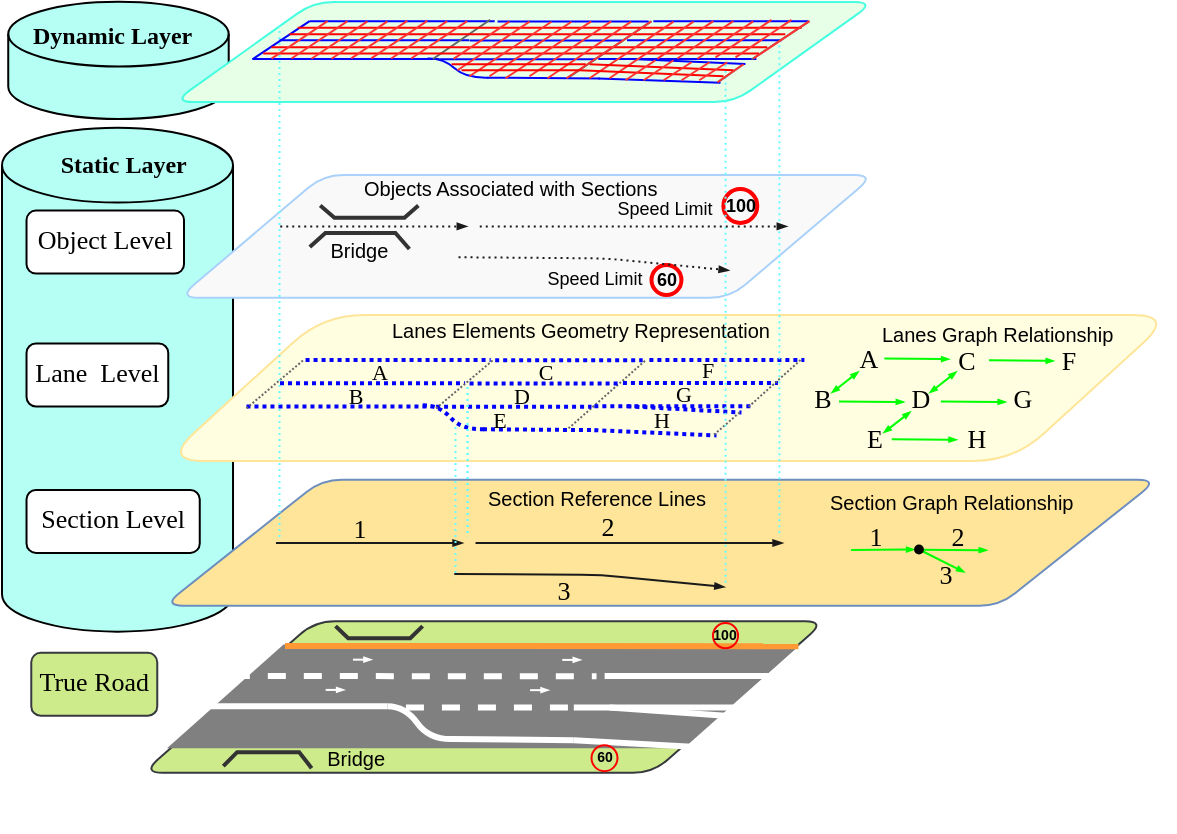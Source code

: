 <mxfile version="14.9.3" type="github" pages="3">
  <diagram id="C5RBs43oDa-KdzZeNtuy" name="Page-1">
    <mxGraphModel dx="593" dy="302" grid="1" gridSize="7.874" guides="1" tooltips="1" connect="1" arrows="1" fold="1" page="1" pageScale="1" pageWidth="850" pageHeight="1100" math="0" shadow="0">
      <root>
        <mxCell id="WIyWlLk6GJQsqaUBKTNV-0" />
        <mxCell id="WIyWlLk6GJQsqaUBKTNV-1" parent="WIyWlLk6GJQsqaUBKTNV-0" />
        <mxCell id="hoXgWQwnw69QvBTEGAqw-0" value="" style="shape=cylinder3;whiteSpace=wrap;boundedLbl=1;backgroundOutline=1;size=18.724;labelBorderColor=none;shadow=0;sketch=0;fillColor=#B5FFF5;" parent="WIyWlLk6GJQsqaUBKTNV-1" vertex="1">
          <mxGeometry x="132" y="196.86" width="115.51" height="251.96" as="geometry" />
        </mxCell>
        <mxCell id="hoXgWQwnw69QvBTEGAqw-1" value="Static Layer" style="text;resizable=0;autosize=1;align=center;verticalAlign=middle;points=[];fillColor=none;strokeColor=none;fontFamily=Times New Roman;labelBorderColor=none;fontStyle=1;" parent="WIyWlLk6GJQsqaUBKTNV-1" vertex="1">
          <mxGeometry x="153.51" y="202.73" width="78.74" height="23.622" as="geometry" />
        </mxCell>
        <mxCell id="hoXgWQwnw69QvBTEGAqw-2" value="" style="shape=parallelogram;perimeter=parallelogramPerimeter;whiteSpace=wrap;fixedSize=1;fontFamily=Times New Roman;size=72.232;labelBorderColor=none;rounded=1;fillColor=#F9F9F9;strokeColor=#A9D1F9;" parent="WIyWlLk6GJQsqaUBKTNV-1" vertex="1">
          <mxGeometry x="220.37" y="220.48" width="347.82" height="61.38" as="geometry" />
        </mxCell>
        <mxCell id="hoXgWQwnw69QvBTEGAqw-3" value="" style="shape=parallelogram;perimeter=parallelogramPerimeter;whiteSpace=wrap;fixedSize=1;fontFamily=Times New Roman;size=79.842;labelBorderColor=none;fillColor=#FFFEE0;strokeColor=#FFE599;rounded=1;arcSize=41;" parent="WIyWlLk6GJQsqaUBKTNV-1" vertex="1">
          <mxGeometry x="212.76" y="290.51" width="505.04" height="73" as="geometry" />
        </mxCell>
        <mxCell id="hoXgWQwnw69QvBTEGAqw-6" value="" style="shape=cylinder3;whiteSpace=wrap;boundedLbl=1;backgroundOutline=1;size=16.2;fillColor=#B5FFF5;labelBorderColor=none;shadow=0;sketch=0;" parent="WIyWlLk6GJQsqaUBKTNV-1" vertex="1">
          <mxGeometry x="135.12" y="133.86" width="110.24" height="58.65" as="geometry" />
        </mxCell>
        <mxCell id="hoXgWQwnw69QvBTEGAqw-7" value="Dynamic Layer" style="text;resizable=0;autosize=1;align=center;verticalAlign=middle;points=[];fillColor=none;strokeColor=none;fontFamily=Times New Roman;labelBorderColor=none;fontStyle=1;" parent="WIyWlLk6GJQsqaUBKTNV-1" vertex="1">
          <mxGeometry x="140.07" y="138.2" width="94.488" height="23.622" as="geometry" />
        </mxCell>
        <mxCell id="hoXgWQwnw69QvBTEGAqw-8" value="" style="shape=parallelogram;perimeter=parallelogramPerimeter;whiteSpace=wrap;fixedSize=1;fontFamily=Times New Roman;size=70.0;labelBorderColor=none;rounded=1;fillColor=#E6FFE6;strokeColor=#45FFE0;" parent="WIyWlLk6GJQsqaUBKTNV-1" vertex="1">
          <mxGeometry x="217.76" y="134.01" width="350.43" height="50" as="geometry" />
        </mxCell>
        <mxCell id="hoXgWQwnw69QvBTEGAqw-19" value="Section Level" style="text;resizable=0;autosize=1;align=center;verticalAlign=top;points=[];fontFamily=Times New Roman;labelBorderColor=none;rounded=1;fontSize=13;labelBackgroundColor=none;fillColor=#ffffff;strokeColor=#000000;" parent="WIyWlLk6GJQsqaUBKTNV-1" vertex="1">
          <mxGeometry x="144.26" y="377.96" width="86.614" height="31.496" as="geometry" />
        </mxCell>
        <mxCell id="hoXgWQwnw69QvBTEGAqw-20" value="Lane  Level" style="text;resizable=0;autosize=1;align=center;verticalAlign=top;points=[];fontFamily=Times New Roman;labelBorderColor=none;rounded=1;fontSize=13;strokeColor=#000000;fillColor=#ffffff;" parent="WIyWlLk6GJQsqaUBKTNV-1" vertex="1">
          <mxGeometry x="144.26" y="304.76" width="70.866" height="31.496" as="geometry" />
        </mxCell>
        <mxCell id="hoXgWQwnw69QvBTEGAqw-22" value="Object Level" style="text;resizable=0;autosize=1;align=center;verticalAlign=top;points=[];fontFamily=Times New Roman;labelBorderColor=none;rounded=1;fontSize=13;strokeColor=#000000;fillColor=#ffffff;" parent="WIyWlLk6GJQsqaUBKTNV-1" vertex="1">
          <mxGeometry x="144.26" y="238.31" width="78.74" height="31.496" as="geometry" />
        </mxCell>
        <mxCell id="hoXgWQwnw69QvBTEGAqw-24" value="100" style="ellipse;whiteSpace=wrap;aspect=fixed;rounded=1;shadow=0;sketch=0;gradientColor=#ea6b66;fillColor=none;strokeColor=#FF0000;strokeWidth=2;fontSize=9;fontStyle=1;" parent="WIyWlLk6GJQsqaUBKTNV-1" vertex="1">
          <mxGeometry x="492.7" y="227.51" width="16.93" height="16.929" as="geometry" />
        </mxCell>
        <mxCell id="hoXgWQwnw69QvBTEGAqw-30" value="60" style="ellipse;whiteSpace=wrap;aspect=fixed;rounded=1;shadow=0;sketch=0;gradientColor=#ea6b66;fillColor=none;strokeColor=#FF0000;strokeWidth=2;fontSize=9;fontStyle=1;" parent="WIyWlLk6GJQsqaUBKTNV-1" vertex="1">
          <mxGeometry x="456.76" y="265.51" width="14.96" height="14.961" as="geometry" />
        </mxCell>
        <mxCell id="hoXgWQwnw69QvBTEGAqw-112" value="" style="group;strokeWidth=1;dashed=1;dashPattern=1 1;" parent="WIyWlLk6GJQsqaUBKTNV-1" vertex="1" connectable="0">
          <mxGeometry x="254.23" y="312.97" width="265.748" height="37.76" as="geometry" />
        </mxCell>
        <mxCell id="hoXgWQwnw69QvBTEGAqw-103" value="" style="group;" parent="hoXgWQwnw69QvBTEGAqw-112" vertex="1" connectable="0">
          <mxGeometry width="265.748" height="37.76" as="geometry" />
        </mxCell>
        <mxCell id="hoXgWQwnw69QvBTEGAqw-78" value="" style="endArrow=none;dashed=1;strokeWidth=1;strokeColor=#666666;dashPattern=1 1;" parent="hoXgWQwnw69QvBTEGAqw-103" edge="1">
          <mxGeometry width="50" height="50" relative="1" as="geometry">
            <mxPoint x="161.026" y="34.211" as="sourcePoint" />
            <mxPoint x="199.622" y="0.132" as="targetPoint" />
          </mxGeometry>
        </mxCell>
        <mxCell id="hoXgWQwnw69QvBTEGAqw-88" value="" style="endArrow=none;dashed=1;strokeWidth=2;strokeColor=#0000FF;dashPattern=1 1;" parent="hoXgWQwnw69QvBTEGAqw-103" edge="1">
          <mxGeometry width="50" height="50" relative="1" as="geometry">
            <mxPoint x="29.555" as="sourcePoint" />
            <mxPoint x="122.114" as="targetPoint" />
          </mxGeometry>
        </mxCell>
        <mxCell id="hoXgWQwnw69QvBTEGAqw-90" value="" style="endArrow=none;dashed=1;strokeWidth=2;strokeColor=#0000FF;dashPattern=1 1;" parent="hoXgWQwnw69QvBTEGAqw-103" edge="1">
          <mxGeometry width="50" height="50" relative="1" as="geometry">
            <mxPoint x="16.766" y="11.68" as="sourcePoint" />
            <mxPoint x="109.324" y="11.68" as="targetPoint" />
          </mxGeometry>
        </mxCell>
        <mxCell id="hoXgWQwnw69QvBTEGAqw-91" value="" style="endArrow=none;dashed=1;strokeWidth=2;strokeColor=#0000FF;dashPattern=1 1;" parent="hoXgWQwnw69QvBTEGAqw-103" edge="1">
          <mxGeometry width="50" height="50" relative="1" as="geometry">
            <mxPoint x="0.003" y="23.229" as="sourcePoint" />
            <mxPoint x="92.561" y="23.229" as="targetPoint" />
          </mxGeometry>
        </mxCell>
        <mxCell id="hoXgWQwnw69QvBTEGAqw-93" value="" style="endArrow=none;dashed=1;strokeWidth=2;strokeColor=#0000FF;dashPattern=1 1;" parent="hoXgWQwnw69QvBTEGAqw-103" edge="1">
          <mxGeometry width="50" height="50" relative="1" as="geometry">
            <mxPoint x="124.359" y="0.142" as="sourcePoint" />
            <mxPoint x="198.117" y="0.142" as="targetPoint" />
          </mxGeometry>
        </mxCell>
        <mxCell id="hoXgWQwnw69QvBTEGAqw-94" value="" style="endArrow=none;dashed=1;strokeWidth=2;strokeColor=#0000FF;dashPattern=1 1;" parent="hoXgWQwnw69QvBTEGAqw-103" edge="1">
          <mxGeometry width="50" height="50" relative="1" as="geometry">
            <mxPoint x="111.57" y="11.823" as="sourcePoint" />
            <mxPoint x="186.077" y="11.823" as="targetPoint" />
          </mxGeometry>
        </mxCell>
        <mxCell id="hoXgWQwnw69QvBTEGAqw-95" value="" style="endArrow=none;dashed=1;strokeWidth=2;strokeColor=#0000FF;dashPattern=1 1;" parent="hoXgWQwnw69QvBTEGAqw-103" edge="1">
          <mxGeometry width="50" height="50" relative="1" as="geometry">
            <mxPoint x="94.807" y="23.371" as="sourcePoint" />
            <mxPoint x="172.532" y="23.371" as="targetPoint" />
          </mxGeometry>
        </mxCell>
        <mxCell id="hoXgWQwnw69QvBTEGAqw-96" value="" style="endArrow=none;exitX=0.14;exitY=0.207;exitDx=0;exitDy=0;exitPerimeter=0;strokeWidth=2;strokeColor=#0000FF;dashed=1;dashPattern=1 1;" parent="hoXgWQwnw69QvBTEGAqw-103" edge="1">
          <mxGeometry width="50" height="50" relative="1" as="geometry">
            <mxPoint x="118.256" y="34.68" as="sourcePoint" />
            <mxPoint x="174.694" y="35.094" as="targetPoint" />
            <Array as="points" />
          </mxGeometry>
        </mxCell>
        <mxCell id="hoXgWQwnw69QvBTEGAqw-97" value="" style="endArrow=none;strokeColor=#0000FF;strokeWidth=2;curved=1;dashed=1;dashPattern=1 1;" parent="hoXgWQwnw69QvBTEGAqw-103" edge="1">
          <mxGeometry width="50" height="50" relative="1" as="geometry">
            <mxPoint x="88.156" y="22.632" as="sourcePoint" />
            <mxPoint x="119.009" y="34.654" as="targetPoint" />
            <Array as="points">
              <mxPoint x="96.434" y="22.632" />
              <mxPoint x="107.721" y="35.094" />
            </Array>
          </mxGeometry>
        </mxCell>
        <mxCell id="hoXgWQwnw69QvBTEGAqw-98" value="" style="endArrow=none;exitX=0.14;exitY=0.207;exitDx=0;exitDy=0;exitPerimeter=0;entryX=0.962;entryY=0.209;entryDx=0;entryDy=0;entryPerimeter=0;strokeWidth=2;strokeColor=#0000FF;dashed=1;dashPattern=1 1;" parent="hoXgWQwnw69QvBTEGAqw-103" edge="1">
          <mxGeometry width="50" height="50" relative="1" as="geometry">
            <mxPoint x="173.942" y="23.133" as="sourcePoint" />
            <mxPoint x="252.955" y="23.133" as="targetPoint" />
            <Array as="points" />
          </mxGeometry>
        </mxCell>
        <mxCell id="hoXgWQwnw69QvBTEGAqw-99" value="" style="endArrow=none;strokeWidth=2;strokeColor=#0000FF;entryX=0.895;entryY=0.691;entryDx=0;entryDy=0;entryPerimeter=0;dashed=1;dashPattern=1 1;" parent="hoXgWQwnw69QvBTEGAqw-103" edge="1">
          <mxGeometry width="50" height="50" relative="1" as="geometry">
            <mxPoint x="190.497" y="23.145" as="sourcePoint" />
            <mxPoint x="247.511" y="26.29" as="targetPoint" />
            <Array as="points" />
          </mxGeometry>
        </mxCell>
        <mxCell id="hoXgWQwnw69QvBTEGAqw-100" value="" style="endArrow=none;strokeWidth=2;strokeColor=#0000FF;entryX=0.85;entryY=0.993;entryDx=0;entryDy=0;entryPerimeter=0;dashed=1;dashPattern=1 1;" parent="hoXgWQwnw69QvBTEGAqw-103" edge="1">
          <mxGeometry width="50" height="50" relative="1" as="geometry">
            <mxPoint x="173.942" y="35.094" as="sourcePoint" />
            <mxPoint x="235.03" y="37.76" as="targetPoint" />
            <Array as="points" />
          </mxGeometry>
        </mxCell>
        <mxCell id="hoXgWQwnw69QvBTEGAqw-101" value="" style="endArrow=none;exitX=0.14;exitY=0.207;exitDx=0;exitDy=0;exitPerimeter=0;entryX=0.962;entryY=0.209;entryDx=0;entryDy=0;entryPerimeter=0;strokeWidth=2;strokeColor=#0000FF;dashed=1;dashPattern=1 1;" parent="hoXgWQwnw69QvBTEGAqw-103" edge="1">
          <mxGeometry width="50" height="50" relative="1" as="geometry">
            <mxPoint x="188.239" y="11.591" as="sourcePoint" />
            <mxPoint x="265.748" y="11.591" as="targetPoint" />
            <Array as="points" />
          </mxGeometry>
        </mxCell>
        <mxCell id="hoXgWQwnw69QvBTEGAqw-79" value="" style="endArrow=none;dashed=1;strokeWidth=1;strokeColor=#666666;dashPattern=1 1;" parent="hoXgWQwnw69QvBTEGAqw-103" edge="1">
          <mxGeometry width="50" height="50" relative="1" as="geometry">
            <mxPoint x="94.805" y="24.19" as="sourcePoint" />
            <mxPoint x="123.4" as="targetPoint" />
          </mxGeometry>
        </mxCell>
        <mxCell id="hoXgWQwnw69QvBTEGAqw-105" value="" style="endArrow=none;exitX=0.14;exitY=0.207;exitDx=0;exitDy=0;exitPerimeter=0;entryX=0.962;entryY=0.209;entryDx=0;entryDy=0;entryPerimeter=0;strokeWidth=2;strokeColor=#0000FF;dashed=1;dashPattern=1 1;" parent="hoXgWQwnw69QvBTEGAqw-103" edge="1">
          <mxGeometry width="50" height="50" relative="1" as="geometry">
            <mxPoint x="201.456" y="-0.003" as="sourcePoint" />
            <mxPoint x="278.965" y="-0.003" as="targetPoint" />
            <Array as="points" />
          </mxGeometry>
        </mxCell>
        <mxCell id="hoXgWQwnw69QvBTEGAqw-109" value="" style="endArrow=none;dashed=1;strokeWidth=1;strokeColor=#666666;dashPattern=1 1;" parent="hoXgWQwnw69QvBTEGAqw-103" edge="1">
          <mxGeometry width="50" height="50" relative="1" as="geometry">
            <mxPoint x="251.071" y="23.457" as="sourcePoint" />
            <mxPoint x="277.863" y="-0.73" as="targetPoint" />
          </mxGeometry>
        </mxCell>
        <mxCell id="hoXgWQwnw69QvBTEGAqw-114" value="" style="endArrow=none;dashed=1;strokeWidth=1;strokeColor=#666666;dashPattern=1 1;" parent="hoXgWQwnw69QvBTEGAqw-103" edge="1">
          <mxGeometry width="50" height="50" relative="1" as="geometry">
            <mxPoint x="2.842e-14" y="24.195" as="sourcePoint" />
            <mxPoint x="28.595" y="0.005" as="targetPoint" />
          </mxGeometry>
        </mxCell>
        <mxCell id="hoXgWQwnw69QvBTEGAqw-110" value="" style="endArrow=none;dashed=1;strokeWidth=1;strokeColor=#666666;dashPattern=1 1;" parent="hoXgWQwnw69QvBTEGAqw-112" edge="1">
          <mxGeometry width="50" height="50" relative="1" as="geometry">
            <mxPoint x="233.763" y="37.385" as="sourcePoint" />
            <mxPoint x="246.78" y="26.058" as="targetPoint" />
          </mxGeometry>
        </mxCell>
        <mxCell id="hoXgWQwnw69QvBTEGAqw-115" value="Lanes Elements Geometry Representation " style="text;whiteSpace=wrap;fontSize=10;" parent="WIyWlLk6GJQsqaUBKTNV-1" vertex="1">
          <mxGeometry x="324.85" y="286.35" width="196.85" height="23.62" as="geometry" />
        </mxCell>
        <mxCell id="hoXgWQwnw69QvBTEGAqw-116" value="Lanes Graph Relationship" style="text;whiteSpace=wrap;fontSize=10;" parent="WIyWlLk6GJQsqaUBKTNV-1" vertex="1">
          <mxGeometry x="569.76" y="287.89" width="135.04" height="23.62" as="geometry" />
        </mxCell>
        <mxCell id="hoXgWQwnw69QvBTEGAqw-129" value="" style="group;" parent="WIyWlLk6GJQsqaUBKTNV-1" vertex="1" connectable="0">
          <mxGeometry x="167.49" y="464.54" width="377.08" height="84.03" as="geometry" />
        </mxCell>
        <mxCell id="hoXgWQwnw69QvBTEGAqw-49" value="" style="shape=parallelogram;perimeter=parallelogramPerimeter;whiteSpace=wrap;fixedSize=1;fillColor=#cdeb8b;fontFamily=Times New Roman;size=86.056;labelBorderColor=none;strokeColor=#36393d;rounded=1;" parent="hoXgWQwnw69QvBTEGAqw-129" vertex="1">
          <mxGeometry x="34.914" y="-20.87" width="341.101" height="75.738" as="geometry" />
        </mxCell>
        <mxCell id="hoXgWQwnw69QvBTEGAqw-65" value="" style="shape=parallelogram;perimeter=parallelogramPerimeter;whiteSpace=wrap;fixedSize=1;fontFamily=Times New Roman;size=58.287;labelBorderColor=none;fontColor=#ffffff;fillColor=#808080;strokeColor=none;" parent="hoXgWQwnw69QvBTEGAqw-129" vertex="1">
          <mxGeometry x="47.015" y="-9.27" width="316.699" height="51.809" as="geometry" />
        </mxCell>
        <mxCell id="hoXgWQwnw69QvBTEGAqw-50" value="" style="endArrow=none;exitX=0.14;exitY=0.207;exitDx=0;exitDy=0;exitPerimeter=0;entryX=0.962;entryY=0.209;entryDx=0;entryDy=0;entryPerimeter=0;strokeWidth=3;fillColor=#ffff88;strokeColor=#FF9933;" parent="hoXgWQwnw69QvBTEGAqw-129" edge="1">
          <mxGeometry width="50" height="50" relative="1" as="geometry">
            <mxPoint x="106" y="-8.576" as="sourcePoint" />
            <mxPoint x="362.713" y="-8.456" as="targetPoint" />
            <Array as="points" />
          </mxGeometry>
        </mxCell>
        <mxCell id="hoXgWQwnw69QvBTEGAqw-52" value="" style="endArrow=none;exitX=0.14;exitY=0.207;exitDx=0;exitDy=0;exitPerimeter=0;entryX=0.962;entryY=0.209;entryDx=0;entryDy=0;entryPerimeter=0;strokeWidth=3;fillColor=#ffff88;strokeColor=#FFFFFF;dashed=1;rounded=1;" parent="hoXgWQwnw69QvBTEGAqw-129" edge="1">
          <mxGeometry width="50" height="50" relative="1" as="geometry">
            <mxPoint x="79.431" y="6.477" as="sourcePoint" />
            <mxPoint x="261.768" y="6.597" as="targetPoint" />
            <Array as="points" />
          </mxGeometry>
        </mxCell>
        <mxCell id="hoXgWQwnw69QvBTEGAqw-53" value="" style="endArrow=none;exitX=0.14;exitY=0.207;exitDx=0;exitDy=0;exitPerimeter=0;entryX=0.962;entryY=0.209;entryDx=0;entryDy=0;entryPerimeter=0;strokeWidth=3;fillColor=#ffff88;strokeColor=#FFFFFF;" parent="hoXgWQwnw69QvBTEGAqw-129" edge="1">
          <mxGeometry width="50" height="50" relative="1" as="geometry">
            <mxPoint x="65.986" y="21.539" as="sourcePoint" />
            <mxPoint x="157.228" y="21.539" as="targetPoint" />
            <Array as="points" />
          </mxGeometry>
        </mxCell>
        <mxCell id="hoXgWQwnw69QvBTEGAqw-54" value="" style="endArrow=none;exitX=0.14;exitY=0.207;exitDx=0;exitDy=0;exitPerimeter=0;strokeWidth=3;strokeColor=#FFFFFF;" parent="hoXgWQwnw69QvBTEGAqw-129" edge="1">
          <mxGeometry width="50" height="50" relative="1" as="geometry">
            <mxPoint x="189.643" y="37.975" as="sourcePoint" />
            <mxPoint x="250.422" y="38.539" as="targetPoint" />
            <Array as="points" />
          </mxGeometry>
        </mxCell>
        <mxCell id="hoXgWQwnw69QvBTEGAqw-63" value="" style="endArrow=none;strokeColor=#FFFFFF;strokeWidth=3;curved=1;endFill=0;" parent="hoXgWQwnw69QvBTEGAqw-129" edge="1">
          <mxGeometry width="50" height="50" relative="1" as="geometry">
            <mxPoint x="157.228" y="21.539" as="sourcePoint" />
            <mxPoint x="190.454" y="37.939" as="targetPoint" />
            <Array as="points">
              <mxPoint x="166.142" y="21.539" />
              <mxPoint x="178.298" y="38.539" />
            </Array>
          </mxGeometry>
        </mxCell>
        <mxCell id="hoXgWQwnw69QvBTEGAqw-64" value="" style="endArrow=none;exitX=0.14;exitY=0.207;exitDx=0;exitDy=0;exitPerimeter=0;entryX=0.962;entryY=0.209;entryDx=0;entryDy=0;entryPerimeter=0;strokeWidth=3;fillColor=#ffff88;strokeColor=#FFFFFF;dashed=1;" parent="hoXgWQwnw69QvBTEGAqw-129" edge="1">
          <mxGeometry width="50" height="50" relative="1" as="geometry">
            <mxPoint x="166.478" y="22.223" as="sourcePoint" />
            <mxPoint x="250.422" y="22.223" as="targetPoint" />
            <Array as="points" />
          </mxGeometry>
        </mxCell>
        <mxCell id="hoXgWQwnw69QvBTEGAqw-69" value="" style="endArrow=none;exitX=0.14;exitY=0.207;exitDx=0;exitDy=0;exitPerimeter=0;entryX=0.962;entryY=0.209;entryDx=0;entryDy=0;entryPerimeter=0;strokeWidth=3;fillColor=#ffff88;strokeColor=#FFFFFF;" parent="hoXgWQwnw69QvBTEGAqw-129" edge="1">
          <mxGeometry width="50" height="50" relative="1" as="geometry">
            <mxPoint x="250.422" y="22.223" as="sourcePoint" />
            <mxPoint x="335.513" y="22.223" as="targetPoint" />
            <Array as="points" />
          </mxGeometry>
        </mxCell>
        <mxCell id="hoXgWQwnw69QvBTEGAqw-70" value="" style="endArrow=none;strokeWidth=3;fillColor=#ffff88;strokeColor=#FFFFFF;entryX=0.895;entryY=0.691;entryDx=0;entryDy=0;entryPerimeter=0;" parent="hoXgWQwnw69QvBTEGAqw-129" edge="1">
          <mxGeometry width="50" height="50" relative="1" as="geometry">
            <mxPoint x="268.251" y="22.239" as="sourcePoint" />
            <mxPoint x="329.65" y="26.53" as="targetPoint" />
            <Array as="points" />
          </mxGeometry>
        </mxCell>
        <mxCell id="hoXgWQwnw69QvBTEGAqw-72" value="" style="endArrow=none;strokeWidth=3;strokeColor=#FFFFFF;entryX=0.85;entryY=0.993;entryDx=0;entryDy=0;entryPerimeter=0;" parent="hoXgWQwnw69QvBTEGAqw-129" target="hoXgWQwnw69QvBTEGAqw-65" edge="1">
          <mxGeometry width="50" height="50" relative="1" as="geometry">
            <mxPoint x="250.422" y="38.539" as="sourcePoint" />
            <mxPoint x="316.137" y="42.435" as="targetPoint" />
            <Array as="points" />
          </mxGeometry>
        </mxCell>
        <mxCell id="hoXgWQwnw69QvBTEGAqw-73" value="" style="endArrow=blockThin;strokeColor=#FFFFFF;strokeWidth=1;endFill=1;startSize=2;endSize=2;" parent="hoXgWQwnw69QvBTEGAqw-129" edge="1">
          <mxGeometry width="50" height="50" relative="1" as="geometry">
            <mxPoint x="228.542" y="13.539" as="sourcePoint" />
            <mxPoint x="238.266" y="13.539" as="targetPoint" />
          </mxGeometry>
        </mxCell>
        <mxCell id="hoXgWQwnw69QvBTEGAqw-74" value="" style="endArrow=blockThin;strokeColor=#FFFFFF;strokeWidth=1;endFill=1;startSize=2;endSize=2;" parent="hoXgWQwnw69QvBTEGAqw-129" edge="1">
          <mxGeometry width="50" height="50" relative="1" as="geometry">
            <mxPoint x="244.647" y="-1.586" as="sourcePoint" />
            <mxPoint x="254.372" y="-1.586" as="targetPoint" />
          </mxGeometry>
        </mxCell>
        <mxCell id="hoXgWQwnw69QvBTEGAqw-75" value="" style="endArrow=blockThin;strokeColor=#FFFFFF;strokeWidth=1;endFill=1;startSize=2;endSize=2;" parent="hoXgWQwnw69QvBTEGAqw-129" edge="1">
          <mxGeometry width="50" height="50" relative="1" as="geometry">
            <mxPoint x="126.331" y="13.413" as="sourcePoint" />
            <mxPoint x="136.056" y="13.413" as="targetPoint" />
          </mxGeometry>
        </mxCell>
        <mxCell id="hoXgWQwnw69QvBTEGAqw-76" value="" style="endArrow=blockThin;strokeColor=#FFFFFF;strokeWidth=1;endFill=1;startSize=2;endSize=2;" parent="hoXgWQwnw69QvBTEGAqw-129" edge="1">
          <mxGeometry width="50" height="50" relative="1" as="geometry">
            <mxPoint x="140.005" y="-1.712" as="sourcePoint" />
            <mxPoint x="149.73" y="-1.712" as="targetPoint" />
          </mxGeometry>
        </mxCell>
        <mxCell id="hoXgWQwnw69QvBTEGAqw-77" value="" style="endArrow=none;exitX=0.14;exitY=0.207;exitDx=0;exitDy=0;exitPerimeter=0;entryX=0.962;entryY=0.209;entryDx=0;entryDy=0;entryPerimeter=0;strokeWidth=3;fillColor=#ffff88;strokeColor=#FFFFFF;" parent="hoXgWQwnw69QvBTEGAqw-129" edge="1">
          <mxGeometry width="50" height="50" relative="1" as="geometry">
            <mxPoint x="265.819" y="6.477" as="sourcePoint" />
            <mxPoint x="349.289" y="6.477" as="targetPoint" />
            <Array as="points" />
          </mxGeometry>
        </mxCell>
        <mxCell id="hoXgWQwnw69QvBTEGAqw-130" value="True Road" style="text;resizable=0;autosize=1;align=center;verticalAlign=top;points=[];fillColor=#cdeb8b;fontFamily=Times New Roman;labelBorderColor=none;rounded=1;fontSize=13;strokeColor=#36393d;" parent="hoXgWQwnw69QvBTEGAqw-129" vertex="1">
          <mxGeometry x="-20.85" y="-5.116" width="62.992" height="31.496" as="geometry" />
        </mxCell>
        <mxCell id="hoXgWQwnw69QvBTEGAqw-131" value="100" style="ellipse;whiteSpace=wrap;aspect=fixed;rounded=1;shadow=0;sketch=0;gradientColor=#ea6b66;fillColor=none;strokeColor=#FF0000;strokeWidth=1;fontSize=7;fontStyle=1;" parent="hoXgWQwnw69QvBTEGAqw-129" vertex="1">
          <mxGeometry x="319.998" y="-19.996" width="12.538" height="12.537" as="geometry" />
        </mxCell>
        <mxCell id="hoXgWQwnw69QvBTEGAqw-144" value="" style="endArrow=none;strokeWidth=2;fontSize=7;rounded=0;strokeColor=#333333;exitX=0.183;exitY=0.956;exitDx=0;exitDy=0;exitPerimeter=0;" parent="hoXgWQwnw69QvBTEGAqw-129" edge="1">
          <mxGeometry width="50" height="50" relative="1" as="geometry">
            <mxPoint x="75.165" y="51.536" as="sourcePoint" />
            <mxPoint x="119.323" y="52.538" as="targetPoint" />
            <Array as="points">
              <mxPoint x="82.076" y="44.539" />
              <mxPoint x="113.115" y="44.539" />
            </Array>
          </mxGeometry>
        </mxCell>
        <mxCell id="hoXgWQwnw69QvBTEGAqw-143" value="" style="endArrow=none;strokeWidth=2;fontSize=7;rounded=0;strokeColor=#333333;" parent="hoXgWQwnw69QvBTEGAqw-129" edge="1">
          <mxGeometry width="50" height="50" relative="1" as="geometry">
            <mxPoint x="131.283" y="-18.462" as="sourcePoint" />
            <mxPoint x="174.818" y="-18.462" as="targetPoint" />
            <Array as="points">
              <mxPoint x="137.599" y="-12.39" />
              <mxPoint x="168.638" y="-12.39" />
            </Array>
          </mxGeometry>
        </mxCell>
        <mxCell id="hoXgWQwnw69QvBTEGAqw-145" value="Bridge" style="text;fontSize=10;labelBackgroundColor=none;" parent="hoXgWQwnw69QvBTEGAqw-129" vertex="1">
          <mxGeometry x="125.109" y="35.265" width="34.914" height="31.495" as="geometry" />
        </mxCell>
        <mxCell id="hoXgWQwnw69QvBTEGAqw-132" value="60" style="ellipse;whiteSpace=wrap;aspect=fixed;rounded=1;shadow=0;sketch=0;gradientColor=#ea6b66;fillColor=none;strokeColor=#FF0000;strokeWidth=1;fontSize=7;fontStyle=1;" parent="WIyWlLk6GJQsqaUBKTNV-1" vertex="1">
          <mxGeometry x="426.758" y="505.578" width="12.99" height="12.992" as="geometry" />
        </mxCell>
        <mxCell id="hoXgWQwnw69QvBTEGAqw-4" value="" style="shape=parallelogram;perimeter=parallelogramPerimeter;whiteSpace=wrap;fixedSize=1;fontFamily=Times New Roman;size=79.178;labelBorderColor=none;strokeColor=#6c8ebf;rounded=1;fillColor=#FFE599;" parent="WIyWlLk6GJQsqaUBKTNV-1" vertex="1">
          <mxGeometry x="212.76" y="372.86" width="497.16" height="62.99" as="geometry" />
        </mxCell>
        <mxCell id="hoXgWQwnw69QvBTEGAqw-18" value="" style="endArrow=blockThin;fontSize=14;strokeColor=#1A1A1A;strokeWidth=1;endFill=1;exitX=0.365;exitY=0.505;exitDx=0;exitDy=0;exitPerimeter=0;endSize=3;entryX=0.565;entryY=0.852;entryDx=0;entryDy=0;entryPerimeter=0;" parent="WIyWlLk6GJQsqaUBKTNV-1" target="hoXgWQwnw69QvBTEGAqw-4" edge="1">
          <mxGeometry width="50" height="50" relative="1" as="geometry">
            <mxPoint x="358.138" y="419.943" as="sourcePoint" />
            <mxPoint x="494.76" y="429.51" as="targetPoint" />
            <Array as="points">
              <mxPoint x="431.76" y="420.51" />
            </Array>
          </mxGeometry>
        </mxCell>
        <mxCell id="hoXgWQwnw69QvBTEGAqw-250" value="A" style="text;whiteSpace=wrap;fontSize=11;fontFamily=Times New Roman;align=center;verticalAlign=middle;labelBackgroundColor=none;" parent="WIyWlLk6GJQsqaUBKTNV-1" vertex="1">
          <mxGeometry x="314.8" y="314.84" width="12.3" height="7.87" as="geometry" />
        </mxCell>
        <mxCell id="hoXgWQwnw69QvBTEGAqw-251" value="B" style="text;whiteSpace=wrap;fontSize=11;fontFamily=Times New Roman;align=center;verticalAlign=middle;labelBackgroundColor=none;" parent="WIyWlLk6GJQsqaUBKTNV-1" vertex="1">
          <mxGeometry x="302.5" y="323.39" width="12.3" height="14.87" as="geometry" />
        </mxCell>
        <mxCell id="hoXgWQwnw69QvBTEGAqw-252" value="C" style="text;whiteSpace=wrap;fontSize=11;fontFamily=Times New Roman;align=center;verticalAlign=middle;labelBackgroundColor=none;" parent="WIyWlLk6GJQsqaUBKTNV-1" vertex="1">
          <mxGeometry x="397.994" y="314.834" width="12.3" height="7.87" as="geometry" />
        </mxCell>
        <mxCell id="hoXgWQwnw69QvBTEGAqw-253" value="D" style="text;whiteSpace=wrap;fontSize=11;fontFamily=Times New Roman;align=center;verticalAlign=middle;labelBackgroundColor=none;" parent="WIyWlLk6GJQsqaUBKTNV-1" vertex="1">
          <mxGeometry x="385.694" y="323.384" width="12.3" height="14.87" as="geometry" />
        </mxCell>
        <mxCell id="hoXgWQwnw69QvBTEGAqw-255" value="E" style="text;whiteSpace=wrap;fontSize=11;fontFamily=Times New Roman;align=center;verticalAlign=middle;labelBackgroundColor=none;" parent="WIyWlLk6GJQsqaUBKTNV-1" vertex="1">
          <mxGeometry x="374.758" y="335.508" width="12.3" height="14.87" as="geometry" />
        </mxCell>
        <mxCell id="hoXgWQwnw69QvBTEGAqw-259" value="F" style="text;whiteSpace=wrap;fontSize=11;fontFamily=Times New Roman;align=center;verticalAlign=middle;labelBackgroundColor=none;" parent="WIyWlLk6GJQsqaUBKTNV-1" vertex="1">
          <mxGeometry x="478.998" y="314.508" width="12.3" height="7.87" as="geometry" />
        </mxCell>
        <mxCell id="hoXgWQwnw69QvBTEGAqw-260" value="G" style="text;whiteSpace=wrap;fontSize=11;fontFamily=Times New Roman;align=center;verticalAlign=middle;labelBackgroundColor=none;" parent="WIyWlLk6GJQsqaUBKTNV-1" vertex="1">
          <mxGeometry x="466.698" y="323.058" width="12.3" height="14.87" as="geometry" />
        </mxCell>
        <mxCell id="hoXgWQwnw69QvBTEGAqw-261" value="H" style="text;whiteSpace=wrap;fontSize=11;fontFamily=Times New Roman;align=center;verticalAlign=middle;labelBackgroundColor=none;" parent="WIyWlLk6GJQsqaUBKTNV-1" vertex="1">
          <mxGeometry x="455.762" y="335.182" width="12.3" height="14.87" as="geometry" />
        </mxCell>
        <mxCell id="hoXgWQwnw69QvBTEGAqw-288" value="" style="group;" parent="WIyWlLk6GJQsqaUBKTNV-1" vertex="1" connectable="0">
          <mxGeometry x="533.82" y="309.09" width="139.86" height="49.24" as="geometry" />
        </mxCell>
        <mxCell id="hoXgWQwnw69QvBTEGAqw-263" value="A" style="text;whiteSpace=wrap;fontSize=13;fontFamily=Times New Roman;align=center;verticalAlign=middle;labelBackgroundColor=none;" parent="hoXgWQwnw69QvBTEGAqw-288" vertex="1">
          <mxGeometry x="22.687" width="16.687" height="6.424" as="geometry" />
        </mxCell>
        <mxCell id="hoXgWQwnw69QvBTEGAqw-264" value="B" style="text;whiteSpace=wrap;fontSize=13;fontFamily=Times New Roman;align=center;verticalAlign=middle;labelBackgroundColor=none;" parent="hoXgWQwnw69QvBTEGAqw-288" vertex="1">
          <mxGeometry y="16.775" width="16.687" height="12.138" as="geometry" />
        </mxCell>
        <mxCell id="hoXgWQwnw69QvBTEGAqw-265" value="C" style="text;whiteSpace=wrap;fontSize=13;fontFamily=Times New Roman;align=center;verticalAlign=middle;labelBackgroundColor=none;" parent="hoXgWQwnw69QvBTEGAqw-288" vertex="1">
          <mxGeometry x="72.252" y="0.264" width="16.687" height="6.424" as="geometry" />
        </mxCell>
        <mxCell id="hoXgWQwnw69QvBTEGAqw-266" value="D" style="text;whiteSpace=wrap;fontSize=13;fontFamily=Times New Roman;align=center;verticalAlign=middle;labelBackgroundColor=none;" parent="hoXgWQwnw69QvBTEGAqw-288" vertex="1">
          <mxGeometry x="49.565" y="17.039" width="16.687" height="12.138" as="geometry" />
        </mxCell>
        <mxCell id="hoXgWQwnw69QvBTEGAqw-267" value="E" style="text;whiteSpace=wrap;fontSize=13;fontFamily=Times New Roman;align=center;verticalAlign=middle;labelBackgroundColor=none;" parent="hoXgWQwnw69QvBTEGAqw-288" vertex="1">
          <mxGeometry x="26.371" y="37.099" width="16.687" height="12.138" as="geometry" />
        </mxCell>
        <mxCell id="hoXgWQwnw69QvBTEGAqw-268" value="F" style="text;whiteSpace=wrap;fontSize=13;fontFamily=Times New Roman;align=center;verticalAlign=middle;labelBackgroundColor=none;" parent="hoXgWQwnw69QvBTEGAqw-288" vertex="1">
          <mxGeometry x="123.173" y="0.268" width="16.687" height="6.424" as="geometry" />
        </mxCell>
        <mxCell id="hoXgWQwnw69QvBTEGAqw-269" value="G" style="text;whiteSpace=wrap;fontSize=13;fontFamily=Times New Roman;align=center;verticalAlign=middle;labelBackgroundColor=none;" parent="hoXgWQwnw69QvBTEGAqw-288" vertex="1">
          <mxGeometry x="100.486" y="17.042" width="16.687" height="12.138" as="geometry" />
        </mxCell>
        <mxCell id="hoXgWQwnw69QvBTEGAqw-270" value="H" style="text;whiteSpace=wrap;fontSize=13;fontFamily=Times New Roman;align=center;verticalAlign=middle;labelBackgroundColor=none;" parent="hoXgWQwnw69QvBTEGAqw-288" vertex="1">
          <mxGeometry x="77.293" y="37.102" width="16.687" height="12.138" as="geometry" />
        </mxCell>
        <mxCell id="hoXgWQwnw69QvBTEGAqw-271" value="" style="endArrow=blockThin;strokeWidth=1;fontFamily=Times New Roman;fontSize=13;fontColor=#000000;strokeColor=#00FF00;exitX=1;exitY=0.5;exitDx=0;exitDy=0;entryX=0;entryY=0.5;entryDx=0;entryDy=0;endFill=1;jumpSize=4;endSize=2;" parent="hoXgWQwnw69QvBTEGAqw-288" source="hoXgWQwnw69QvBTEGAqw-263" target="hoXgWQwnw69QvBTEGAqw-265" edge="1">
          <mxGeometry width="50" height="50" relative="1" as="geometry">
            <mxPoint x="39.369" y="-8.199" as="sourcePoint" />
            <mxPoint x="107.202" y="-49.013" as="targetPoint" />
          </mxGeometry>
        </mxCell>
        <mxCell id="hoXgWQwnw69QvBTEGAqw-272" value="" style="endArrow=blockThin;strokeWidth=1;fontFamily=Times New Roman;fontSize=13;fontColor=#000000;strokeColor=#00FF00;exitX=1;exitY=0.5;exitDx=0;exitDy=0;entryX=0;entryY=0.5;entryDx=0;entryDy=0;endFill=1;jumpSize=4;endSize=2;" parent="hoXgWQwnw69QvBTEGAqw-288" edge="1">
          <mxGeometry width="50" height="50" relative="1" as="geometry">
            <mxPoint x="91.652" y="4.089" as="sourcePoint" />
            <mxPoint x="124.53" y="4.353" as="targetPoint" />
          </mxGeometry>
        </mxCell>
        <mxCell id="hoXgWQwnw69QvBTEGAqw-273" value="" style="endArrow=blockThin;strokeWidth=1;fontFamily=Times New Roman;fontSize=13;fontColor=#000000;strokeColor=#00FF00;exitX=1;exitY=0.5;exitDx=0;exitDy=0;entryX=0;entryY=0.5;entryDx=0;entryDy=0;endFill=1;jumpSize=4;endSize=2;" parent="hoXgWQwnw69QvBTEGAqw-288" edge="1">
          <mxGeometry width="50" height="50" relative="1" as="geometry">
            <mxPoint x="67.614" y="24.63" as="sourcePoint" />
            <mxPoint x="100.491" y="24.894" as="targetPoint" />
          </mxGeometry>
        </mxCell>
        <mxCell id="hoXgWQwnw69QvBTEGAqw-274" value="" style="endArrow=blockThin;strokeWidth=1;fontFamily=Times New Roman;fontSize=13;fontColor=#000000;strokeColor=#00FF00;exitX=1;exitY=0.5;exitDx=0;exitDy=0;entryX=0;entryY=0.5;entryDx=0;entryDy=0;endFill=1;jumpSize=4;endSize=2;" parent="hoXgWQwnw69QvBTEGAqw-288" edge="1">
          <mxGeometry width="50" height="50" relative="1" as="geometry">
            <mxPoint x="16.69" y="24.625" as="sourcePoint" />
            <mxPoint x="49.567" y="24.889" as="targetPoint" />
          </mxGeometry>
        </mxCell>
        <mxCell id="hoXgWQwnw69QvBTEGAqw-275" value="" style="endArrow=blockThin;strokeWidth=1;fontFamily=Times New Roman;fontSize=13;fontColor=#000000;strokeColor=#00FF00;exitX=1;exitY=0.5;exitDx=0;exitDy=0;entryX=0;entryY=0.5;entryDx=0;entryDy=0;endFill=1;jumpSize=4;endSize=2;" parent="hoXgWQwnw69QvBTEGAqw-288" edge="1">
          <mxGeometry width="50" height="50" relative="1" as="geometry">
            <mxPoint x="43.056" y="43.517" as="sourcePoint" />
            <mxPoint x="75.933" y="43.782" as="targetPoint" />
          </mxGeometry>
        </mxCell>
        <mxCell id="hoXgWQwnw69QvBTEGAqw-276" value="" style="endArrow=blockThin;strokeWidth=1;fontFamily=Times New Roman;fontSize=13;fontColor=#000000;strokeColor=#00FF00;exitX=0.762;exitY=0.31;exitDx=0;exitDy=0;endFill=1;jumpSize=4;endSize=2;startArrow=blockThin;startFill=1;startSize=2;exitPerimeter=0;" parent="hoXgWQwnw69QvBTEGAqw-288" source="hoXgWQwnw69QvBTEGAqw-264" edge="1">
          <mxGeometry width="50" height="50" relative="1" as="geometry">
            <mxPoint x="40.723" y="63.669" as="sourcePoint" />
            <mxPoint x="26.71" y="9.54" as="targetPoint" />
          </mxGeometry>
        </mxCell>
        <mxCell id="hoXgWQwnw69QvBTEGAqw-284" value="" style="endArrow=blockThin;strokeWidth=1;fontFamily=Times New Roman;fontSize=13;fontColor=#000000;strokeColor=#00FF00;exitX=0.762;exitY=0.31;exitDx=0;exitDy=0;endFill=1;jumpSize=4;endSize=2;startArrow=blockThin;startFill=1;startSize=2;exitPerimeter=0;" parent="hoXgWQwnw69QvBTEGAqw-288" edge="1">
          <mxGeometry width="50" height="50" relative="1" as="geometry">
            <mxPoint x="61.71" y="20.541" as="sourcePoint" />
            <mxPoint x="75.704" y="9.544" as="targetPoint" />
          </mxGeometry>
        </mxCell>
        <mxCell id="hoXgWQwnw69QvBTEGAqw-285" value="" style="endArrow=blockThin;strokeWidth=1;fontFamily=Times New Roman;fontSize=13;fontColor=#000000;strokeColor=#00FF00;exitX=0.762;exitY=0.31;exitDx=0;exitDy=0;endFill=1;jumpSize=4;endSize=2;startArrow=blockThin;startFill=1;startSize=2;exitPerimeter=0;" parent="hoXgWQwnw69QvBTEGAqw-288" edge="1">
          <mxGeometry width="50" height="50" relative="1" as="geometry">
            <mxPoint x="38.714" y="40.535" as="sourcePoint" />
            <mxPoint x="52.708" y="29.538" as="targetPoint" />
          </mxGeometry>
        </mxCell>
        <mxCell id="hoXgWQwnw69QvBTEGAqw-290" value="1" style="text;whiteSpace=wrap;fontSize=13;fontFamily=Times New Roman;align=center;verticalAlign=middle;labelBackgroundColor=none;" parent="WIyWlLk6GJQsqaUBKTNV-1" vertex="1">
          <mxGeometry x="302.76" y="391.51" width="16.32" height="10.2" as="geometry" />
        </mxCell>
        <mxCell id="hoXgWQwnw69QvBTEGAqw-294" value="" style="endArrow=blockThin;strokeWidth=1;fontFamily=Times New Roman;fontSize=13;fontColor=#000000;strokeColor=#00FF00;endFill=1;jumpSize=4;endSize=2;startArrow=none;startFill=0;entryX=0;entryY=0.5;entryDx=0;entryDy=0;" parent="WIyWlLk6GJQsqaUBKTNV-1" target="hoXgWQwnw69QvBTEGAqw-308" edge="1">
          <mxGeometry width="50" height="50" relative="1" as="geometry">
            <mxPoint x="556.52" y="407.96" as="sourcePoint" />
            <mxPoint x="581.52" y="407.79" as="targetPoint" />
          </mxGeometry>
        </mxCell>
        <mxCell id="hoXgWQwnw69QvBTEGAqw-295" value="" style="endArrow=blockThin;strokeWidth=1;fontFamily=Times New Roman;fontSize=13;fontColor=#000000;strokeColor=#00FF00;exitX=1;exitY=0.5;exitDx=0;exitDy=0;entryX=0;entryY=0.5;entryDx=0;entryDy=0;endFill=1;jumpSize=4;endSize=2;startArrow=none;startFill=0;" parent="WIyWlLk6GJQsqaUBKTNV-1" edge="1">
          <mxGeometry width="50" height="50" relative="1" as="geometry">
            <mxPoint x="591.978" y="407.873" as="sourcePoint" />
            <mxPoint x="624.855" y="408.137" as="targetPoint" />
          </mxGeometry>
        </mxCell>
        <mxCell id="hoXgWQwnw69QvBTEGAqw-296" value="" style="endArrow=blockThin;strokeWidth=1;fontFamily=Times New Roman;fontSize=13;fontColor=#000000;strokeColor=#00FF00;endFill=1;jumpSize=4;endSize=2;startArrow=none;startFill=0;" parent="WIyWlLk6GJQsqaUBKTNV-1" source="hoXgWQwnw69QvBTEGAqw-308" edge="1">
          <mxGeometry width="50" height="50" relative="1" as="geometry">
            <mxPoint x="585.04" y="408.23" as="sourcePoint" />
            <mxPoint x="613.52" y="419.23" as="targetPoint" />
          </mxGeometry>
        </mxCell>
        <mxCell id="hoXgWQwnw69QvBTEGAqw-297" value="1" style="text;whiteSpace=wrap;fontSize=13;fontFamily=Times New Roman;align=center;verticalAlign=middle;labelBackgroundColor=none;" parent="WIyWlLk6GJQsqaUBKTNV-1" vertex="1">
          <mxGeometry x="561.264" y="395.604" width="16.32" height="10.2" as="geometry" />
        </mxCell>
        <mxCell id="hoXgWQwnw69QvBTEGAqw-298" value="2" style="text;whiteSpace=wrap;fontSize=13;fontFamily=Times New Roman;align=center;verticalAlign=middle;labelBackgroundColor=none;" parent="WIyWlLk6GJQsqaUBKTNV-1" vertex="1">
          <mxGeometry x="602.398" y="395.608" width="16.32" height="10.2" as="geometry" />
        </mxCell>
        <mxCell id="hoXgWQwnw69QvBTEGAqw-299" value="3" style="text;whiteSpace=wrap;fontSize=13;fontFamily=Times New Roman;align=center;verticalAlign=middle;labelBackgroundColor=none;" parent="WIyWlLk6GJQsqaUBKTNV-1" vertex="1">
          <mxGeometry x="596.202" y="414.822" width="16.32" height="10.2" as="geometry" />
        </mxCell>
        <mxCell id="hoXgWQwnw69QvBTEGAqw-306" value="" style="group;" parent="WIyWlLk6GJQsqaUBKTNV-1" vertex="1" connectable="0">
          <mxGeometry x="298.224" y="241.844" width="35.47" height="7.67" as="geometry" />
        </mxCell>
        <mxCell id="hoXgWQwnw69QvBTEGAqw-304" value="" style="endArrow=none;strokeWidth=2;fontSize=7;rounded=0;strokeColor=#333333;exitX=0.183;exitY=0.956;exitDx=0;exitDy=0;exitPerimeter=0;" parent="hoXgWQwnw69QvBTEGAqw-306" edge="1">
          <mxGeometry width="50" height="50" relative="1" as="geometry">
            <mxPoint x="-12.323" y="14.667" as="sourcePoint" />
            <mxPoint x="37.47" y="15.67" as="targetPoint" />
            <Array as="points">
              <mxPoint x="-4.53" y="7.67" />
              <mxPoint x="30.47" y="7.67" />
            </Array>
          </mxGeometry>
        </mxCell>
        <mxCell id="hoXgWQwnw69QvBTEGAqw-305" value="" style="endArrow=none;strokeWidth=2;fontSize=7;rounded=0;strokeColor=#333333;" parent="hoXgWQwnw69QvBTEGAqw-306" edge="1">
          <mxGeometry width="50" height="50" relative="1" as="geometry">
            <mxPoint x="-7.122" y="-6.072" as="sourcePoint" />
            <mxPoint x="41.968" y="-6.072" as="targetPoint" />
            <Array as="points">
              <mxPoint />
              <mxPoint x="35" />
            </Array>
          </mxGeometry>
        </mxCell>
        <mxCell id="hoXgWQwnw69QvBTEGAqw-307" value="" style="endArrow=blockThin;fontSize=14;strokeWidth=1;endFill=1;strokeColor=#1A1A1A;endSize=3;" parent="WIyWlLk6GJQsqaUBKTNV-1" edge="1">
          <mxGeometry width="50" height="50" relative="1" as="geometry">
            <mxPoint x="268.984" y="404.51" as="sourcePoint" />
            <mxPoint x="362.76" y="404.51" as="targetPoint" />
          </mxGeometry>
        </mxCell>
        <mxCell id="hoXgWQwnw69QvBTEGAqw-308" value="" style="ellipse;whiteSpace=wrap;aspect=fixed;rounded=0;shadow=0;labelBackgroundColor=none;sketch=0;strokeColor=#000000;strokeWidth=1;gradientColor=none;fontFamily=Times New Roman;fontSize=13;fontColor=#000000;align=center;fillColor=#0000000000000000000;" parent="WIyWlLk6GJQsqaUBKTNV-1" vertex="1">
          <mxGeometry x="588.52" y="405.8" width="3.937" height="3.94" as="geometry" />
        </mxCell>
        <mxCell id="hoXgWQwnw69QvBTEGAqw-312" value="Section Reference Lines " style="text;whiteSpace=wrap;fontSize=10;" parent="WIyWlLk6GJQsqaUBKTNV-1" vertex="1">
          <mxGeometry x="373.26" y="370.23" width="121.33" height="23.62" as="geometry" />
        </mxCell>
        <mxCell id="hoXgWQwnw69QvBTEGAqw-313" value="Section Graph Relationship" style="text;whiteSpace=wrap;fontSize=10;" parent="WIyWlLk6GJQsqaUBKTNV-1" vertex="1">
          <mxGeometry x="543.89" y="371.98" width="140.29" height="23.62" as="geometry" />
        </mxCell>
        <mxCell id="hoXgWQwnw69QvBTEGAqw-315" value="2" style="text;whiteSpace=wrap;fontSize=13;fontFamily=Times New Roman;align=center;verticalAlign=middle;labelBackgroundColor=none;" parent="WIyWlLk6GJQsqaUBKTNV-1" vertex="1">
          <mxGeometry x="426.764" y="390.514" width="16.32" height="10.2" as="geometry" />
        </mxCell>
        <mxCell id="hoXgWQwnw69QvBTEGAqw-316" value="3" style="text;whiteSpace=wrap;fontSize=13;fontFamily=Times New Roman;align=center;verticalAlign=middle;labelBackgroundColor=none;" parent="WIyWlLk6GJQsqaUBKTNV-1" vertex="1">
          <mxGeometry x="404.758" y="422.508" width="16.32" height="10.2" as="geometry" />
        </mxCell>
        <mxCell id="hoXgWQwnw69QvBTEGAqw-321" value="" style="endArrow=blockThin;fontSize=14;strokeWidth=1;endFill=1;strokeColor=#1A1A1A;endSize=3;" parent="WIyWlLk6GJQsqaUBKTNV-1" edge="1">
          <mxGeometry width="50" height="50" relative="1" as="geometry">
            <mxPoint x="368.76" y="404.51" as="sourcePoint" />
            <mxPoint x="522.76" y="404.51" as="targetPoint" />
          </mxGeometry>
        </mxCell>
        <mxCell id="hoXgWQwnw69QvBTEGAqw-325" value="" style="line;strokeWidth=1;direction=south;rounded=1;shadow=0;labelBackgroundColor=none;sketch=0;fontFamily=Helvetica;fontSize=13;align=center;dashed=1;dashPattern=1 2;fillColor=none;strokeColor=#66FFFF;" parent="WIyWlLk6GJQsqaUBKTNV-1" vertex="1">
          <mxGeometry x="515.7" y="149.61" width="10" height="252.1" as="geometry" />
        </mxCell>
        <mxCell id="hoXgWQwnw69QvBTEGAqw-331" value="" style="line;strokeWidth=1;direction=south;rounded=1;shadow=0;labelBackgroundColor=none;sketch=0;fontFamily=Helvetica;fontSize=13;align=center;dashed=1;dashPattern=1 2;fillColor=none;strokeColor=#66FFFF;" parent="WIyWlLk6GJQsqaUBKTNV-1" vertex="1">
          <mxGeometry x="359.758" y="326.508" width="10" height="75.07" as="geometry" />
        </mxCell>
        <mxCell id="hoXgWQwnw69QvBTEGAqw-333" value="" style="line;strokeWidth=1;direction=south;rounded=1;shadow=0;labelBackgroundColor=none;sketch=0;fontFamily=Helvetica;fontSize=13;align=center;dashed=1;dashPattern=1 2;fillColor=none;strokeColor=#66FFFF;" parent="WIyWlLk6GJQsqaUBKTNV-1" vertex="1">
          <mxGeometry x="488.76" y="165.36" width="10" height="260.22" as="geometry" />
        </mxCell>
        <mxCell id="hoXgWQwnw69QvBTEGAqw-334" value="" style="line;strokeWidth=1;direction=south;rounded=1;shadow=0;labelBackgroundColor=none;sketch=0;fontFamily=Helvetica;fontSize=13;align=center;dashed=1;dashPattern=1 2;fillColor=none;strokeColor=#66FFFF;" parent="WIyWlLk6GJQsqaUBKTNV-1" vertex="1">
          <mxGeometry x="353.756" y="346.506" width="10" height="75.07" as="geometry" />
        </mxCell>
        <mxCell id="hoXgWQwnw69QvBTEGAqw-337" value="" style="line;strokeWidth=1;direction=south;rounded=1;shadow=0;labelBackgroundColor=none;sketch=0;fontFamily=Helvetica;fontSize=13;align=center;dashed=1;dashPattern=1 2;fillColor=none;strokeColor=#66FFFF;" parent="WIyWlLk6GJQsqaUBKTNV-1" vertex="1">
          <mxGeometry x="359.758" y="326.508" width="10" height="75.07" as="geometry" />
        </mxCell>
        <mxCell id="hoXgWQwnw69QvBTEGAqw-338" value="" style="line;strokeWidth=1;direction=south;rounded=1;shadow=0;labelBackgroundColor=none;sketch=0;fontFamily=Helvetica;fontSize=13;align=center;dashed=1;dashPattern=1 2;fillColor=none;strokeColor=#66FFFF;" parent="WIyWlLk6GJQsqaUBKTNV-1" vertex="1">
          <mxGeometry x="265.76" y="145.51" width="10" height="257.07" as="geometry" />
        </mxCell>
        <mxCell id="hoXgWQwnw69QvBTEGAqw-357" value="" style="group;" parent="WIyWlLk6GJQsqaUBKTNV-1" vertex="1" connectable="0">
          <mxGeometry x="258.23" y="142.86" width="279.53" height="31.5" as="geometry" />
        </mxCell>
        <mxCell id="hoXgWQwnw69QvBTEGAqw-246" value="" style="group;" parent="hoXgWQwnw69QvBTEGAqw-357" vertex="1" connectable="0">
          <mxGeometry width="279.53" height="31.5" as="geometry" />
        </mxCell>
        <mxCell id="hoXgWQwnw69QvBTEGAqw-197" value="" style="endArrow=none;strokeWidth=1;strokeColor=#666666;" parent="hoXgWQwnw69QvBTEGAqw-246" edge="1">
          <mxGeometry width="50" height="50" relative="1" as="geometry">
            <mxPoint x="231.757" y="31.195" as="sourcePoint" />
            <mxPoint x="244.774" y="21.989" as="targetPoint" />
          </mxGeometry>
        </mxCell>
        <mxCell id="hoXgWQwnw69QvBTEGAqw-178" value="" style="endArrow=none;strokeWidth=1;strokeColor=#666666;" parent="hoXgWQwnw69QvBTEGAqw-246" edge="1">
          <mxGeometry width="50" height="50" relative="1" as="geometry">
            <mxPoint x="156.531" y="29.164" as="sourcePoint" />
            <mxPoint x="198.531" y="0.715" as="targetPoint" />
          </mxGeometry>
        </mxCell>
        <mxCell id="hoXgWQwnw69QvBTEGAqw-179" value="" style="endArrow=none;strokeWidth=1;strokeColor=#0000FF;" parent="hoXgWQwnw69QvBTEGAqw-246" edge="1">
          <mxGeometry width="50" height="50" relative="1" as="geometry">
            <mxPoint x="27.552" y="0.808" as="sourcePoint" />
            <mxPoint x="120.109" y="0.808" as="targetPoint" />
          </mxGeometry>
        </mxCell>
        <mxCell id="hoXgWQwnw69QvBTEGAqw-180" value="" style="endArrow=none;strokeWidth=1;strokeColor=#0000FF;" parent="hoXgWQwnw69QvBTEGAqw-246" edge="1">
          <mxGeometry width="50" height="50" relative="1" as="geometry">
            <mxPoint x="12.533" y="10.302" as="sourcePoint" />
            <mxPoint x="107.32" y="10.302" as="targetPoint" />
          </mxGeometry>
        </mxCell>
        <mxCell id="hoXgWQwnw69QvBTEGAqw-181" value="" style="endArrow=none;strokeWidth=1;strokeColor=#0000FF;" parent="hoXgWQwnw69QvBTEGAqw-246" edge="1">
          <mxGeometry width="50" height="50" relative="1" as="geometry">
            <mxPoint x="-1" y="19.689" as="sourcePoint" />
            <mxPoint x="92.557" y="19.689" as="targetPoint" />
          </mxGeometry>
        </mxCell>
        <mxCell id="hoXgWQwnw69QvBTEGAqw-182" value="" style="endArrow=none;strokeWidth=1;strokeColor=#0000FF;" parent="hoXgWQwnw69QvBTEGAqw-246" edge="1">
          <mxGeometry width="50" height="50" relative="1" as="geometry">
            <mxPoint x="121.532" y="0.924" as="sourcePoint" />
            <mxPoint x="197.112" y="0.924" as="targetPoint" />
          </mxGeometry>
        </mxCell>
        <mxCell id="hoXgWQwnw69QvBTEGAqw-183" value="" style="endArrow=none;strokeWidth=1;strokeColor=#0000FF;" parent="hoXgWQwnw69QvBTEGAqw-246" edge="1">
          <mxGeometry width="50" height="50" relative="1" as="geometry">
            <mxPoint x="107.532" y="10.418" as="sourcePoint" />
            <mxPoint x="184.072" y="10.418" as="targetPoint" />
          </mxGeometry>
        </mxCell>
        <mxCell id="hoXgWQwnw69QvBTEGAqw-184" value="" style="endArrow=none;strokeWidth=1;strokeColor=#0000FF;" parent="hoXgWQwnw69QvBTEGAqw-246" edge="1">
          <mxGeometry width="50" height="50" relative="1" as="geometry">
            <mxPoint x="92.803" y="19.804" as="sourcePoint" />
            <mxPoint x="170.527" y="19.804" as="targetPoint" />
          </mxGeometry>
        </mxCell>
        <mxCell id="hoXgWQwnw69QvBTEGAqw-185" value="" style="endArrow=none;exitX=0.14;exitY=0.207;exitDx=0;exitDy=0;exitPerimeter=0;strokeWidth=1;strokeColor=#0000FF;" parent="hoXgWQwnw69QvBTEGAqw-246" edge="1">
          <mxGeometry width="50" height="50" relative="1" as="geometry">
            <mxPoint x="116.252" y="28.997" as="sourcePoint" />
            <mxPoint x="172.689" y="29.333" as="targetPoint" />
            <Array as="points" />
          </mxGeometry>
        </mxCell>
        <mxCell id="hoXgWQwnw69QvBTEGAqw-186" value="" style="endArrow=none;strokeColor=#0000FF;strokeWidth=1;curved=1;" parent="hoXgWQwnw69QvBTEGAqw-246" edge="1">
          <mxGeometry width="50" height="50" relative="1" as="geometry">
            <mxPoint x="86.532" y="19.41" as="sourcePoint" />
            <mxPoint x="117.005" y="28.975" as="targetPoint" />
            <Array as="points">
              <mxPoint x="94.43" y="19.204" />
              <mxPoint x="105.717" y="29.333" />
            </Array>
          </mxGeometry>
        </mxCell>
        <mxCell id="hoXgWQwnw69QvBTEGAqw-187" value="" style="endArrow=none;exitX=0.14;exitY=0.207;exitDx=0;exitDy=0;exitPerimeter=0;entryX=0.962;entryY=0.209;entryDx=0;entryDy=0;entryPerimeter=0;strokeWidth=1;strokeColor=#0000FF;" parent="hoXgWQwnw69QvBTEGAqw-246" edge="1">
          <mxGeometry width="50" height="50" relative="1" as="geometry">
            <mxPoint x="171.937" y="19.611" as="sourcePoint" />
            <mxPoint x="250.949" y="19.611" as="targetPoint" />
            <Array as="points" />
          </mxGeometry>
        </mxCell>
        <mxCell id="hoXgWQwnw69QvBTEGAqw-188" value="" style="endArrow=none;strokeWidth=1;strokeColor=#0000FF;entryX=0.895;entryY=0.691;entryDx=0;entryDy=0;entryPerimeter=0;" parent="hoXgWQwnw69QvBTEGAqw-246" edge="1">
          <mxGeometry width="50" height="50" relative="1" as="geometry">
            <mxPoint x="188.492" y="19.621" as="sourcePoint" />
            <mxPoint x="245.506" y="22.177" as="targetPoint" />
            <Array as="points" />
          </mxGeometry>
        </mxCell>
        <mxCell id="hoXgWQwnw69QvBTEGAqw-189" value="" style="endArrow=none;strokeWidth=1;strokeColor=#0000FF;entryX=0.85;entryY=0.993;entryDx=0;entryDy=0;entryPerimeter=0;" parent="hoXgWQwnw69QvBTEGAqw-246" edge="1">
          <mxGeometry width="50" height="50" relative="1" as="geometry">
            <mxPoint x="171.937" y="29.333" as="sourcePoint" />
            <mxPoint x="233.025" y="31.5" as="targetPoint" />
            <Array as="points" />
          </mxGeometry>
        </mxCell>
        <mxCell id="hoXgWQwnw69QvBTEGAqw-190" value="" style="endArrow=none;exitX=0.14;exitY=0.207;exitDx=0;exitDy=0;exitPerimeter=0;entryX=0.962;entryY=0.209;entryDx=0;entryDy=0;entryPerimeter=0;strokeWidth=1;strokeColor=#0000FF;" parent="hoXgWQwnw69QvBTEGAqw-246" edge="1">
          <mxGeometry width="50" height="50" relative="1" as="geometry">
            <mxPoint x="186.234" y="10.229" as="sourcePoint" />
            <mxPoint x="263.742" y="10.229" as="targetPoint" />
            <Array as="points" />
          </mxGeometry>
        </mxCell>
        <mxCell id="hoXgWQwnw69QvBTEGAqw-191" value="" style="endArrow=none;strokeWidth=1;strokeColor=#0000FF;" parent="hoXgWQwnw69QvBTEGAqw-246" edge="1">
          <mxGeometry width="50" height="50" relative="1" as="geometry">
            <mxPoint x="-1.003" y="19.767" as="sourcePoint" />
            <mxPoint x="27.592" y="0.715" as="targetPoint" />
          </mxGeometry>
        </mxCell>
        <mxCell id="hoXgWQwnw69QvBTEGAqw-192" value="" style="endArrow=none;strokeWidth=1;strokeColor=#666666;" parent="hoXgWQwnw69QvBTEGAqw-246" edge="1">
          <mxGeometry width="50" height="50" relative="1" as="geometry">
            <mxPoint x="89.231" y="19.666" as="sourcePoint" />
            <mxPoint x="117.826" y="0.003" as="targetPoint" />
          </mxGeometry>
        </mxCell>
        <mxCell id="hoXgWQwnw69QvBTEGAqw-193" value="" style="endArrow=none;exitX=0.14;exitY=0.207;exitDx=0;exitDy=0;exitPerimeter=0;entryX=0.962;entryY=0.209;entryDx=0;entryDy=0;entryPerimeter=0;strokeWidth=1;strokeColor=#0000FF;" parent="hoXgWQwnw69QvBTEGAqw-246" edge="1">
          <mxGeometry width="50" height="50" relative="1" as="geometry">
            <mxPoint x="199.451" y="0.806" as="sourcePoint" />
            <mxPoint x="276.959" y="0.806" as="targetPoint" />
            <Array as="points" />
          </mxGeometry>
        </mxCell>
        <mxCell id="hoXgWQwnw69QvBTEGAqw-194" value="" style="endArrow=none;strokeWidth=1;strokeColor=#666666;" parent="hoXgWQwnw69QvBTEGAqw-246" edge="1">
          <mxGeometry width="50" height="50" relative="1" as="geometry">
            <mxPoint x="248.53" y="19.875" as="sourcePoint" />
            <mxPoint x="277.53" y="0.715" as="targetPoint" />
          </mxGeometry>
        </mxCell>
        <mxCell id="hoXgWQwnw69QvBTEGAqw-203" value="" style="line;strokeWidth=1;perimeter=backbonePerimeter;points=[];outlineConnect=0;rounded=0;shadow=0;labelBackgroundColor=none;sketch=0;fillColor=#4D4D4D;gradientColor=none;fontFamily=Times New Roman;fontSize=10;fontColor=#000000;align=left;strokeColor=#FF0000;" parent="hoXgWQwnw69QvBTEGAqw-246" vertex="1">
          <mxGeometry x="21.623" width="251.968" height="8.128" as="geometry" />
        </mxCell>
        <mxCell id="hoXgWQwnw69QvBTEGAqw-206" value="" style="line;strokeWidth=1;perimeter=backbonePerimeter;points=[];outlineConnect=0;rounded=0;shadow=0;labelBackgroundColor=none;sketch=0;fillColor=#4D4D4D;gradientColor=none;fontFamily=Times New Roman;fontSize=10;fontColor=#000000;align=left;strokeColor=#FF0000;" parent="hoXgWQwnw69QvBTEGAqw-246" vertex="1">
          <mxGeometry x="17.497" y="3.149" width="247.907" height="8.128" as="geometry" />
        </mxCell>
        <mxCell id="hoXgWQwnw69QvBTEGAqw-208" value="" style="line;strokeWidth=1;perimeter=backbonePerimeter;points=[];outlineConnect=0;rounded=0;shadow=0;labelBackgroundColor=none;sketch=0;fillColor=#4D4D4D;gradientColor=none;fontFamily=Times New Roman;fontSize=10;fontColor=#000000;align=left;strokeColor=#FF0000;" parent="hoXgWQwnw69QvBTEGAqw-246" vertex="1">
          <mxGeometry x="8.497" y="9.651" width="247.907" height="8.128" as="geometry" />
        </mxCell>
        <mxCell id="hoXgWQwnw69QvBTEGAqw-209" value="" style="line;strokeWidth=1;perimeter=backbonePerimeter;points=[];outlineConnect=0;rounded=0;shadow=0;labelBackgroundColor=none;sketch=0;fillColor=#4D4D4D;gradientColor=none;fontFamily=Times New Roman;fontSize=10;fontColor=#000000;align=left;strokeColor=#FF0000;" parent="hoXgWQwnw69QvBTEGAqw-246" vertex="1">
          <mxGeometry x="4.371" y="12.8" width="247.907" height="8.128" as="geometry" />
        </mxCell>
        <mxCell id="hoXgWQwnw69QvBTEGAqw-210" value="" style="endArrow=none;strokeWidth=1;fontFamily=Times New Roman;fontSize=10;fontColor=#000000;strokeColor=#FF3333;" parent="hoXgWQwnw69QvBTEGAqw-246" edge="1">
          <mxGeometry width="50" height="50" relative="1" as="geometry">
            <mxPoint x="18.533" y="19.41" as="sourcePoint" />
            <mxPoint x="46.532" y="0.715" as="targetPoint" />
          </mxGeometry>
        </mxCell>
        <mxCell id="hoXgWQwnw69QvBTEGAqw-211" value="" style="endArrow=none;strokeWidth=1;fontFamily=Times New Roman;fontSize=10;fontColor=#000000;strokeColor=#FF3333;" parent="hoXgWQwnw69QvBTEGAqw-246" edge="1">
          <mxGeometry width="50" height="50" relative="1" as="geometry">
            <mxPoint x="8.537" y="19.413" as="sourcePoint" />
            <mxPoint x="36.537" y="0.719" as="targetPoint" />
          </mxGeometry>
        </mxCell>
        <mxCell id="hoXgWQwnw69QvBTEGAqw-214" value="" style="endArrow=none;strokeWidth=1;fontFamily=Times New Roman;fontSize=10;fontColor=#000000;strokeColor=#FF3333;" parent="hoXgWQwnw69QvBTEGAqw-246" edge="1">
          <mxGeometry width="50" height="50" relative="1" as="geometry">
            <mxPoint x="38.487" y="19.511" as="sourcePoint" />
            <mxPoint x="66.486" y="0.816" as="targetPoint" />
          </mxGeometry>
        </mxCell>
        <mxCell id="hoXgWQwnw69QvBTEGAqw-215" value="" style="endArrow=none;strokeWidth=1;fontFamily=Times New Roman;fontSize=10;fontColor=#000000;strokeColor=#FF3333;" parent="hoXgWQwnw69QvBTEGAqw-246" edge="1">
          <mxGeometry width="50" height="50" relative="1" as="geometry">
            <mxPoint x="28.491" y="19.514" as="sourcePoint" />
            <mxPoint x="56.49" y="0.819" as="targetPoint" />
          </mxGeometry>
        </mxCell>
        <mxCell id="hoXgWQwnw69QvBTEGAqw-216" value="" style="endArrow=none;strokeWidth=1;fontFamily=Times New Roman;fontSize=10;fontColor=#000000;strokeColor=#FF3333;" parent="hoXgWQwnw69QvBTEGAqw-246" edge="1">
          <mxGeometry width="50" height="50" relative="1" as="geometry">
            <mxPoint x="58.406" y="19.308" as="sourcePoint" />
            <mxPoint x="86.406" y="0.613" as="targetPoint" />
          </mxGeometry>
        </mxCell>
        <mxCell id="hoXgWQwnw69QvBTEGAqw-217" value="" style="endArrow=none;strokeWidth=1;fontFamily=Times New Roman;fontSize=10;fontColor=#000000;strokeColor=#FF3333;" parent="hoXgWQwnw69QvBTEGAqw-246" edge="1">
          <mxGeometry width="50" height="50" relative="1" as="geometry">
            <mxPoint x="48.41" y="19.311" as="sourcePoint" />
            <mxPoint x="76.41" y="0.616" as="targetPoint" />
          </mxGeometry>
        </mxCell>
        <mxCell id="hoXgWQwnw69QvBTEGAqw-218" value="" style="endArrow=none;strokeWidth=1;fontFamily=Times New Roman;fontSize=10;fontColor=#000000;strokeColor=#FF3333;" parent="hoXgWQwnw69QvBTEGAqw-246" edge="1">
          <mxGeometry width="50" height="50" relative="1" as="geometry">
            <mxPoint x="78.36" y="19.408" as="sourcePoint" />
            <mxPoint x="106.36" y="0.714" as="targetPoint" />
          </mxGeometry>
        </mxCell>
        <mxCell id="hoXgWQwnw69QvBTEGAqw-219" value="" style="endArrow=none;strokeWidth=1;fontFamily=Times New Roman;fontSize=10;fontColor=#000000;strokeColor=#FF3333;" parent="hoXgWQwnw69QvBTEGAqw-246" edge="1">
          <mxGeometry width="50" height="50" relative="1" as="geometry">
            <mxPoint x="68.364" y="19.412" as="sourcePoint" />
            <mxPoint x="96.364" y="0.717" as="targetPoint" />
          </mxGeometry>
        </mxCell>
        <mxCell id="hoXgWQwnw69QvBTEGAqw-220" value="" style="endArrow=none;strokeWidth=1;fontFamily=Times New Roman;fontSize=10;fontColor=#000000;strokeColor=#FF3333;" parent="hoXgWQwnw69QvBTEGAqw-246" edge="1">
          <mxGeometry width="50" height="50" relative="1" as="geometry">
            <mxPoint x="101.53" y="25.26" as="sourcePoint" />
            <mxPoint x="137.525" y="0.914" as="targetPoint" />
          </mxGeometry>
        </mxCell>
        <mxCell id="hoXgWQwnw69QvBTEGAqw-221" value="" style="endArrow=none;strokeWidth=1;fontFamily=Times New Roman;fontSize=10;fontColor=#000000;strokeColor=#FF3333;" parent="hoXgWQwnw69QvBTEGAqw-246" edge="1">
          <mxGeometry width="50" height="50" relative="1" as="geometry">
            <mxPoint x="99.53" y="19.612" as="sourcePoint" />
            <mxPoint x="127.53" y="0.917" as="targetPoint" />
          </mxGeometry>
        </mxCell>
        <mxCell id="hoXgWQwnw69QvBTEGAqw-222" value="" style="endArrow=none;strokeWidth=1;fontFamily=Times New Roman;fontSize=10;fontColor=#000000;strokeColor=#FF3333;" parent="hoXgWQwnw69QvBTEGAqw-246" edge="1">
          <mxGeometry width="50" height="50" relative="1" as="geometry">
            <mxPoint x="117.53" y="28.26" as="sourcePoint" />
            <mxPoint x="158.479" y="1.014" as="targetPoint" />
          </mxGeometry>
        </mxCell>
        <mxCell id="hoXgWQwnw69QvBTEGAqw-223" value="" style="endArrow=none;strokeWidth=1;fontFamily=Times New Roman;fontSize=10;fontColor=#000000;strokeColor=#FF3333;" parent="hoXgWQwnw69QvBTEGAqw-246" edge="1">
          <mxGeometry width="50" height="50" relative="1" as="geometry">
            <mxPoint x="107.53" y="28.26" as="sourcePoint" />
            <mxPoint x="148.483" y="1.018" as="targetPoint" />
          </mxGeometry>
        </mxCell>
        <mxCell id="hoXgWQwnw69QvBTEGAqw-224" value="" style="endArrow=none;strokeWidth=1;fontFamily=Times New Roman;fontSize=10;fontColor=#000000;strokeColor=#FF3333;" parent="hoXgWQwnw69QvBTEGAqw-246" edge="1">
          <mxGeometry width="50" height="50" relative="1" as="geometry">
            <mxPoint x="137.53" y="28.26" as="sourcePoint" />
            <mxPoint x="178.399" y="0.811" as="targetPoint" />
          </mxGeometry>
        </mxCell>
        <mxCell id="hoXgWQwnw69QvBTEGAqw-225" value="" style="endArrow=none;strokeWidth=1;fontFamily=Times New Roman;fontSize=10;fontColor=#000000;strokeColor=#FF3333;" parent="hoXgWQwnw69QvBTEGAqw-246" edge="1">
          <mxGeometry width="50" height="50" relative="1" as="geometry">
            <mxPoint x="125.53" y="29.26" as="sourcePoint" />
            <mxPoint x="168.403" y="0.814" as="targetPoint" />
          </mxGeometry>
        </mxCell>
        <mxCell id="hoXgWQwnw69QvBTEGAqw-226" value="" style="endArrow=none;strokeWidth=1;fontFamily=Times New Roman;fontSize=10;fontColor=#000000;strokeColor=#FF3333;" parent="hoXgWQwnw69QvBTEGAqw-246" edge="1">
          <mxGeometry width="50" height="50" relative="1" as="geometry">
            <mxPoint x="156" y="29.26" as="sourcePoint" />
            <mxPoint x="198.353" y="0.912" as="targetPoint" />
          </mxGeometry>
        </mxCell>
        <mxCell id="hoXgWQwnw69QvBTEGAqw-227" value="" style="endArrow=none;strokeWidth=1;fontFamily=Times New Roman;fontSize=10;fontColor=#000000;strokeColor=#FF3333;" parent="hoXgWQwnw69QvBTEGAqw-246" edge="1">
          <mxGeometry width="50" height="50" relative="1" as="geometry">
            <mxPoint x="146.53" y="29.26" as="sourcePoint" />
            <mxPoint x="188.357" y="0.915" as="targetPoint" />
          </mxGeometry>
        </mxCell>
        <mxCell id="hoXgWQwnw69QvBTEGAqw-236" value="" style="endArrow=none;strokeWidth=1;fontFamily=Times New Roman;fontSize=10;fontColor=#000000;strokeColor=#FF3333;" parent="hoXgWQwnw69QvBTEGAqw-246" edge="1">
          <mxGeometry width="50" height="50" relative="1" as="geometry">
            <mxPoint x="177.53" y="29.26" as="sourcePoint" />
            <mxPoint x="219.523" y="0.92" as="targetPoint" />
          </mxGeometry>
        </mxCell>
        <mxCell id="hoXgWQwnw69QvBTEGAqw-237" value="" style="endArrow=none;strokeWidth=1;fontFamily=Times New Roman;fontSize=10;fontColor=#000000;strokeColor=#FF3333;" parent="hoXgWQwnw69QvBTEGAqw-246" edge="1">
          <mxGeometry width="50" height="50" relative="1" as="geometry">
            <mxPoint x="167.53" y="29.26" as="sourcePoint" />
            <mxPoint x="209.527" y="0.923" as="targetPoint" />
          </mxGeometry>
        </mxCell>
        <mxCell id="hoXgWQwnw69QvBTEGAqw-238" value="" style="endArrow=none;strokeWidth=1;fontFamily=Times New Roman;fontSize=10;fontColor=#000000;strokeColor=#FF3333;" parent="hoXgWQwnw69QvBTEGAqw-246" edge="1">
          <mxGeometry width="50" height="50" relative="1" as="geometry">
            <mxPoint x="211.443" y="19.412" as="sourcePoint" />
            <mxPoint x="239.442" y="0.717" as="targetPoint" />
          </mxGeometry>
        </mxCell>
        <mxCell id="hoXgWQwnw69QvBTEGAqw-239" value="" style="endArrow=none;strokeWidth=1;fontFamily=Times New Roman;fontSize=10;fontColor=#000000;strokeColor=#FF3333;" parent="hoXgWQwnw69QvBTEGAqw-246" edge="1">
          <mxGeometry width="50" height="50" relative="1" as="geometry">
            <mxPoint x="201.447" y="19.415" as="sourcePoint" />
            <mxPoint x="229.447" y="0.72" as="targetPoint" />
          </mxGeometry>
        </mxCell>
        <mxCell id="hoXgWQwnw69QvBTEGAqw-240" value="" style="endArrow=none;strokeWidth=1;fontFamily=Times New Roman;fontSize=10;fontColor=#000000;strokeColor=#FF3333;" parent="hoXgWQwnw69QvBTEGAqw-246" edge="1">
          <mxGeometry width="50" height="50" relative="1" as="geometry">
            <mxPoint x="221.401" y="19.516" as="sourcePoint" />
            <mxPoint x="249.4" y="0.821" as="targetPoint" />
          </mxGeometry>
        </mxCell>
        <mxCell id="hoXgWQwnw69QvBTEGAqw-241" value="" style="endArrow=none;strokeWidth=1;fontFamily=Times New Roman;fontSize=10;fontColor=#000000;strokeColor=#FF3333;" parent="hoXgWQwnw69QvBTEGAqw-246" edge="1">
          <mxGeometry width="50" height="50" relative="1" as="geometry">
            <mxPoint x="240.526" y="18.797" as="sourcePoint" />
            <mxPoint x="268.526" y="0.102" as="targetPoint" />
          </mxGeometry>
        </mxCell>
        <mxCell id="hoXgWQwnw69QvBTEGAqw-242" value="" style="endArrow=none;strokeWidth=1;fontFamily=Times New Roman;fontSize=10;fontColor=#000000;strokeColor=#FF3333;" parent="hoXgWQwnw69QvBTEGAqw-246" edge="1">
          <mxGeometry width="50" height="50" relative="1" as="geometry">
            <mxPoint x="230.531" y="18.801" as="sourcePoint" />
            <mxPoint x="258.53" y="0.106" as="targetPoint" />
          </mxGeometry>
        </mxCell>
        <mxCell id="hoXgWQwnw69QvBTEGAqw-244" value="" style="endArrow=none;strokeWidth=1;fontFamily=Times New Roman;fontSize=10;fontColor=#000000;strokeColor=#FF3333;" parent="hoXgWQwnw69QvBTEGAqw-246" edge="1">
          <mxGeometry width="50" height="50" relative="1" as="geometry">
            <mxPoint x="249.45" y="19.41" as="sourcePoint" />
            <mxPoint x="277.45" y="0.715" as="targetPoint" />
          </mxGeometry>
        </mxCell>
        <mxCell id="hoXgWQwnw69QvBTEGAqw-346" value="" style="endArrow=none;strokeWidth=1;strokeColor=#FF0000;" parent="hoXgWQwnw69QvBTEGAqw-357" edge="1">
          <mxGeometry width="50" height="50" relative="1" as="geometry">
            <mxPoint x="167.531" y="22.257" as="sourcePoint" />
            <mxPoint x="239.53" y="25.26" as="targetPoint" />
            <Array as="points" />
          </mxGeometry>
        </mxCell>
        <mxCell id="hoXgWQwnw69QvBTEGAqw-347" value="" style="endArrow=none;strokeWidth=1;entryX=0.85;entryY=0.993;entryDx=0;entryDy=0;entryPerimeter=0;strokeColor=#FF0000;" parent="hoXgWQwnw69QvBTEGAqw-357" edge="1">
          <mxGeometry width="50" height="50" relative="1" as="geometry">
            <mxPoint x="98.53" y="22.261" as="sourcePoint" />
            <mxPoint x="165.623" y="22.261" as="targetPoint" />
            <Array as="points" />
          </mxGeometry>
        </mxCell>
        <mxCell id="hoXgWQwnw69QvBTEGAqw-348" value="" style="endArrow=none;strokeWidth=1;strokeColor=#FF0000;" parent="hoXgWQwnw69QvBTEGAqw-357" edge="1">
          <mxGeometry width="50" height="50" relative="1" as="geometry">
            <mxPoint x="162.535" y="25.261" as="sourcePoint" />
            <mxPoint x="234.534" y="28.264" as="targetPoint" />
            <Array as="points" />
          </mxGeometry>
        </mxCell>
        <mxCell id="hoXgWQwnw69QvBTEGAqw-349" value="" style="endArrow=none;strokeWidth=1;entryX=0.85;entryY=0.993;entryDx=0;entryDy=0;entryPerimeter=0;strokeColor=#FF0000;" parent="hoXgWQwnw69QvBTEGAqw-357" edge="1">
          <mxGeometry width="50" height="50" relative="1" as="geometry">
            <mxPoint x="103.53" y="25.265" as="sourcePoint" />
            <mxPoint x="162.627" y="25.265" as="targetPoint" />
            <Array as="points" />
          </mxGeometry>
        </mxCell>
        <mxCell id="hoXgWQwnw69QvBTEGAqw-350" value="" style="endArrow=none;strokeWidth=1;fontFamily=Times New Roman;fontSize=10;fontColor=#000000;strokeColor=#FF3333;" parent="hoXgWQwnw69QvBTEGAqw-357" edge="1">
          <mxGeometry width="50" height="50" relative="1" as="geometry">
            <mxPoint x="185.53" y="30.26" as="sourcePoint" />
            <mxPoint x="200.531" y="20.264" as="targetPoint" />
          </mxGeometry>
        </mxCell>
        <mxCell id="hoXgWQwnw69QvBTEGAqw-351" value="" style="endArrow=none;strokeWidth=1;fontFamily=Times New Roman;fontSize=10;fontColor=#000000;strokeColor=#FF3333;" parent="hoXgWQwnw69QvBTEGAqw-357" edge="1">
          <mxGeometry width="50" height="50" relative="1" as="geometry">
            <mxPoint x="194.534" y="30.254" as="sourcePoint" />
            <mxPoint x="209.535" y="20.258" as="targetPoint" />
          </mxGeometry>
        </mxCell>
        <mxCell id="hoXgWQwnw69QvBTEGAqw-352" value="" style="endArrow=none;strokeWidth=1;fontFamily=Times New Roman;fontSize=10;fontColor=#000000;strokeColor=#FF3333;" parent="hoXgWQwnw69QvBTEGAqw-357" edge="1">
          <mxGeometry width="50" height="50" relative="1" as="geometry">
            <mxPoint x="204.53" y="30.26" as="sourcePoint" />
            <mxPoint x="218.529" y="21.262" as="targetPoint" />
          </mxGeometry>
        </mxCell>
        <mxCell id="hoXgWQwnw69QvBTEGAqw-353" value="" style="endArrow=none;strokeWidth=1;fontFamily=Times New Roman;fontSize=10;fontColor=#000000;strokeColor=#FF3333;" parent="hoXgWQwnw69QvBTEGAqw-357" edge="1">
          <mxGeometry width="50" height="50" relative="1" as="geometry">
            <mxPoint x="213.534" y="30.254" as="sourcePoint" />
            <mxPoint x="227.533" y="21.256" as="targetPoint" />
          </mxGeometry>
        </mxCell>
        <mxCell id="hoXgWQwnw69QvBTEGAqw-355" value="" style="endArrow=none;strokeWidth=1;fontFamily=Times New Roman;fontSize=10;fontColor=#000000;strokeColor=#FF3333;" parent="hoXgWQwnw69QvBTEGAqw-357" edge="1">
          <mxGeometry width="50" height="50" relative="1" as="geometry">
            <mxPoint x="222.408" y="30.258" as="sourcePoint" />
            <mxPoint x="236.407" y="21.26" as="targetPoint" />
          </mxGeometry>
        </mxCell>
        <mxCell id="hoXgWQwnw69QvBTEGAqw-356" value="" style="endArrow=none;strokeWidth=1;fontFamily=Times New Roman;fontSize=10;fontColor=#000000;strokeColor=#FF3333;" parent="hoXgWQwnw69QvBTEGAqw-357" edge="1">
          <mxGeometry width="50" height="50" relative="1" as="geometry">
            <mxPoint x="231.53" y="31.26" as="sourcePoint" />
            <mxPoint x="244.531" y="22.264" as="targetPoint" />
          </mxGeometry>
        </mxCell>
        <mxCell id="hoXgWQwnw69QvBTEGAqw-358" value="Bridge" style="text;fontSize=10;labelBackgroundColor=none;" parent="WIyWlLk6GJQsqaUBKTNV-1" vertex="1">
          <mxGeometry x="294.223" y="246.199" width="34.914" height="31.495" as="geometry" />
        </mxCell>
        <mxCell id="hoXgWQwnw69QvBTEGAqw-359" value="Speed Limit " style="text;fontSize=9;labelBackgroundColor=none;" parent="WIyWlLk6GJQsqaUBKTNV-1" vertex="1">
          <mxGeometry x="437.76" y="225.51" width="92.28" height="31.5" as="geometry" />
        </mxCell>
        <mxCell id="m5uhefdeRigZ5q7ZjrG9-0" value="" style="endArrow=blockThin;fontSize=14;strokeColor=#1A1A1A;strokeWidth=1;endFill=1;exitX=0.365;exitY=0.505;exitDx=0;exitDy=0;exitPerimeter=0;endSize=3;entryX=0.565;entryY=0.852;entryDx=0;entryDy=0;entryPerimeter=0;dashed=1;dashPattern=1 2;" parent="WIyWlLk6GJQsqaUBKTNV-1" edge="1">
          <mxGeometry width="50" height="50" relative="1" as="geometry">
            <mxPoint x="360.262" y="261.627" as="sourcePoint" />
            <mxPoint x="495.779" y="268.211" as="targetPoint" />
            <Array as="points">
              <mxPoint x="433.884" y="262.194" />
            </Array>
          </mxGeometry>
        </mxCell>
        <mxCell id="m5uhefdeRigZ5q7ZjrG9-1" value="" style="endArrow=blockThin;fontSize=14;strokeWidth=1;endFill=1;strokeColor=#1A1A1A;endSize=3;dashed=1;dashPattern=1 2;" parent="WIyWlLk6GJQsqaUBKTNV-1" edge="1">
          <mxGeometry width="50" height="50" relative="1" as="geometry">
            <mxPoint x="271.108" y="246.194" as="sourcePoint" />
            <mxPoint x="364.884" y="246.194" as="targetPoint" />
          </mxGeometry>
        </mxCell>
        <mxCell id="m5uhefdeRigZ5q7ZjrG9-2" value="" style="endArrow=blockThin;fontSize=14;strokeWidth=1;endFill=1;strokeColor=#1A1A1A;endSize=3;dashed=1;dashPattern=1 2;" parent="WIyWlLk6GJQsqaUBKTNV-1" edge="1">
          <mxGeometry width="50" height="50" relative="1" as="geometry">
            <mxPoint x="370.884" y="246.194" as="sourcePoint" />
            <mxPoint x="524.884" y="246.194" as="targetPoint" />
          </mxGeometry>
        </mxCell>
        <mxCell id="m5uhefdeRigZ5q7ZjrG9-3" value="Speed Limit " style="text;fontSize=9;labelBackgroundColor=none;" parent="WIyWlLk6GJQsqaUBKTNV-1" vertex="1">
          <mxGeometry x="402.76" y="260.51" width="57.35" height="20.74" as="geometry" />
        </mxCell>
        <mxCell id="m5uhefdeRigZ5q7ZjrG9-4" value="Objects Associated with Sections" style="text;whiteSpace=wrap;fontSize=10;" parent="WIyWlLk6GJQsqaUBKTNV-1" vertex="1">
          <mxGeometry x="310.87" y="214.69" width="164.21" height="23.62" as="geometry" />
        </mxCell>
      </root>
    </mxGraphModel>
  </diagram>
  <diagram id="vUIFCoJleNVR2Ia5tVEO" name="Page-2">
    <mxGraphModel dx="1038" dy="529" grid="1" gridSize="10" guides="1" tooltips="1" connect="1" arrows="1" fold="1" page="1" pageScale="1" pageWidth="850" pageHeight="1100" math="0" shadow="0">
      <root>
        <mxCell id="_8ZywvxrIPTCkmthEq2a-0" />
        <mxCell id="_8ZywvxrIPTCkmthEq2a-1" parent="_8ZywvxrIPTCkmthEq2a-0" />
        <mxCell id="_8ZywvxrIPTCkmthEq2a-2" value="" style="shape=parallelogram;perimeter=parallelogramPerimeter;whiteSpace=wrap;fixedSize=1;fillColor=#cdeb8b;fontFamily=Times New Roman;size=86.056;labelBorderColor=none;strokeColor=#36393d;rounded=1;" parent="_8ZywvxrIPTCkmthEq2a-1" vertex="1">
          <mxGeometry x="180.004" y="340.0" width="341.101" height="75.738" as="geometry" />
        </mxCell>
        <mxCell id="_8ZywvxrIPTCkmthEq2a-3" value="" style="shape=parallelogram;perimeter=parallelogramPerimeter;whiteSpace=wrap;fixedSize=1;fontFamily=Times New Roman;size=58.287;labelBorderColor=none;fontColor=#ffffff;fillColor=#808080;strokeColor=none;" parent="_8ZywvxrIPTCkmthEq2a-1" vertex="1">
          <mxGeometry x="192.105" y="351.6" width="316.699" height="51.809" as="geometry" />
        </mxCell>
        <mxCell id="_8ZywvxrIPTCkmthEq2a-4" value="" style="endArrow=none;exitX=0.14;exitY=0.207;exitDx=0;exitDy=0;exitPerimeter=0;entryX=0.962;entryY=0.209;entryDx=0;entryDy=0;entryPerimeter=0;strokeWidth=3;fillColor=#ffff88;strokeColor=#FF9933;" parent="_8ZywvxrIPTCkmthEq2a-1" edge="1">
          <mxGeometry width="50" height="50" relative="1" as="geometry">
            <mxPoint x="251.09" y="352.294" as="sourcePoint" />
            <mxPoint x="507.803" y="352.414" as="targetPoint" />
            <Array as="points" />
          </mxGeometry>
        </mxCell>
        <mxCell id="_8ZywvxrIPTCkmthEq2a-5" value="" style="endArrow=none;exitX=0.14;exitY=0.207;exitDx=0;exitDy=0;exitPerimeter=0;entryX=0.962;entryY=0.209;entryDx=0;entryDy=0;entryPerimeter=0;strokeWidth=3;fillColor=#ffff88;strokeColor=#FFFFFF;dashed=1;rounded=1;" parent="_8ZywvxrIPTCkmthEq2a-1" edge="1">
          <mxGeometry width="50" height="50" relative="1" as="geometry">
            <mxPoint x="224.521" y="367.347" as="sourcePoint" />
            <mxPoint x="406.858" y="367.467" as="targetPoint" />
            <Array as="points" />
          </mxGeometry>
        </mxCell>
        <mxCell id="_8ZywvxrIPTCkmthEq2a-6" value="" style="endArrow=none;exitX=0.14;exitY=0.207;exitDx=0;exitDy=0;exitPerimeter=0;entryX=0.962;entryY=0.209;entryDx=0;entryDy=0;entryPerimeter=0;strokeWidth=3;fillColor=#ffff88;strokeColor=#FFFFFF;" parent="_8ZywvxrIPTCkmthEq2a-1" edge="1">
          <mxGeometry width="50" height="50" relative="1" as="geometry">
            <mxPoint x="211.076" y="382.409" as="sourcePoint" />
            <mxPoint x="302.318" y="382.409" as="targetPoint" />
            <Array as="points" />
          </mxGeometry>
        </mxCell>
        <mxCell id="_8ZywvxrIPTCkmthEq2a-7" value="" style="endArrow=none;exitX=0.14;exitY=0.207;exitDx=0;exitDy=0;exitPerimeter=0;strokeWidth=3;strokeColor=#FFFFFF;" parent="_8ZywvxrIPTCkmthEq2a-1" edge="1">
          <mxGeometry width="50" height="50" relative="1" as="geometry">
            <mxPoint x="334.733" y="398.845" as="sourcePoint" />
            <mxPoint x="395.512" y="399.409" as="targetPoint" />
            <Array as="points" />
          </mxGeometry>
        </mxCell>
        <mxCell id="_8ZywvxrIPTCkmthEq2a-8" value="" style="endArrow=none;strokeColor=#FFFFFF;strokeWidth=3;curved=1;endFill=0;" parent="_8ZywvxrIPTCkmthEq2a-1" edge="1">
          <mxGeometry width="50" height="50" relative="1" as="geometry">
            <mxPoint x="302.318" y="382.409" as="sourcePoint" />
            <mxPoint x="335.544" y="398.809" as="targetPoint" />
            <Array as="points">
              <mxPoint x="311.232" y="382.409" />
              <mxPoint x="323.388" y="399.409" />
            </Array>
          </mxGeometry>
        </mxCell>
        <mxCell id="_8ZywvxrIPTCkmthEq2a-9" value="" style="endArrow=none;exitX=0.14;exitY=0.207;exitDx=0;exitDy=0;exitPerimeter=0;entryX=0.962;entryY=0.209;entryDx=0;entryDy=0;entryPerimeter=0;strokeWidth=3;fillColor=#ffff88;strokeColor=#FFFFFF;dashed=1;" parent="_8ZywvxrIPTCkmthEq2a-1" edge="1">
          <mxGeometry width="50" height="50" relative="1" as="geometry">
            <mxPoint x="311.568" y="383.093" as="sourcePoint" />
            <mxPoint x="395.512" y="383.093" as="targetPoint" />
            <Array as="points" />
          </mxGeometry>
        </mxCell>
        <mxCell id="_8ZywvxrIPTCkmthEq2a-10" value="" style="endArrow=none;exitX=0.14;exitY=0.207;exitDx=0;exitDy=0;exitPerimeter=0;entryX=0.962;entryY=0.209;entryDx=0;entryDy=0;entryPerimeter=0;strokeWidth=3;fillColor=#ffff88;strokeColor=#FFFFFF;" parent="_8ZywvxrIPTCkmthEq2a-1" edge="1">
          <mxGeometry width="50" height="50" relative="1" as="geometry">
            <mxPoint x="395.512" y="383.093" as="sourcePoint" />
            <mxPoint x="480.603" y="383.093" as="targetPoint" />
            <Array as="points" />
          </mxGeometry>
        </mxCell>
        <mxCell id="_8ZywvxrIPTCkmthEq2a-11" value="" style="endArrow=none;strokeWidth=3;fillColor=#ffff88;strokeColor=#FFFFFF;entryX=0.895;entryY=0.691;entryDx=0;entryDy=0;entryPerimeter=0;" parent="_8ZywvxrIPTCkmthEq2a-1" edge="1">
          <mxGeometry width="50" height="50" relative="1" as="geometry">
            <mxPoint x="413.341" y="383.109" as="sourcePoint" />
            <mxPoint x="474.74" y="387.4" as="targetPoint" />
            <Array as="points" />
          </mxGeometry>
        </mxCell>
        <mxCell id="_8ZywvxrIPTCkmthEq2a-12" value="" style="endArrow=none;strokeWidth=3;strokeColor=#FFFFFF;entryX=0.85;entryY=0.993;entryDx=0;entryDy=0;entryPerimeter=0;" parent="_8ZywvxrIPTCkmthEq2a-1" target="_8ZywvxrIPTCkmthEq2a-3" edge="1">
          <mxGeometry width="50" height="50" relative="1" as="geometry">
            <mxPoint x="395.512" y="399.409" as="sourcePoint" />
            <mxPoint x="293.737" y="-61.235" as="targetPoint" />
            <Array as="points" />
          </mxGeometry>
        </mxCell>
        <mxCell id="_8ZywvxrIPTCkmthEq2a-13" value="" style="endArrow=blockThin;strokeColor=#FFFFFF;strokeWidth=1;endFill=1;startSize=2;endSize=2;" parent="_8ZywvxrIPTCkmthEq2a-1" edge="1">
          <mxGeometry width="50" height="50" relative="1" as="geometry">
            <mxPoint x="373.632" y="374.409" as="sourcePoint" />
            <mxPoint x="383.356" y="374.409" as="targetPoint" />
          </mxGeometry>
        </mxCell>
        <mxCell id="_8ZywvxrIPTCkmthEq2a-14" value="" style="endArrow=blockThin;strokeColor=#FFFFFF;strokeWidth=1;endFill=1;startSize=2;endSize=2;" parent="_8ZywvxrIPTCkmthEq2a-1" edge="1">
          <mxGeometry width="50" height="50" relative="1" as="geometry">
            <mxPoint x="389.737" y="359.284" as="sourcePoint" />
            <mxPoint x="399.462" y="359.284" as="targetPoint" />
          </mxGeometry>
        </mxCell>
        <mxCell id="_8ZywvxrIPTCkmthEq2a-15" value="" style="endArrow=blockThin;strokeColor=#FFFFFF;strokeWidth=1;endFill=1;startSize=2;endSize=2;" parent="_8ZywvxrIPTCkmthEq2a-1" edge="1">
          <mxGeometry width="50" height="50" relative="1" as="geometry">
            <mxPoint x="271.421" y="374.283" as="sourcePoint" />
            <mxPoint x="281.146" y="374.283" as="targetPoint" />
          </mxGeometry>
        </mxCell>
        <mxCell id="_8ZywvxrIPTCkmthEq2a-16" value="" style="endArrow=blockThin;strokeColor=#FFFFFF;strokeWidth=1;endFill=1;startSize=2;endSize=2;" parent="_8ZywvxrIPTCkmthEq2a-1" edge="1">
          <mxGeometry width="50" height="50" relative="1" as="geometry">
            <mxPoint x="285.095" y="359.158" as="sourcePoint" />
            <mxPoint x="294.82" y="359.158" as="targetPoint" />
          </mxGeometry>
        </mxCell>
        <mxCell id="_8ZywvxrIPTCkmthEq2a-17" value="" style="endArrow=none;exitX=0.14;exitY=0.207;exitDx=0;exitDy=0;exitPerimeter=0;entryX=0.962;entryY=0.209;entryDx=0;entryDy=0;entryPerimeter=0;strokeWidth=3;fillColor=#ffff88;strokeColor=#FFFFFF;" parent="_8ZywvxrIPTCkmthEq2a-1" edge="1">
          <mxGeometry width="50" height="50" relative="1" as="geometry">
            <mxPoint x="410.909" y="367.347" as="sourcePoint" />
            <mxPoint x="494.379" y="367.347" as="targetPoint" />
            <Array as="points" />
          </mxGeometry>
        </mxCell>
        <mxCell id="_8ZywvxrIPTCkmthEq2a-18" value="100" style="ellipse;whiteSpace=wrap;aspect=fixed;rounded=1;shadow=0;sketch=0;gradientColor=#ea6b66;fillColor=none;strokeColor=#FF0000;strokeWidth=1;fontSize=7;fontStyle=1;" parent="_8ZywvxrIPTCkmthEq2a-1" vertex="1">
          <mxGeometry x="465.088" y="340.874" width="12.538" height="12.537" as="geometry" />
        </mxCell>
        <mxCell id="_8ZywvxrIPTCkmthEq2a-19" value="" style="endArrow=none;strokeWidth=2;fontSize=7;rounded=0;strokeColor=#333333;exitX=0.183;exitY=0.956;exitDx=0;exitDy=0;exitPerimeter=0;" parent="_8ZywvxrIPTCkmthEq2a-1" edge="1">
          <mxGeometry width="50" height="50" relative="1" as="geometry">
            <mxPoint x="220.255" y="412.406" as="sourcePoint" />
            <mxPoint x="264.413" y="413.408" as="targetPoint" />
            <Array as="points">
              <mxPoint x="227.166" y="405.409" />
              <mxPoint x="258.205" y="405.409" />
            </Array>
          </mxGeometry>
        </mxCell>
        <mxCell id="_8ZywvxrIPTCkmthEq2a-20" value="" style="endArrow=none;strokeWidth=2;fontSize=7;rounded=0;strokeColor=#333333;" parent="_8ZywvxrIPTCkmthEq2a-1" edge="1">
          <mxGeometry width="50" height="50" relative="1" as="geometry">
            <mxPoint x="276.373" y="342.408" as="sourcePoint" />
            <mxPoint x="319.908" y="342.408" as="targetPoint" />
            <Array as="points">
              <mxPoint x="282.689" y="348.48" />
              <mxPoint x="313.728" y="348.48" />
            </Array>
          </mxGeometry>
        </mxCell>
        <mxCell id="_8ZywvxrIPTCkmthEq2a-21" value="Bridge" style="text;fontSize=10;labelBackgroundColor=none;" parent="_8ZywvxrIPTCkmthEq2a-1" vertex="1">
          <mxGeometry x="270.199" y="396.135" width="34.914" height="31.495" as="geometry" />
        </mxCell>
        <mxCell id="_8ZywvxrIPTCkmthEq2a-22" value="60" style="ellipse;whiteSpace=wrap;aspect=fixed;rounded=1;shadow=0;sketch=0;gradientColor=#ea6b66;fillColor=none;strokeColor=#FF0000;strokeWidth=1;fontSize=7;fontStyle=1;" parent="_8ZywvxrIPTCkmthEq2a-1" vertex="1">
          <mxGeometry x="404.358" y="401.908" width="12.99" height="12.992" as="geometry" />
        </mxCell>
      </root>
    </mxGraphModel>
  </diagram>
  <diagram id="_H0bkhjwdJwJhXYefiIU" name="Page-3">
    <mxGraphModel dx="1221" dy="622" grid="1" gridSize="10" guides="1" tooltips="1" connect="1" arrows="1" fold="1" page="1" pageScale="1" pageWidth="850" pageHeight="1100" math="0" shadow="0">
      <root>
        <mxCell id="jkVytR9ZvrFqueL40Aw5-0" />
        <mxCell id="jkVytR9ZvrFqueL40Aw5-1" parent="jkVytR9ZvrFqueL40Aw5-0" />
        <mxCell id="cJ0H96bqyWIBJjGTdwJW-0" value="" style="shape=cylinder3;whiteSpace=wrap;boundedLbl=1;backgroundOutline=1;size=18.724;labelBorderColor=none;shadow=0;sketch=0;fillColor=#B5FFF5;" vertex="1" parent="jkVytR9ZvrFqueL40Aw5-1">
          <mxGeometry x="132" y="196.86" width="115.51" height="251.96" as="geometry" />
        </mxCell>
        <mxCell id="cJ0H96bqyWIBJjGTdwJW-1" value="Static Layer" style="text;resizable=0;autosize=1;align=center;verticalAlign=middle;points=[];fillColor=none;strokeColor=none;fontFamily=Times New Roman;labelBorderColor=none;fontStyle=1;" vertex="1" parent="jkVytR9ZvrFqueL40Aw5-1">
          <mxGeometry x="153.51" y="202.73" width="78.74" height="23.622" as="geometry" />
        </mxCell>
        <mxCell id="cJ0H96bqyWIBJjGTdwJW-2" value="" style="shape=parallelogram;perimeter=parallelogramPerimeter;whiteSpace=wrap;fixedSize=1;fontFamily=Times New Roman;size=72.232;labelBorderColor=none;rounded=1;fillColor=#F9F9F9;strokeColor=#A9D1F9;" vertex="1" parent="jkVytR9ZvrFqueL40Aw5-1">
          <mxGeometry x="220.37" y="220.48" width="347.82" height="61.38" as="geometry" />
        </mxCell>
        <mxCell id="cJ0H96bqyWIBJjGTdwJW-3" value="" style="shape=parallelogram;perimeter=parallelogramPerimeter;whiteSpace=wrap;fixedSize=1;fontFamily=Times New Roman;size=79.842;labelBorderColor=none;fillColor=#FFFEE0;strokeColor=#FFE599;rounded=1;arcSize=41;" vertex="1" parent="jkVytR9ZvrFqueL40Aw5-1">
          <mxGeometry x="212.76" y="290.51" width="505.04" height="73" as="geometry" />
        </mxCell>
        <mxCell id="cJ0H96bqyWIBJjGTdwJW-4" value="" style="shape=cylinder3;whiteSpace=wrap;boundedLbl=1;backgroundOutline=1;size=16.2;fillColor=#B5FFF5;labelBorderColor=none;shadow=0;sketch=0;" vertex="1" parent="jkVytR9ZvrFqueL40Aw5-1">
          <mxGeometry x="135.12" y="133.86" width="110.24" height="58.65" as="geometry" />
        </mxCell>
        <mxCell id="cJ0H96bqyWIBJjGTdwJW-5" value="Dynamic Layer" style="text;resizable=0;autosize=1;align=center;verticalAlign=middle;points=[];fillColor=none;strokeColor=none;fontFamily=Times New Roman;labelBorderColor=none;fontStyle=1;" vertex="1" parent="jkVytR9ZvrFqueL40Aw5-1">
          <mxGeometry x="140.07" y="138.2" width="94.488" height="23.622" as="geometry" />
        </mxCell>
        <mxCell id="cJ0H96bqyWIBJjGTdwJW-6" value="" style="shape=parallelogram;perimeter=parallelogramPerimeter;whiteSpace=wrap;fixedSize=1;fontFamily=Times New Roman;size=70.0;labelBorderColor=none;rounded=1;fillColor=#E6FFE6;strokeColor=#45FFE0;" vertex="1" parent="jkVytR9ZvrFqueL40Aw5-1">
          <mxGeometry x="217.76" y="134.01" width="350.43" height="50" as="geometry" />
        </mxCell>
        <mxCell id="cJ0H96bqyWIBJjGTdwJW-7" value="Section Level" style="text;resizable=0;autosize=1;align=center;verticalAlign=top;points=[];fontFamily=Times New Roman;labelBorderColor=none;rounded=1;fontSize=13;labelBackgroundColor=none;fillColor=#ffffff;strokeColor=#000000;" vertex="1" parent="jkVytR9ZvrFqueL40Aw5-1">
          <mxGeometry x="144.26" y="377.96" width="86.614" height="31.496" as="geometry" />
        </mxCell>
        <mxCell id="cJ0H96bqyWIBJjGTdwJW-8" value="Lane  Level" style="text;resizable=0;autosize=1;align=center;verticalAlign=top;points=[];fontFamily=Times New Roman;labelBorderColor=none;rounded=1;fontSize=13;strokeColor=#000000;fillColor=#ffffff;" vertex="1" parent="jkVytR9ZvrFqueL40Aw5-1">
          <mxGeometry x="144.26" y="304.76" width="70.866" height="31.496" as="geometry" />
        </mxCell>
        <mxCell id="cJ0H96bqyWIBJjGTdwJW-9" value="Object Level" style="text;resizable=0;autosize=1;align=center;verticalAlign=top;points=[];fontFamily=Times New Roman;labelBorderColor=none;rounded=1;fontSize=13;strokeColor=#000000;fillColor=#ffffff;" vertex="1" parent="jkVytR9ZvrFqueL40Aw5-1">
          <mxGeometry x="144.26" y="238.31" width="78.74" height="31.496" as="geometry" />
        </mxCell>
        <mxCell id="cJ0H96bqyWIBJjGTdwJW-10" value="100" style="ellipse;whiteSpace=wrap;aspect=fixed;rounded=1;shadow=0;sketch=0;gradientColor=#ea6b66;fillColor=none;strokeColor=#FF0000;strokeWidth=2;fontSize=9;fontStyle=1;" vertex="1" parent="jkVytR9ZvrFqueL40Aw5-1">
          <mxGeometry x="492.7" y="227.51" width="16.93" height="16.929" as="geometry" />
        </mxCell>
        <mxCell id="cJ0H96bqyWIBJjGTdwJW-11" value="60" style="ellipse;whiteSpace=wrap;aspect=fixed;rounded=1;shadow=0;sketch=0;gradientColor=#ea6b66;fillColor=none;strokeColor=#FF0000;strokeWidth=2;fontSize=9;fontStyle=1;" vertex="1" parent="jkVytR9ZvrFqueL40Aw5-1">
          <mxGeometry x="456.76" y="265.51" width="14.96" height="14.961" as="geometry" />
        </mxCell>
        <mxCell id="cJ0H96bqyWIBJjGTdwJW-12" value="" style="group;strokeWidth=1;dashed=1;dashPattern=1 1;" vertex="1" connectable="0" parent="jkVytR9ZvrFqueL40Aw5-1">
          <mxGeometry x="254.23" y="312.97" width="265.748" height="37.76" as="geometry" />
        </mxCell>
        <mxCell id="cJ0H96bqyWIBJjGTdwJW-13" value="" style="group;" vertex="1" connectable="0" parent="cJ0H96bqyWIBJjGTdwJW-12">
          <mxGeometry width="265.748" height="37.76" as="geometry" />
        </mxCell>
        <mxCell id="cJ0H96bqyWIBJjGTdwJW-14" value="" style="endArrow=none;dashed=1;strokeWidth=1;strokeColor=#666666;dashPattern=1 1;" edge="1" parent="cJ0H96bqyWIBJjGTdwJW-13">
          <mxGeometry width="50" height="50" relative="1" as="geometry">
            <mxPoint x="161.026" y="34.211" as="sourcePoint" />
            <mxPoint x="199.622" y="0.132" as="targetPoint" />
          </mxGeometry>
        </mxCell>
        <mxCell id="cJ0H96bqyWIBJjGTdwJW-15" value="" style="endArrow=none;dashed=1;strokeWidth=2;strokeColor=#0000FF;dashPattern=1 1;" edge="1" parent="cJ0H96bqyWIBJjGTdwJW-13">
          <mxGeometry width="50" height="50" relative="1" as="geometry">
            <mxPoint x="29.555" as="sourcePoint" />
            <mxPoint x="122.114" as="targetPoint" />
          </mxGeometry>
        </mxCell>
        <mxCell id="cJ0H96bqyWIBJjGTdwJW-16" value="" style="endArrow=none;dashed=1;strokeWidth=2;strokeColor=#0000FF;dashPattern=1 1;" edge="1" parent="cJ0H96bqyWIBJjGTdwJW-13">
          <mxGeometry width="50" height="50" relative="1" as="geometry">
            <mxPoint x="16.766" y="11.68" as="sourcePoint" />
            <mxPoint x="109.324" y="11.68" as="targetPoint" />
          </mxGeometry>
        </mxCell>
        <mxCell id="cJ0H96bqyWIBJjGTdwJW-17" value="" style="endArrow=none;dashed=1;strokeWidth=2;strokeColor=#0000FF;dashPattern=1 1;" edge="1" parent="cJ0H96bqyWIBJjGTdwJW-13">
          <mxGeometry width="50" height="50" relative="1" as="geometry">
            <mxPoint x="0.003" y="23.229" as="sourcePoint" />
            <mxPoint x="92.561" y="23.229" as="targetPoint" />
          </mxGeometry>
        </mxCell>
        <mxCell id="cJ0H96bqyWIBJjGTdwJW-18" value="" style="endArrow=none;dashed=1;strokeWidth=2;strokeColor=#0000FF;dashPattern=1 1;" edge="1" parent="cJ0H96bqyWIBJjGTdwJW-13">
          <mxGeometry width="50" height="50" relative="1" as="geometry">
            <mxPoint x="124.359" y="0.142" as="sourcePoint" />
            <mxPoint x="198.117" y="0.142" as="targetPoint" />
          </mxGeometry>
        </mxCell>
        <mxCell id="cJ0H96bqyWIBJjGTdwJW-19" value="" style="endArrow=none;dashed=1;strokeWidth=2;strokeColor=#0000FF;dashPattern=1 1;" edge="1" parent="cJ0H96bqyWIBJjGTdwJW-13">
          <mxGeometry width="50" height="50" relative="1" as="geometry">
            <mxPoint x="111.57" y="11.823" as="sourcePoint" />
            <mxPoint x="186.077" y="11.823" as="targetPoint" />
          </mxGeometry>
        </mxCell>
        <mxCell id="cJ0H96bqyWIBJjGTdwJW-20" value="" style="endArrow=none;dashed=1;strokeWidth=2;strokeColor=#0000FF;dashPattern=1 1;" edge="1" parent="cJ0H96bqyWIBJjGTdwJW-13">
          <mxGeometry width="50" height="50" relative="1" as="geometry">
            <mxPoint x="94.807" y="23.371" as="sourcePoint" />
            <mxPoint x="172.532" y="23.371" as="targetPoint" />
          </mxGeometry>
        </mxCell>
        <mxCell id="cJ0H96bqyWIBJjGTdwJW-21" value="" style="endArrow=none;exitX=0.14;exitY=0.207;exitDx=0;exitDy=0;exitPerimeter=0;strokeWidth=2;strokeColor=#0000FF;dashed=1;dashPattern=1 1;" edge="1" parent="cJ0H96bqyWIBJjGTdwJW-13">
          <mxGeometry width="50" height="50" relative="1" as="geometry">
            <mxPoint x="118.256" y="34.68" as="sourcePoint" />
            <mxPoint x="174.694" y="35.094" as="targetPoint" />
            <Array as="points" />
          </mxGeometry>
        </mxCell>
        <mxCell id="cJ0H96bqyWIBJjGTdwJW-22" value="" style="endArrow=none;strokeColor=#0000FF;strokeWidth=2;curved=1;dashed=1;dashPattern=1 1;" edge="1" parent="cJ0H96bqyWIBJjGTdwJW-13">
          <mxGeometry width="50" height="50" relative="1" as="geometry">
            <mxPoint x="88.156" y="22.632" as="sourcePoint" />
            <mxPoint x="119.009" y="34.654" as="targetPoint" />
            <Array as="points">
              <mxPoint x="96.434" y="22.632" />
              <mxPoint x="107.721" y="35.094" />
            </Array>
          </mxGeometry>
        </mxCell>
        <mxCell id="cJ0H96bqyWIBJjGTdwJW-23" value="" style="endArrow=none;exitX=0.14;exitY=0.207;exitDx=0;exitDy=0;exitPerimeter=0;entryX=0.962;entryY=0.209;entryDx=0;entryDy=0;entryPerimeter=0;strokeWidth=2;strokeColor=#0000FF;dashed=1;dashPattern=1 1;" edge="1" parent="cJ0H96bqyWIBJjGTdwJW-13">
          <mxGeometry width="50" height="50" relative="1" as="geometry">
            <mxPoint x="173.942" y="23.133" as="sourcePoint" />
            <mxPoint x="252.955" y="23.133" as="targetPoint" />
            <Array as="points" />
          </mxGeometry>
        </mxCell>
        <mxCell id="cJ0H96bqyWIBJjGTdwJW-24" value="" style="endArrow=none;strokeWidth=2;strokeColor=#0000FF;entryX=0.895;entryY=0.691;entryDx=0;entryDy=0;entryPerimeter=0;dashed=1;dashPattern=1 1;" edge="1" parent="cJ0H96bqyWIBJjGTdwJW-13">
          <mxGeometry width="50" height="50" relative="1" as="geometry">
            <mxPoint x="190.497" y="23.145" as="sourcePoint" />
            <mxPoint x="247.511" y="26.29" as="targetPoint" />
            <Array as="points" />
          </mxGeometry>
        </mxCell>
        <mxCell id="cJ0H96bqyWIBJjGTdwJW-25" value="" style="endArrow=none;strokeWidth=2;strokeColor=#0000FF;entryX=0.85;entryY=0.993;entryDx=0;entryDy=0;entryPerimeter=0;dashed=1;dashPattern=1 1;" edge="1" parent="cJ0H96bqyWIBJjGTdwJW-13">
          <mxGeometry width="50" height="50" relative="1" as="geometry">
            <mxPoint x="173.942" y="35.094" as="sourcePoint" />
            <mxPoint x="235.03" y="37.76" as="targetPoint" />
            <Array as="points" />
          </mxGeometry>
        </mxCell>
        <mxCell id="cJ0H96bqyWIBJjGTdwJW-26" value="" style="endArrow=none;exitX=0.14;exitY=0.207;exitDx=0;exitDy=0;exitPerimeter=0;entryX=0.962;entryY=0.209;entryDx=0;entryDy=0;entryPerimeter=0;strokeWidth=2;strokeColor=#0000FF;dashed=1;dashPattern=1 1;" edge="1" parent="cJ0H96bqyWIBJjGTdwJW-13">
          <mxGeometry width="50" height="50" relative="1" as="geometry">
            <mxPoint x="188.239" y="11.591" as="sourcePoint" />
            <mxPoint x="265.748" y="11.591" as="targetPoint" />
            <Array as="points" />
          </mxGeometry>
        </mxCell>
        <mxCell id="cJ0H96bqyWIBJjGTdwJW-27" value="" style="endArrow=none;dashed=1;strokeWidth=1;strokeColor=#666666;dashPattern=1 1;" edge="1" parent="cJ0H96bqyWIBJjGTdwJW-13">
          <mxGeometry width="50" height="50" relative="1" as="geometry">
            <mxPoint x="94.805" y="24.19" as="sourcePoint" />
            <mxPoint x="123.4" as="targetPoint" />
          </mxGeometry>
        </mxCell>
        <mxCell id="cJ0H96bqyWIBJjGTdwJW-28" value="" style="endArrow=none;exitX=0.14;exitY=0.207;exitDx=0;exitDy=0;exitPerimeter=0;entryX=0.962;entryY=0.209;entryDx=0;entryDy=0;entryPerimeter=0;strokeWidth=2;strokeColor=#0000FF;dashed=1;dashPattern=1 1;" edge="1" parent="cJ0H96bqyWIBJjGTdwJW-13">
          <mxGeometry width="50" height="50" relative="1" as="geometry">
            <mxPoint x="201.456" y="-0.003" as="sourcePoint" />
            <mxPoint x="278.965" y="-0.003" as="targetPoint" />
            <Array as="points" />
          </mxGeometry>
        </mxCell>
        <mxCell id="cJ0H96bqyWIBJjGTdwJW-29" value="" style="endArrow=none;dashed=1;strokeWidth=1;strokeColor=#666666;dashPattern=1 1;" edge="1" parent="cJ0H96bqyWIBJjGTdwJW-13">
          <mxGeometry width="50" height="50" relative="1" as="geometry">
            <mxPoint x="251.071" y="23.457" as="sourcePoint" />
            <mxPoint x="277.863" y="-0.73" as="targetPoint" />
          </mxGeometry>
        </mxCell>
        <mxCell id="cJ0H96bqyWIBJjGTdwJW-30" value="" style="endArrow=none;dashed=1;strokeWidth=1;strokeColor=#666666;dashPattern=1 1;" edge="1" parent="cJ0H96bqyWIBJjGTdwJW-13">
          <mxGeometry width="50" height="50" relative="1" as="geometry">
            <mxPoint x="2.842e-14" y="24.195" as="sourcePoint" />
            <mxPoint x="28.595" y="0.005" as="targetPoint" />
          </mxGeometry>
        </mxCell>
        <mxCell id="cJ0H96bqyWIBJjGTdwJW-31" value="" style="endArrow=none;dashed=1;strokeWidth=1;strokeColor=#666666;dashPattern=1 1;" edge="1" parent="cJ0H96bqyWIBJjGTdwJW-12">
          <mxGeometry width="50" height="50" relative="1" as="geometry">
            <mxPoint x="233.763" y="37.385" as="sourcePoint" />
            <mxPoint x="246.78" y="26.058" as="targetPoint" />
          </mxGeometry>
        </mxCell>
        <mxCell id="cJ0H96bqyWIBJjGTdwJW-32" value="Lanes Elements Geometry Representation " style="text;whiteSpace=wrap;fontSize=10;" vertex="1" parent="jkVytR9ZvrFqueL40Aw5-1">
          <mxGeometry x="324.85" y="286.35" width="196.85" height="23.62" as="geometry" />
        </mxCell>
        <mxCell id="cJ0H96bqyWIBJjGTdwJW-33" value="Lanes Graph Relationship" style="text;whiteSpace=wrap;fontSize=10;" vertex="1" parent="jkVytR9ZvrFqueL40Aw5-1">
          <mxGeometry x="569.76" y="287.89" width="135.04" height="23.62" as="geometry" />
        </mxCell>
        <mxCell id="cJ0H96bqyWIBJjGTdwJW-34" value="" style="shape=parallelogram;perimeter=parallelogramPerimeter;whiteSpace=wrap;fixedSize=1;fillColor=#cdeb8b;fontFamily=Times New Roman;size=86.056;labelBorderColor=none;strokeColor=#36393d;rounded=1;" vertex="1" parent="jkVytR9ZvrFqueL40Aw5-1">
          <mxGeometry x="202.404" y="443.67" width="341.101" height="75.738" as="geometry" />
        </mxCell>
        <mxCell id="cJ0H96bqyWIBJjGTdwJW-35" value="" style="shape=parallelogram;perimeter=parallelogramPerimeter;whiteSpace=wrap;fixedSize=1;fontFamily=Times New Roman;size=58.287;labelBorderColor=none;fontColor=#ffffff;fillColor=#808080;strokeColor=none;" vertex="1" parent="jkVytR9ZvrFqueL40Aw5-1">
          <mxGeometry x="214.505" y="455.27" width="316.699" height="51.809" as="geometry" />
        </mxCell>
        <mxCell id="cJ0H96bqyWIBJjGTdwJW-36" value="" style="endArrow=none;exitX=0.14;exitY=0.207;exitDx=0;exitDy=0;exitPerimeter=0;entryX=0.962;entryY=0.209;entryDx=0;entryDy=0;entryPerimeter=0;strokeWidth=3;fillColor=#ffff88;strokeColor=#FF9933;" edge="1" parent="jkVytR9ZvrFqueL40Aw5-1">
          <mxGeometry width="50" height="50" relative="1" as="geometry">
            <mxPoint x="273.49" y="455.964" as="sourcePoint" />
            <mxPoint x="530.203" y="456.084" as="targetPoint" />
            <Array as="points" />
          </mxGeometry>
        </mxCell>
        <mxCell id="cJ0H96bqyWIBJjGTdwJW-37" value="" style="endArrow=none;exitX=0.14;exitY=0.207;exitDx=0;exitDy=0;exitPerimeter=0;entryX=0.962;entryY=0.209;entryDx=0;entryDy=0;entryPerimeter=0;strokeWidth=3;fillColor=#ffff88;strokeColor=#FFFFFF;dashed=1;rounded=1;" edge="1" parent="jkVytR9ZvrFqueL40Aw5-1">
          <mxGeometry width="50" height="50" relative="1" as="geometry">
            <mxPoint x="246.921" y="471.017" as="sourcePoint" />
            <mxPoint x="429.258" y="471.137" as="targetPoint" />
            <Array as="points" />
          </mxGeometry>
        </mxCell>
        <mxCell id="cJ0H96bqyWIBJjGTdwJW-38" value="" style="endArrow=none;exitX=0.14;exitY=0.207;exitDx=0;exitDy=0;exitPerimeter=0;entryX=0.962;entryY=0.209;entryDx=0;entryDy=0;entryPerimeter=0;strokeWidth=3;fillColor=#ffff88;strokeColor=#FFFFFF;" edge="1" parent="jkVytR9ZvrFqueL40Aw5-1">
          <mxGeometry width="50" height="50" relative="1" as="geometry">
            <mxPoint x="233.476" y="486.079" as="sourcePoint" />
            <mxPoint x="324.718" y="486.079" as="targetPoint" />
            <Array as="points" />
          </mxGeometry>
        </mxCell>
        <mxCell id="cJ0H96bqyWIBJjGTdwJW-39" value="" style="endArrow=none;exitX=0.14;exitY=0.207;exitDx=0;exitDy=0;exitPerimeter=0;strokeWidth=3;strokeColor=#FFFFFF;" edge="1" parent="jkVytR9ZvrFqueL40Aw5-1">
          <mxGeometry width="50" height="50" relative="1" as="geometry">
            <mxPoint x="357.133" y="502.515" as="sourcePoint" />
            <mxPoint x="417.912" y="503.079" as="targetPoint" />
            <Array as="points" />
          </mxGeometry>
        </mxCell>
        <mxCell id="cJ0H96bqyWIBJjGTdwJW-40" value="" style="endArrow=none;strokeColor=#FFFFFF;strokeWidth=3;curved=1;endFill=0;" edge="1" parent="jkVytR9ZvrFqueL40Aw5-1">
          <mxGeometry width="50" height="50" relative="1" as="geometry">
            <mxPoint x="324.718" y="486.079" as="sourcePoint" />
            <mxPoint x="357.944" y="502.479" as="targetPoint" />
            <Array as="points">
              <mxPoint x="333.632" y="486.079" />
              <mxPoint x="345.788" y="503.079" />
            </Array>
          </mxGeometry>
        </mxCell>
        <mxCell id="cJ0H96bqyWIBJjGTdwJW-41" value="" style="endArrow=none;exitX=0.14;exitY=0.207;exitDx=0;exitDy=0;exitPerimeter=0;entryX=0.962;entryY=0.209;entryDx=0;entryDy=0;entryPerimeter=0;strokeWidth=3;fillColor=#ffff88;strokeColor=#FFFFFF;dashed=1;" edge="1" parent="jkVytR9ZvrFqueL40Aw5-1">
          <mxGeometry width="50" height="50" relative="1" as="geometry">
            <mxPoint x="333.968" y="486.763" as="sourcePoint" />
            <mxPoint x="417.912" y="486.763" as="targetPoint" />
            <Array as="points" />
          </mxGeometry>
        </mxCell>
        <mxCell id="cJ0H96bqyWIBJjGTdwJW-42" value="" style="endArrow=none;exitX=0.14;exitY=0.207;exitDx=0;exitDy=0;exitPerimeter=0;entryX=0.962;entryY=0.209;entryDx=0;entryDy=0;entryPerimeter=0;strokeWidth=3;fillColor=#ffff88;strokeColor=#FFFFFF;" edge="1" parent="jkVytR9ZvrFqueL40Aw5-1">
          <mxGeometry width="50" height="50" relative="1" as="geometry">
            <mxPoint x="417.912" y="486.763" as="sourcePoint" />
            <mxPoint x="503.003" y="486.763" as="targetPoint" />
            <Array as="points" />
          </mxGeometry>
        </mxCell>
        <mxCell id="cJ0H96bqyWIBJjGTdwJW-43" value="" style="endArrow=none;strokeWidth=3;fillColor=#ffff88;strokeColor=#FFFFFF;entryX=0.895;entryY=0.691;entryDx=0;entryDy=0;entryPerimeter=0;" edge="1" parent="jkVytR9ZvrFqueL40Aw5-1">
          <mxGeometry width="50" height="50" relative="1" as="geometry">
            <mxPoint x="435.741" y="486.779" as="sourcePoint" />
            <mxPoint x="497.14" y="491.07" as="targetPoint" />
            <Array as="points" />
          </mxGeometry>
        </mxCell>
        <mxCell id="cJ0H96bqyWIBJjGTdwJW-44" value="" style="endArrow=none;strokeWidth=3;strokeColor=#FFFFFF;entryX=0.85;entryY=0.993;entryDx=0;entryDy=0;entryPerimeter=0;" edge="1" parent="jkVytR9ZvrFqueL40Aw5-1" target="cJ0H96bqyWIBJjGTdwJW-35">
          <mxGeometry width="50" height="50" relative="1" as="geometry">
            <mxPoint x="417.912" y="503.079" as="sourcePoint" />
            <mxPoint x="316.137" y="42.435" as="targetPoint" />
            <Array as="points" />
          </mxGeometry>
        </mxCell>
        <mxCell id="cJ0H96bqyWIBJjGTdwJW-45" value="" style="endArrow=blockThin;strokeColor=#FFFFFF;strokeWidth=1;endFill=1;startSize=2;endSize=2;" edge="1" parent="jkVytR9ZvrFqueL40Aw5-1">
          <mxGeometry width="50" height="50" relative="1" as="geometry">
            <mxPoint x="396.032" y="478.079" as="sourcePoint" />
            <mxPoint x="405.756" y="478.079" as="targetPoint" />
          </mxGeometry>
        </mxCell>
        <mxCell id="cJ0H96bqyWIBJjGTdwJW-46" value="" style="endArrow=blockThin;strokeColor=#FFFFFF;strokeWidth=1;endFill=1;startSize=2;endSize=2;" edge="1" parent="jkVytR9ZvrFqueL40Aw5-1">
          <mxGeometry width="50" height="50" relative="1" as="geometry">
            <mxPoint x="412.137" y="462.954" as="sourcePoint" />
            <mxPoint x="421.862" y="462.954" as="targetPoint" />
          </mxGeometry>
        </mxCell>
        <mxCell id="cJ0H96bqyWIBJjGTdwJW-47" value="" style="endArrow=blockThin;strokeColor=#FFFFFF;strokeWidth=1;endFill=1;startSize=2;endSize=2;" edge="1" parent="jkVytR9ZvrFqueL40Aw5-1">
          <mxGeometry width="50" height="50" relative="1" as="geometry">
            <mxPoint x="293.821" y="477.953" as="sourcePoint" />
            <mxPoint x="303.546" y="477.953" as="targetPoint" />
          </mxGeometry>
        </mxCell>
        <mxCell id="cJ0H96bqyWIBJjGTdwJW-48" value="" style="endArrow=blockThin;strokeColor=#FFFFFF;strokeWidth=1;endFill=1;startSize=2;endSize=2;" edge="1" parent="jkVytR9ZvrFqueL40Aw5-1">
          <mxGeometry width="50" height="50" relative="1" as="geometry">
            <mxPoint x="307.495" y="462.828" as="sourcePoint" />
            <mxPoint x="317.22" y="462.828" as="targetPoint" />
          </mxGeometry>
        </mxCell>
        <mxCell id="cJ0H96bqyWIBJjGTdwJW-49" value="" style="endArrow=none;exitX=0.14;exitY=0.207;exitDx=0;exitDy=0;exitPerimeter=0;entryX=0.962;entryY=0.209;entryDx=0;entryDy=0;entryPerimeter=0;strokeWidth=3;fillColor=#ffff88;strokeColor=#FFFFFF;" edge="1" parent="jkVytR9ZvrFqueL40Aw5-1">
          <mxGeometry width="50" height="50" relative="1" as="geometry">
            <mxPoint x="433.309" y="471.017" as="sourcePoint" />
            <mxPoint x="516.779" y="471.017" as="targetPoint" />
            <Array as="points" />
          </mxGeometry>
        </mxCell>
        <mxCell id="cJ0H96bqyWIBJjGTdwJW-50" value="True Road" style="text;resizable=0;autosize=1;align=center;verticalAlign=top;points=[];fillColor=#cdeb8b;fontFamily=Times New Roman;labelBorderColor=none;rounded=1;fontSize=13;strokeColor=#36393d;" vertex="1" parent="jkVytR9ZvrFqueL40Aw5-1">
          <mxGeometry x="146.64" y="459.424" width="62.992" height="31.496" as="geometry" />
        </mxCell>
        <mxCell id="cJ0H96bqyWIBJjGTdwJW-51" value="100" style="ellipse;whiteSpace=wrap;aspect=fixed;rounded=1;shadow=0;sketch=0;gradientColor=#ea6b66;fillColor=none;strokeColor=#FF0000;strokeWidth=1;fontSize=7;fontStyle=1;" vertex="1" parent="jkVytR9ZvrFqueL40Aw5-1">
          <mxGeometry x="487.488" y="444.544" width="12.538" height="12.537" as="geometry" />
        </mxCell>
        <mxCell id="cJ0H96bqyWIBJjGTdwJW-52" value="" style="endArrow=none;strokeWidth=2;fontSize=7;rounded=0;strokeColor=#333333;exitX=0.183;exitY=0.956;exitDx=0;exitDy=0;exitPerimeter=0;" edge="1" parent="jkVytR9ZvrFqueL40Aw5-1">
          <mxGeometry width="50" height="50" relative="1" as="geometry">
            <mxPoint x="242.655" y="516.076" as="sourcePoint" />
            <mxPoint x="286.813" y="517.078" as="targetPoint" />
            <Array as="points">
              <mxPoint x="249.566" y="509.079" />
              <mxPoint x="280.605" y="509.079" />
            </Array>
          </mxGeometry>
        </mxCell>
        <mxCell id="cJ0H96bqyWIBJjGTdwJW-53" value="" style="endArrow=none;strokeWidth=2;fontSize=7;rounded=0;strokeColor=#333333;" edge="1" parent="jkVytR9ZvrFqueL40Aw5-1">
          <mxGeometry width="50" height="50" relative="1" as="geometry">
            <mxPoint x="298.773" y="446.078" as="sourcePoint" />
            <mxPoint x="342.308" y="446.078" as="targetPoint" />
            <Array as="points">
              <mxPoint x="305.089" y="452.15" />
              <mxPoint x="336.128" y="452.15" />
            </Array>
          </mxGeometry>
        </mxCell>
        <mxCell id="cJ0H96bqyWIBJjGTdwJW-54" value="Bridge" style="text;fontSize=10;labelBackgroundColor=none;" vertex="1" parent="jkVytR9ZvrFqueL40Aw5-1">
          <mxGeometry x="292.599" y="499.805" width="34.914" height="31.495" as="geometry" />
        </mxCell>
        <mxCell id="cJ0H96bqyWIBJjGTdwJW-55" value="60" style="ellipse;whiteSpace=wrap;aspect=fixed;rounded=1;shadow=0;sketch=0;gradientColor=#ea6b66;fillColor=none;strokeColor=#FF0000;strokeWidth=1;fontSize=7;fontStyle=1;" vertex="1" parent="jkVytR9ZvrFqueL40Aw5-1">
          <mxGeometry x="426.758" y="505.578" width="12.99" height="12.992" as="geometry" />
        </mxCell>
        <mxCell id="cJ0H96bqyWIBJjGTdwJW-56" value="" style="shape=parallelogram;perimeter=parallelogramPerimeter;whiteSpace=wrap;fixedSize=1;fontFamily=Times New Roman;size=79.178;labelBorderColor=none;strokeColor=#6c8ebf;rounded=1;fillColor=#FFE599;" vertex="1" parent="jkVytR9ZvrFqueL40Aw5-1">
          <mxGeometry x="212.76" y="372.86" width="497.16" height="62.99" as="geometry" />
        </mxCell>
        <mxCell id="cJ0H96bqyWIBJjGTdwJW-57" value="" style="endArrow=blockThin;fontSize=14;strokeColor=#1A1A1A;strokeWidth=1;endFill=1;exitX=0.365;exitY=0.505;exitDx=0;exitDy=0;exitPerimeter=0;endSize=3;entryX=0.565;entryY=0.852;entryDx=0;entryDy=0;entryPerimeter=0;" edge="1" parent="jkVytR9ZvrFqueL40Aw5-1" target="cJ0H96bqyWIBJjGTdwJW-56">
          <mxGeometry width="50" height="50" relative="1" as="geometry">
            <mxPoint x="358.138" y="419.943" as="sourcePoint" />
            <mxPoint x="494.76" y="429.51" as="targetPoint" />
            <Array as="points">
              <mxPoint x="431.76" y="420.51" />
            </Array>
          </mxGeometry>
        </mxCell>
        <mxCell id="cJ0H96bqyWIBJjGTdwJW-58" value="A" style="text;whiteSpace=wrap;fontSize=11;fontFamily=Times New Roman;align=center;verticalAlign=middle;labelBackgroundColor=none;" vertex="1" parent="jkVytR9ZvrFqueL40Aw5-1">
          <mxGeometry x="314.8" y="314.84" width="12.3" height="7.87" as="geometry" />
        </mxCell>
        <mxCell id="cJ0H96bqyWIBJjGTdwJW-59" value="B" style="text;whiteSpace=wrap;fontSize=11;fontFamily=Times New Roman;align=center;verticalAlign=middle;labelBackgroundColor=none;" vertex="1" parent="jkVytR9ZvrFqueL40Aw5-1">
          <mxGeometry x="302.5" y="323.39" width="12.3" height="14.87" as="geometry" />
        </mxCell>
        <mxCell id="cJ0H96bqyWIBJjGTdwJW-60" value="C" style="text;whiteSpace=wrap;fontSize=11;fontFamily=Times New Roman;align=center;verticalAlign=middle;labelBackgroundColor=none;" vertex="1" parent="jkVytR9ZvrFqueL40Aw5-1">
          <mxGeometry x="397.994" y="314.834" width="12.3" height="7.87" as="geometry" />
        </mxCell>
        <mxCell id="cJ0H96bqyWIBJjGTdwJW-61" value="D" style="text;whiteSpace=wrap;fontSize=11;fontFamily=Times New Roman;align=center;verticalAlign=middle;labelBackgroundColor=none;" vertex="1" parent="jkVytR9ZvrFqueL40Aw5-1">
          <mxGeometry x="385.694" y="323.384" width="12.3" height="14.87" as="geometry" />
        </mxCell>
        <mxCell id="cJ0H96bqyWIBJjGTdwJW-62" value="E" style="text;whiteSpace=wrap;fontSize=11;fontFamily=Times New Roman;align=center;verticalAlign=middle;labelBackgroundColor=none;" vertex="1" parent="jkVytR9ZvrFqueL40Aw5-1">
          <mxGeometry x="374.758" y="335.508" width="12.3" height="14.87" as="geometry" />
        </mxCell>
        <mxCell id="cJ0H96bqyWIBJjGTdwJW-63" value="F" style="text;whiteSpace=wrap;fontSize=11;fontFamily=Times New Roman;align=center;verticalAlign=middle;labelBackgroundColor=none;" vertex="1" parent="jkVytR9ZvrFqueL40Aw5-1">
          <mxGeometry x="478.998" y="314.508" width="12.3" height="7.87" as="geometry" />
        </mxCell>
        <mxCell id="cJ0H96bqyWIBJjGTdwJW-64" value="G" style="text;whiteSpace=wrap;fontSize=11;fontFamily=Times New Roman;align=center;verticalAlign=middle;labelBackgroundColor=none;" vertex="1" parent="jkVytR9ZvrFqueL40Aw5-1">
          <mxGeometry x="466.698" y="323.058" width="12.3" height="14.87" as="geometry" />
        </mxCell>
        <mxCell id="cJ0H96bqyWIBJjGTdwJW-65" value="H" style="text;whiteSpace=wrap;fontSize=11;fontFamily=Times New Roman;align=center;verticalAlign=middle;labelBackgroundColor=none;" vertex="1" parent="jkVytR9ZvrFqueL40Aw5-1">
          <mxGeometry x="455.762" y="335.182" width="12.3" height="14.87" as="geometry" />
        </mxCell>
        <mxCell id="cJ0H96bqyWIBJjGTdwJW-66" value="" style="group;" vertex="1" connectable="0" parent="jkVytR9ZvrFqueL40Aw5-1">
          <mxGeometry x="533.82" y="309.09" width="139.86" height="49.24" as="geometry" />
        </mxCell>
        <mxCell id="cJ0H96bqyWIBJjGTdwJW-67" value="A" style="text;whiteSpace=wrap;fontSize=13;fontFamily=Times New Roman;align=center;verticalAlign=middle;labelBackgroundColor=none;" vertex="1" parent="cJ0H96bqyWIBJjGTdwJW-66">
          <mxGeometry x="22.687" width="16.687" height="6.424" as="geometry" />
        </mxCell>
        <mxCell id="cJ0H96bqyWIBJjGTdwJW-68" value="B" style="text;whiteSpace=wrap;fontSize=13;fontFamily=Times New Roman;align=center;verticalAlign=middle;labelBackgroundColor=none;" vertex="1" parent="cJ0H96bqyWIBJjGTdwJW-66">
          <mxGeometry y="16.775" width="16.687" height="12.138" as="geometry" />
        </mxCell>
        <mxCell id="cJ0H96bqyWIBJjGTdwJW-69" value="C" style="text;whiteSpace=wrap;fontSize=13;fontFamily=Times New Roman;align=center;verticalAlign=middle;labelBackgroundColor=none;" vertex="1" parent="cJ0H96bqyWIBJjGTdwJW-66">
          <mxGeometry x="72.252" y="0.264" width="16.687" height="6.424" as="geometry" />
        </mxCell>
        <mxCell id="cJ0H96bqyWIBJjGTdwJW-70" value="D" style="text;whiteSpace=wrap;fontSize=13;fontFamily=Times New Roman;align=center;verticalAlign=middle;labelBackgroundColor=none;" vertex="1" parent="cJ0H96bqyWIBJjGTdwJW-66">
          <mxGeometry x="49.565" y="17.039" width="16.687" height="12.138" as="geometry" />
        </mxCell>
        <mxCell id="cJ0H96bqyWIBJjGTdwJW-71" value="E" style="text;whiteSpace=wrap;fontSize=13;fontFamily=Times New Roman;align=center;verticalAlign=middle;labelBackgroundColor=none;" vertex="1" parent="cJ0H96bqyWIBJjGTdwJW-66">
          <mxGeometry x="26.371" y="37.099" width="16.687" height="12.138" as="geometry" />
        </mxCell>
        <mxCell id="cJ0H96bqyWIBJjGTdwJW-72" value="F" style="text;whiteSpace=wrap;fontSize=13;fontFamily=Times New Roman;align=center;verticalAlign=middle;labelBackgroundColor=none;" vertex="1" parent="cJ0H96bqyWIBJjGTdwJW-66">
          <mxGeometry x="123.173" y="0.268" width="16.687" height="6.424" as="geometry" />
        </mxCell>
        <mxCell id="cJ0H96bqyWIBJjGTdwJW-73" value="G" style="text;whiteSpace=wrap;fontSize=13;fontFamily=Times New Roman;align=center;verticalAlign=middle;labelBackgroundColor=none;" vertex="1" parent="cJ0H96bqyWIBJjGTdwJW-66">
          <mxGeometry x="100.486" y="17.042" width="16.687" height="12.138" as="geometry" />
        </mxCell>
        <mxCell id="cJ0H96bqyWIBJjGTdwJW-74" value="H" style="text;whiteSpace=wrap;fontSize=13;fontFamily=Times New Roman;align=center;verticalAlign=middle;labelBackgroundColor=none;" vertex="1" parent="cJ0H96bqyWIBJjGTdwJW-66">
          <mxGeometry x="77.293" y="37.102" width="16.687" height="12.138" as="geometry" />
        </mxCell>
        <mxCell id="cJ0H96bqyWIBJjGTdwJW-75" value="" style="endArrow=blockThin;strokeWidth=1;fontFamily=Times New Roman;fontSize=13;fontColor=#000000;strokeColor=#00FF00;exitX=1;exitY=0.5;exitDx=0;exitDy=0;entryX=0;entryY=0.5;entryDx=0;entryDy=0;endFill=1;jumpSize=4;endSize=2;" edge="1" parent="cJ0H96bqyWIBJjGTdwJW-66" source="cJ0H96bqyWIBJjGTdwJW-67" target="cJ0H96bqyWIBJjGTdwJW-69">
          <mxGeometry width="50" height="50" relative="1" as="geometry">
            <mxPoint x="39.369" y="-8.199" as="sourcePoint" />
            <mxPoint x="107.202" y="-49.013" as="targetPoint" />
          </mxGeometry>
        </mxCell>
        <mxCell id="cJ0H96bqyWIBJjGTdwJW-76" value="" style="endArrow=blockThin;strokeWidth=1;fontFamily=Times New Roman;fontSize=13;fontColor=#000000;strokeColor=#00FF00;exitX=1;exitY=0.5;exitDx=0;exitDy=0;entryX=0;entryY=0.5;entryDx=0;entryDy=0;endFill=1;jumpSize=4;endSize=2;" edge="1" parent="cJ0H96bqyWIBJjGTdwJW-66">
          <mxGeometry width="50" height="50" relative="1" as="geometry">
            <mxPoint x="91.652" y="4.089" as="sourcePoint" />
            <mxPoint x="124.53" y="4.353" as="targetPoint" />
          </mxGeometry>
        </mxCell>
        <mxCell id="cJ0H96bqyWIBJjGTdwJW-77" value="" style="endArrow=blockThin;strokeWidth=1;fontFamily=Times New Roman;fontSize=13;fontColor=#000000;strokeColor=#00FF00;exitX=1;exitY=0.5;exitDx=0;exitDy=0;entryX=0;entryY=0.5;entryDx=0;entryDy=0;endFill=1;jumpSize=4;endSize=2;" edge="1" parent="cJ0H96bqyWIBJjGTdwJW-66">
          <mxGeometry width="50" height="50" relative="1" as="geometry">
            <mxPoint x="67.614" y="24.63" as="sourcePoint" />
            <mxPoint x="100.491" y="24.894" as="targetPoint" />
          </mxGeometry>
        </mxCell>
        <mxCell id="cJ0H96bqyWIBJjGTdwJW-78" value="" style="endArrow=blockThin;strokeWidth=1;fontFamily=Times New Roman;fontSize=13;fontColor=#000000;strokeColor=#00FF00;exitX=1;exitY=0.5;exitDx=0;exitDy=0;entryX=0;entryY=0.5;entryDx=0;entryDy=0;endFill=1;jumpSize=4;endSize=2;" edge="1" parent="cJ0H96bqyWIBJjGTdwJW-66">
          <mxGeometry width="50" height="50" relative="1" as="geometry">
            <mxPoint x="16.69" y="24.625" as="sourcePoint" />
            <mxPoint x="49.567" y="24.889" as="targetPoint" />
          </mxGeometry>
        </mxCell>
        <mxCell id="cJ0H96bqyWIBJjGTdwJW-79" value="" style="endArrow=blockThin;strokeWidth=1;fontFamily=Times New Roman;fontSize=13;fontColor=#000000;strokeColor=#00FF00;exitX=1;exitY=0.5;exitDx=0;exitDy=0;entryX=0;entryY=0.5;entryDx=0;entryDy=0;endFill=1;jumpSize=4;endSize=2;" edge="1" parent="cJ0H96bqyWIBJjGTdwJW-66">
          <mxGeometry width="50" height="50" relative="1" as="geometry">
            <mxPoint x="43.056" y="43.517" as="sourcePoint" />
            <mxPoint x="75.933" y="43.782" as="targetPoint" />
          </mxGeometry>
        </mxCell>
        <mxCell id="cJ0H96bqyWIBJjGTdwJW-80" value="" style="endArrow=blockThin;strokeWidth=1;fontFamily=Times New Roman;fontSize=13;fontColor=#000000;strokeColor=#00FF00;exitX=0.762;exitY=0.31;exitDx=0;exitDy=0;endFill=1;jumpSize=4;endSize=2;startArrow=blockThin;startFill=1;startSize=2;exitPerimeter=0;" edge="1" parent="cJ0H96bqyWIBJjGTdwJW-66" source="cJ0H96bqyWIBJjGTdwJW-68">
          <mxGeometry width="50" height="50" relative="1" as="geometry">
            <mxPoint x="40.723" y="63.669" as="sourcePoint" />
            <mxPoint x="26.71" y="9.54" as="targetPoint" />
          </mxGeometry>
        </mxCell>
        <mxCell id="cJ0H96bqyWIBJjGTdwJW-81" value="" style="endArrow=blockThin;strokeWidth=1;fontFamily=Times New Roman;fontSize=13;fontColor=#000000;strokeColor=#00FF00;exitX=0.762;exitY=0.31;exitDx=0;exitDy=0;endFill=1;jumpSize=4;endSize=2;startArrow=blockThin;startFill=1;startSize=2;exitPerimeter=0;" edge="1" parent="cJ0H96bqyWIBJjGTdwJW-66">
          <mxGeometry width="50" height="50" relative="1" as="geometry">
            <mxPoint x="61.71" y="20.541" as="sourcePoint" />
            <mxPoint x="75.704" y="9.544" as="targetPoint" />
          </mxGeometry>
        </mxCell>
        <mxCell id="cJ0H96bqyWIBJjGTdwJW-82" value="" style="endArrow=blockThin;strokeWidth=1;fontFamily=Times New Roman;fontSize=13;fontColor=#000000;strokeColor=#00FF00;exitX=0.762;exitY=0.31;exitDx=0;exitDy=0;endFill=1;jumpSize=4;endSize=2;startArrow=blockThin;startFill=1;startSize=2;exitPerimeter=0;" edge="1" parent="cJ0H96bqyWIBJjGTdwJW-66">
          <mxGeometry width="50" height="50" relative="1" as="geometry">
            <mxPoint x="38.714" y="40.535" as="sourcePoint" />
            <mxPoint x="52.708" y="29.538" as="targetPoint" />
          </mxGeometry>
        </mxCell>
        <mxCell id="cJ0H96bqyWIBJjGTdwJW-83" value="1" style="text;whiteSpace=wrap;fontSize=13;fontFamily=Times New Roman;align=center;verticalAlign=middle;labelBackgroundColor=none;" vertex="1" parent="jkVytR9ZvrFqueL40Aw5-1">
          <mxGeometry x="302.76" y="391.51" width="16.32" height="10.2" as="geometry" />
        </mxCell>
        <mxCell id="cJ0H96bqyWIBJjGTdwJW-84" value="" style="endArrow=blockThin;strokeWidth=1;fontFamily=Times New Roman;fontSize=13;fontColor=#000000;strokeColor=#00FF00;endFill=1;jumpSize=4;endSize=2;startArrow=none;startFill=0;entryX=0;entryY=0.5;entryDx=0;entryDy=0;" edge="1" parent="jkVytR9ZvrFqueL40Aw5-1" target="cJ0H96bqyWIBJjGTdwJW-94">
          <mxGeometry width="50" height="50" relative="1" as="geometry">
            <mxPoint x="556.52" y="407.96" as="sourcePoint" />
            <mxPoint x="581.52" y="407.79" as="targetPoint" />
          </mxGeometry>
        </mxCell>
        <mxCell id="cJ0H96bqyWIBJjGTdwJW-85" value="" style="endArrow=blockThin;strokeWidth=1;fontFamily=Times New Roman;fontSize=13;fontColor=#000000;strokeColor=#00FF00;exitX=1;exitY=0.5;exitDx=0;exitDy=0;entryX=0;entryY=0.5;entryDx=0;entryDy=0;endFill=1;jumpSize=4;endSize=2;startArrow=none;startFill=0;" edge="1" parent="jkVytR9ZvrFqueL40Aw5-1">
          <mxGeometry width="50" height="50" relative="1" as="geometry">
            <mxPoint x="591.978" y="407.873" as="sourcePoint" />
            <mxPoint x="624.855" y="408.137" as="targetPoint" />
          </mxGeometry>
        </mxCell>
        <mxCell id="cJ0H96bqyWIBJjGTdwJW-86" value="" style="endArrow=blockThin;strokeWidth=1;fontFamily=Times New Roman;fontSize=13;fontColor=#000000;strokeColor=#00FF00;endFill=1;jumpSize=4;endSize=2;startArrow=none;startFill=0;" edge="1" parent="jkVytR9ZvrFqueL40Aw5-1" source="cJ0H96bqyWIBJjGTdwJW-94">
          <mxGeometry width="50" height="50" relative="1" as="geometry">
            <mxPoint x="585.04" y="408.23" as="sourcePoint" />
            <mxPoint x="613.52" y="419.23" as="targetPoint" />
          </mxGeometry>
        </mxCell>
        <mxCell id="cJ0H96bqyWIBJjGTdwJW-87" value="1" style="text;whiteSpace=wrap;fontSize=13;fontFamily=Times New Roman;align=center;verticalAlign=middle;labelBackgroundColor=none;" vertex="1" parent="jkVytR9ZvrFqueL40Aw5-1">
          <mxGeometry x="561.264" y="395.604" width="16.32" height="10.2" as="geometry" />
        </mxCell>
        <mxCell id="cJ0H96bqyWIBJjGTdwJW-88" value="2" style="text;whiteSpace=wrap;fontSize=13;fontFamily=Times New Roman;align=center;verticalAlign=middle;labelBackgroundColor=none;" vertex="1" parent="jkVytR9ZvrFqueL40Aw5-1">
          <mxGeometry x="602.398" y="395.608" width="16.32" height="10.2" as="geometry" />
        </mxCell>
        <mxCell id="cJ0H96bqyWIBJjGTdwJW-89" value="3" style="text;whiteSpace=wrap;fontSize=13;fontFamily=Times New Roman;align=center;verticalAlign=middle;labelBackgroundColor=none;" vertex="1" parent="jkVytR9ZvrFqueL40Aw5-1">
          <mxGeometry x="596.202" y="414.822" width="16.32" height="10.2" as="geometry" />
        </mxCell>
        <mxCell id="cJ0H96bqyWIBJjGTdwJW-90" value="" style="group;" vertex="1" connectable="0" parent="jkVytR9ZvrFqueL40Aw5-1">
          <mxGeometry x="298.224" y="241.844" width="35.47" height="7.67" as="geometry" />
        </mxCell>
        <mxCell id="cJ0H96bqyWIBJjGTdwJW-91" value="" style="endArrow=none;strokeWidth=2;fontSize=7;rounded=0;strokeColor=#333333;exitX=0.183;exitY=0.956;exitDx=0;exitDy=0;exitPerimeter=0;" edge="1" parent="cJ0H96bqyWIBJjGTdwJW-90">
          <mxGeometry width="50" height="50" relative="1" as="geometry">
            <mxPoint x="-12.323" y="14.667" as="sourcePoint" />
            <mxPoint x="37.47" y="15.67" as="targetPoint" />
            <Array as="points">
              <mxPoint x="-4.53" y="7.67" />
              <mxPoint x="30.47" y="7.67" />
            </Array>
          </mxGeometry>
        </mxCell>
        <mxCell id="cJ0H96bqyWIBJjGTdwJW-92" value="" style="endArrow=none;strokeWidth=2;fontSize=7;rounded=0;strokeColor=#333333;" edge="1" parent="cJ0H96bqyWIBJjGTdwJW-90">
          <mxGeometry width="50" height="50" relative="1" as="geometry">
            <mxPoint x="-7.122" y="-6.072" as="sourcePoint" />
            <mxPoint x="41.968" y="-6.072" as="targetPoint" />
            <Array as="points">
              <mxPoint />
              <mxPoint x="35" />
            </Array>
          </mxGeometry>
        </mxCell>
        <mxCell id="cJ0H96bqyWIBJjGTdwJW-93" value="" style="endArrow=blockThin;fontSize=14;strokeWidth=1;endFill=1;strokeColor=#1A1A1A;endSize=3;" edge="1" parent="jkVytR9ZvrFqueL40Aw5-1">
          <mxGeometry width="50" height="50" relative="1" as="geometry">
            <mxPoint x="268.984" y="404.51" as="sourcePoint" />
            <mxPoint x="362.76" y="404.51" as="targetPoint" />
          </mxGeometry>
        </mxCell>
        <mxCell id="cJ0H96bqyWIBJjGTdwJW-94" value="" style="ellipse;whiteSpace=wrap;aspect=fixed;rounded=0;shadow=0;labelBackgroundColor=none;sketch=0;strokeColor=#000000;strokeWidth=1;gradientColor=none;fontFamily=Times New Roman;fontSize=13;fontColor=#000000;align=center;fillColor=#0000000000000000000;" vertex="1" parent="jkVytR9ZvrFqueL40Aw5-1">
          <mxGeometry x="588.52" y="405.8" width="3.937" height="3.94" as="geometry" />
        </mxCell>
        <mxCell id="cJ0H96bqyWIBJjGTdwJW-95" value="Section Reference Lines " style="text;whiteSpace=wrap;fontSize=10;" vertex="1" parent="jkVytR9ZvrFqueL40Aw5-1">
          <mxGeometry x="373.26" y="370.23" width="121.33" height="23.62" as="geometry" />
        </mxCell>
        <mxCell id="cJ0H96bqyWIBJjGTdwJW-96" value="Section Graph Relationship" style="text;whiteSpace=wrap;fontSize=10;" vertex="1" parent="jkVytR9ZvrFqueL40Aw5-1">
          <mxGeometry x="543.89" y="371.98" width="140.29" height="23.62" as="geometry" />
        </mxCell>
        <mxCell id="cJ0H96bqyWIBJjGTdwJW-97" value="2" style="text;whiteSpace=wrap;fontSize=13;fontFamily=Times New Roman;align=center;verticalAlign=middle;labelBackgroundColor=none;" vertex="1" parent="jkVytR9ZvrFqueL40Aw5-1">
          <mxGeometry x="426.764" y="390.514" width="16.32" height="10.2" as="geometry" />
        </mxCell>
        <mxCell id="cJ0H96bqyWIBJjGTdwJW-98" value="3" style="text;whiteSpace=wrap;fontSize=13;fontFamily=Times New Roman;align=center;verticalAlign=middle;labelBackgroundColor=none;" vertex="1" parent="jkVytR9ZvrFqueL40Aw5-1">
          <mxGeometry x="404.758" y="422.508" width="16.32" height="10.2" as="geometry" />
        </mxCell>
        <mxCell id="cJ0H96bqyWIBJjGTdwJW-99" value="" style="endArrow=blockThin;fontSize=14;strokeWidth=1;endFill=1;strokeColor=#1A1A1A;endSize=3;" edge="1" parent="jkVytR9ZvrFqueL40Aw5-1">
          <mxGeometry width="50" height="50" relative="1" as="geometry">
            <mxPoint x="368.76" y="404.51" as="sourcePoint" />
            <mxPoint x="522.76" y="404.51" as="targetPoint" />
          </mxGeometry>
        </mxCell>
        <mxCell id="cJ0H96bqyWIBJjGTdwJW-100" value="" style="line;strokeWidth=1;direction=south;rounded=1;shadow=0;labelBackgroundColor=none;sketch=0;fontFamily=Helvetica;fontSize=13;align=center;dashed=1;dashPattern=1 2;fillColor=none;strokeColor=#66FFFF;" vertex="1" parent="jkVytR9ZvrFqueL40Aw5-1">
          <mxGeometry x="515.7" y="149.61" width="10" height="252.1" as="geometry" />
        </mxCell>
        <mxCell id="cJ0H96bqyWIBJjGTdwJW-101" value="" style="line;strokeWidth=1;direction=south;rounded=1;shadow=0;labelBackgroundColor=none;sketch=0;fontFamily=Helvetica;fontSize=13;align=center;dashed=1;dashPattern=1 2;fillColor=none;strokeColor=#66FFFF;" vertex="1" parent="jkVytR9ZvrFqueL40Aw5-1">
          <mxGeometry x="359.758" y="326.508" width="10" height="75.07" as="geometry" />
        </mxCell>
        <mxCell id="cJ0H96bqyWIBJjGTdwJW-102" value="" style="line;strokeWidth=1;direction=south;rounded=1;shadow=0;labelBackgroundColor=none;sketch=0;fontFamily=Helvetica;fontSize=13;align=center;dashed=1;dashPattern=1 2;fillColor=none;strokeColor=#66FFFF;" vertex="1" parent="jkVytR9ZvrFqueL40Aw5-1">
          <mxGeometry x="488.76" y="165.36" width="10" height="260.22" as="geometry" />
        </mxCell>
        <mxCell id="cJ0H96bqyWIBJjGTdwJW-103" value="" style="line;strokeWidth=1;direction=south;rounded=1;shadow=0;labelBackgroundColor=none;sketch=0;fontFamily=Helvetica;fontSize=13;align=center;dashed=1;dashPattern=1 2;fillColor=none;strokeColor=#66FFFF;" vertex="1" parent="jkVytR9ZvrFqueL40Aw5-1">
          <mxGeometry x="353.756" y="346.506" width="10" height="75.07" as="geometry" />
        </mxCell>
        <mxCell id="cJ0H96bqyWIBJjGTdwJW-104" value="" style="line;strokeWidth=1;direction=south;rounded=1;shadow=0;labelBackgroundColor=none;sketch=0;fontFamily=Helvetica;fontSize=13;align=center;dashed=1;dashPattern=1 2;fillColor=none;strokeColor=#66FFFF;" vertex="1" parent="jkVytR9ZvrFqueL40Aw5-1">
          <mxGeometry x="359.758" y="326.508" width="10" height="75.07" as="geometry" />
        </mxCell>
        <mxCell id="cJ0H96bqyWIBJjGTdwJW-105" value="" style="line;strokeWidth=1;direction=south;rounded=1;shadow=0;labelBackgroundColor=none;sketch=0;fontFamily=Helvetica;fontSize=13;align=center;dashed=1;dashPattern=1 2;fillColor=none;strokeColor=#66FFFF;" vertex="1" parent="jkVytR9ZvrFqueL40Aw5-1">
          <mxGeometry x="265.76" y="145.51" width="10" height="257.07" as="geometry" />
        </mxCell>
        <mxCell id="cJ0H96bqyWIBJjGTdwJW-106" value="" style="group;" vertex="1" connectable="0" parent="jkVytR9ZvrFqueL40Aw5-1">
          <mxGeometry x="258.23" y="142.86" width="279.53" height="31.5" as="geometry" />
        </mxCell>
        <mxCell id="cJ0H96bqyWIBJjGTdwJW-107" value="" style="group;" vertex="1" connectable="0" parent="cJ0H96bqyWIBJjGTdwJW-106">
          <mxGeometry width="279.53" height="31.5" as="geometry" />
        </mxCell>
        <mxCell id="cJ0H96bqyWIBJjGTdwJW-108" value="" style="endArrow=none;strokeWidth=1;strokeColor=#666666;" edge="1" parent="cJ0H96bqyWIBJjGTdwJW-107">
          <mxGeometry width="50" height="50" relative="1" as="geometry">
            <mxPoint x="231.757" y="31.195" as="sourcePoint" />
            <mxPoint x="244.774" y="21.989" as="targetPoint" />
          </mxGeometry>
        </mxCell>
        <mxCell id="cJ0H96bqyWIBJjGTdwJW-109" value="" style="endArrow=none;strokeWidth=1;strokeColor=#666666;" edge="1" parent="cJ0H96bqyWIBJjGTdwJW-107">
          <mxGeometry width="50" height="50" relative="1" as="geometry">
            <mxPoint x="156.531" y="29.164" as="sourcePoint" />
            <mxPoint x="198.531" y="0.715" as="targetPoint" />
          </mxGeometry>
        </mxCell>
        <mxCell id="cJ0H96bqyWIBJjGTdwJW-110" value="" style="endArrow=none;strokeWidth=1;strokeColor=#0000FF;" edge="1" parent="cJ0H96bqyWIBJjGTdwJW-107">
          <mxGeometry width="50" height="50" relative="1" as="geometry">
            <mxPoint x="27.552" y="0.808" as="sourcePoint" />
            <mxPoint x="120.109" y="0.808" as="targetPoint" />
          </mxGeometry>
        </mxCell>
        <mxCell id="cJ0H96bqyWIBJjGTdwJW-111" value="" style="endArrow=none;strokeWidth=1;strokeColor=#0000FF;" edge="1" parent="cJ0H96bqyWIBJjGTdwJW-107">
          <mxGeometry width="50" height="50" relative="1" as="geometry">
            <mxPoint x="12.533" y="10.302" as="sourcePoint" />
            <mxPoint x="107.32" y="10.302" as="targetPoint" />
          </mxGeometry>
        </mxCell>
        <mxCell id="cJ0H96bqyWIBJjGTdwJW-112" value="" style="endArrow=none;strokeWidth=1;strokeColor=#0000FF;" edge="1" parent="cJ0H96bqyWIBJjGTdwJW-107">
          <mxGeometry width="50" height="50" relative="1" as="geometry">
            <mxPoint x="-1" y="19.689" as="sourcePoint" />
            <mxPoint x="92.557" y="19.689" as="targetPoint" />
          </mxGeometry>
        </mxCell>
        <mxCell id="cJ0H96bqyWIBJjGTdwJW-113" value="" style="endArrow=none;strokeWidth=1;strokeColor=#0000FF;" edge="1" parent="cJ0H96bqyWIBJjGTdwJW-107">
          <mxGeometry width="50" height="50" relative="1" as="geometry">
            <mxPoint x="121.532" y="0.924" as="sourcePoint" />
            <mxPoint x="197.112" y="0.924" as="targetPoint" />
          </mxGeometry>
        </mxCell>
        <mxCell id="cJ0H96bqyWIBJjGTdwJW-114" value="" style="endArrow=none;strokeWidth=1;strokeColor=#0000FF;" edge="1" parent="cJ0H96bqyWIBJjGTdwJW-107">
          <mxGeometry width="50" height="50" relative="1" as="geometry">
            <mxPoint x="107.532" y="10.418" as="sourcePoint" />
            <mxPoint x="184.072" y="10.418" as="targetPoint" />
          </mxGeometry>
        </mxCell>
        <mxCell id="cJ0H96bqyWIBJjGTdwJW-115" value="" style="endArrow=none;strokeWidth=1;strokeColor=#0000FF;" edge="1" parent="cJ0H96bqyWIBJjGTdwJW-107">
          <mxGeometry width="50" height="50" relative="1" as="geometry">
            <mxPoint x="92.803" y="19.804" as="sourcePoint" />
            <mxPoint x="170.527" y="19.804" as="targetPoint" />
          </mxGeometry>
        </mxCell>
        <mxCell id="cJ0H96bqyWIBJjGTdwJW-116" value="" style="endArrow=none;exitX=0.14;exitY=0.207;exitDx=0;exitDy=0;exitPerimeter=0;strokeWidth=1;strokeColor=#0000FF;" edge="1" parent="cJ0H96bqyWIBJjGTdwJW-107">
          <mxGeometry width="50" height="50" relative="1" as="geometry">
            <mxPoint x="116.252" y="28.997" as="sourcePoint" />
            <mxPoint x="172.689" y="29.333" as="targetPoint" />
            <Array as="points" />
          </mxGeometry>
        </mxCell>
        <mxCell id="cJ0H96bqyWIBJjGTdwJW-117" value="" style="endArrow=none;strokeColor=#0000FF;strokeWidth=1;curved=1;" edge="1" parent="cJ0H96bqyWIBJjGTdwJW-107">
          <mxGeometry width="50" height="50" relative="1" as="geometry">
            <mxPoint x="86.532" y="19.41" as="sourcePoint" />
            <mxPoint x="117.005" y="28.975" as="targetPoint" />
            <Array as="points">
              <mxPoint x="94.43" y="19.204" />
              <mxPoint x="105.717" y="29.333" />
            </Array>
          </mxGeometry>
        </mxCell>
        <mxCell id="cJ0H96bqyWIBJjGTdwJW-118" value="" style="endArrow=none;exitX=0.14;exitY=0.207;exitDx=0;exitDy=0;exitPerimeter=0;entryX=0.962;entryY=0.209;entryDx=0;entryDy=0;entryPerimeter=0;strokeWidth=1;strokeColor=#0000FF;" edge="1" parent="cJ0H96bqyWIBJjGTdwJW-107">
          <mxGeometry width="50" height="50" relative="1" as="geometry">
            <mxPoint x="171.937" y="19.611" as="sourcePoint" />
            <mxPoint x="250.949" y="19.611" as="targetPoint" />
            <Array as="points" />
          </mxGeometry>
        </mxCell>
        <mxCell id="cJ0H96bqyWIBJjGTdwJW-119" value="" style="endArrow=none;strokeWidth=1;strokeColor=#0000FF;entryX=0.895;entryY=0.691;entryDx=0;entryDy=0;entryPerimeter=0;" edge="1" parent="cJ0H96bqyWIBJjGTdwJW-107">
          <mxGeometry width="50" height="50" relative="1" as="geometry">
            <mxPoint x="188.492" y="19.621" as="sourcePoint" />
            <mxPoint x="245.506" y="22.177" as="targetPoint" />
            <Array as="points" />
          </mxGeometry>
        </mxCell>
        <mxCell id="cJ0H96bqyWIBJjGTdwJW-120" value="" style="endArrow=none;strokeWidth=1;strokeColor=#0000FF;entryX=0.85;entryY=0.993;entryDx=0;entryDy=0;entryPerimeter=0;" edge="1" parent="cJ0H96bqyWIBJjGTdwJW-107">
          <mxGeometry width="50" height="50" relative="1" as="geometry">
            <mxPoint x="171.937" y="29.333" as="sourcePoint" />
            <mxPoint x="233.025" y="31.5" as="targetPoint" />
            <Array as="points" />
          </mxGeometry>
        </mxCell>
        <mxCell id="cJ0H96bqyWIBJjGTdwJW-121" value="" style="endArrow=none;exitX=0.14;exitY=0.207;exitDx=0;exitDy=0;exitPerimeter=0;entryX=0.962;entryY=0.209;entryDx=0;entryDy=0;entryPerimeter=0;strokeWidth=1;strokeColor=#0000FF;" edge="1" parent="cJ0H96bqyWIBJjGTdwJW-107">
          <mxGeometry width="50" height="50" relative="1" as="geometry">
            <mxPoint x="186.234" y="10.229" as="sourcePoint" />
            <mxPoint x="263.742" y="10.229" as="targetPoint" />
            <Array as="points" />
          </mxGeometry>
        </mxCell>
        <mxCell id="cJ0H96bqyWIBJjGTdwJW-122" value="" style="endArrow=none;strokeWidth=1;strokeColor=#0000FF;" edge="1" parent="cJ0H96bqyWIBJjGTdwJW-107">
          <mxGeometry width="50" height="50" relative="1" as="geometry">
            <mxPoint x="-1.003" y="19.767" as="sourcePoint" />
            <mxPoint x="27.592" y="0.715" as="targetPoint" />
          </mxGeometry>
        </mxCell>
        <mxCell id="cJ0H96bqyWIBJjGTdwJW-123" value="" style="endArrow=none;strokeWidth=1;strokeColor=#666666;" edge="1" parent="cJ0H96bqyWIBJjGTdwJW-107">
          <mxGeometry width="50" height="50" relative="1" as="geometry">
            <mxPoint x="89.231" y="19.666" as="sourcePoint" />
            <mxPoint x="117.826" y="0.003" as="targetPoint" />
          </mxGeometry>
        </mxCell>
        <mxCell id="cJ0H96bqyWIBJjGTdwJW-124" value="" style="endArrow=none;exitX=0.14;exitY=0.207;exitDx=0;exitDy=0;exitPerimeter=0;entryX=0.962;entryY=0.209;entryDx=0;entryDy=0;entryPerimeter=0;strokeWidth=1;strokeColor=#0000FF;" edge="1" parent="cJ0H96bqyWIBJjGTdwJW-107">
          <mxGeometry width="50" height="50" relative="1" as="geometry">
            <mxPoint x="199.451" y="0.806" as="sourcePoint" />
            <mxPoint x="276.959" y="0.806" as="targetPoint" />
            <Array as="points" />
          </mxGeometry>
        </mxCell>
        <mxCell id="cJ0H96bqyWIBJjGTdwJW-125" value="" style="endArrow=none;strokeWidth=1;strokeColor=#666666;" edge="1" parent="cJ0H96bqyWIBJjGTdwJW-107">
          <mxGeometry width="50" height="50" relative="1" as="geometry">
            <mxPoint x="248.53" y="19.875" as="sourcePoint" />
            <mxPoint x="277.53" y="0.715" as="targetPoint" />
          </mxGeometry>
        </mxCell>
        <mxCell id="cJ0H96bqyWIBJjGTdwJW-126" value="" style="line;strokeWidth=1;perimeter=backbonePerimeter;points=[];outlineConnect=0;rounded=0;shadow=0;labelBackgroundColor=none;sketch=0;fillColor=#4D4D4D;gradientColor=none;fontFamily=Times New Roman;fontSize=10;fontColor=#000000;align=left;strokeColor=#FF0000;" vertex="1" parent="cJ0H96bqyWIBJjGTdwJW-107">
          <mxGeometry x="21.623" width="251.968" height="8.128" as="geometry" />
        </mxCell>
        <mxCell id="cJ0H96bqyWIBJjGTdwJW-127" value="" style="line;strokeWidth=1;perimeter=backbonePerimeter;points=[];outlineConnect=0;rounded=0;shadow=0;labelBackgroundColor=none;sketch=0;fillColor=#4D4D4D;gradientColor=none;fontFamily=Times New Roman;fontSize=10;fontColor=#000000;align=left;strokeColor=#FF0000;" vertex="1" parent="cJ0H96bqyWIBJjGTdwJW-107">
          <mxGeometry x="17.497" y="3.149" width="247.907" height="8.128" as="geometry" />
        </mxCell>
        <mxCell id="cJ0H96bqyWIBJjGTdwJW-128" value="" style="line;strokeWidth=1;perimeter=backbonePerimeter;points=[];outlineConnect=0;rounded=0;shadow=0;labelBackgroundColor=none;sketch=0;fillColor=#4D4D4D;gradientColor=none;fontFamily=Times New Roman;fontSize=10;fontColor=#000000;align=left;strokeColor=#FF0000;" vertex="1" parent="cJ0H96bqyWIBJjGTdwJW-107">
          <mxGeometry x="8.497" y="9.651" width="247.907" height="8.128" as="geometry" />
        </mxCell>
        <mxCell id="cJ0H96bqyWIBJjGTdwJW-129" value="" style="line;strokeWidth=1;perimeter=backbonePerimeter;points=[];outlineConnect=0;rounded=0;shadow=0;labelBackgroundColor=none;sketch=0;fillColor=#4D4D4D;gradientColor=none;fontFamily=Times New Roman;fontSize=10;fontColor=#000000;align=left;strokeColor=#FF0000;" vertex="1" parent="cJ0H96bqyWIBJjGTdwJW-107">
          <mxGeometry x="4.371" y="12.8" width="247.907" height="8.128" as="geometry" />
        </mxCell>
        <mxCell id="cJ0H96bqyWIBJjGTdwJW-130" value="" style="endArrow=none;strokeWidth=1;fontFamily=Times New Roman;fontSize=10;fontColor=#000000;strokeColor=#FF3333;" edge="1" parent="cJ0H96bqyWIBJjGTdwJW-107">
          <mxGeometry width="50" height="50" relative="1" as="geometry">
            <mxPoint x="18.533" y="19.41" as="sourcePoint" />
            <mxPoint x="46.532" y="0.715" as="targetPoint" />
          </mxGeometry>
        </mxCell>
        <mxCell id="cJ0H96bqyWIBJjGTdwJW-131" value="" style="endArrow=none;strokeWidth=1;fontFamily=Times New Roman;fontSize=10;fontColor=#000000;strokeColor=#FF3333;" edge="1" parent="cJ0H96bqyWIBJjGTdwJW-107">
          <mxGeometry width="50" height="50" relative="1" as="geometry">
            <mxPoint x="8.537" y="19.413" as="sourcePoint" />
            <mxPoint x="36.537" y="0.719" as="targetPoint" />
          </mxGeometry>
        </mxCell>
        <mxCell id="cJ0H96bqyWIBJjGTdwJW-132" value="" style="endArrow=none;strokeWidth=1;fontFamily=Times New Roman;fontSize=10;fontColor=#000000;strokeColor=#FF3333;" edge="1" parent="cJ0H96bqyWIBJjGTdwJW-107">
          <mxGeometry width="50" height="50" relative="1" as="geometry">
            <mxPoint x="38.487" y="19.511" as="sourcePoint" />
            <mxPoint x="66.486" y="0.816" as="targetPoint" />
          </mxGeometry>
        </mxCell>
        <mxCell id="cJ0H96bqyWIBJjGTdwJW-133" value="" style="endArrow=none;strokeWidth=1;fontFamily=Times New Roman;fontSize=10;fontColor=#000000;strokeColor=#FF3333;" edge="1" parent="cJ0H96bqyWIBJjGTdwJW-107">
          <mxGeometry width="50" height="50" relative="1" as="geometry">
            <mxPoint x="28.491" y="19.514" as="sourcePoint" />
            <mxPoint x="56.49" y="0.819" as="targetPoint" />
          </mxGeometry>
        </mxCell>
        <mxCell id="cJ0H96bqyWIBJjGTdwJW-134" value="" style="endArrow=none;strokeWidth=1;fontFamily=Times New Roman;fontSize=10;fontColor=#000000;strokeColor=#FF3333;" edge="1" parent="cJ0H96bqyWIBJjGTdwJW-107">
          <mxGeometry width="50" height="50" relative="1" as="geometry">
            <mxPoint x="58.406" y="19.308" as="sourcePoint" />
            <mxPoint x="86.406" y="0.613" as="targetPoint" />
          </mxGeometry>
        </mxCell>
        <mxCell id="cJ0H96bqyWIBJjGTdwJW-135" value="" style="endArrow=none;strokeWidth=1;fontFamily=Times New Roman;fontSize=10;fontColor=#000000;strokeColor=#FF3333;" edge="1" parent="cJ0H96bqyWIBJjGTdwJW-107">
          <mxGeometry width="50" height="50" relative="1" as="geometry">
            <mxPoint x="48.41" y="19.311" as="sourcePoint" />
            <mxPoint x="76.41" y="0.616" as="targetPoint" />
          </mxGeometry>
        </mxCell>
        <mxCell id="cJ0H96bqyWIBJjGTdwJW-136" value="" style="endArrow=none;strokeWidth=1;fontFamily=Times New Roman;fontSize=10;fontColor=#000000;strokeColor=#FF3333;" edge="1" parent="cJ0H96bqyWIBJjGTdwJW-107">
          <mxGeometry width="50" height="50" relative="1" as="geometry">
            <mxPoint x="78.36" y="19.408" as="sourcePoint" />
            <mxPoint x="106.36" y="0.714" as="targetPoint" />
          </mxGeometry>
        </mxCell>
        <mxCell id="cJ0H96bqyWIBJjGTdwJW-137" value="" style="endArrow=none;strokeWidth=1;fontFamily=Times New Roman;fontSize=10;fontColor=#000000;strokeColor=#FF3333;" edge="1" parent="cJ0H96bqyWIBJjGTdwJW-107">
          <mxGeometry width="50" height="50" relative="1" as="geometry">
            <mxPoint x="68.364" y="19.412" as="sourcePoint" />
            <mxPoint x="96.364" y="0.717" as="targetPoint" />
          </mxGeometry>
        </mxCell>
        <mxCell id="cJ0H96bqyWIBJjGTdwJW-138" value="" style="endArrow=none;strokeWidth=1;fontFamily=Times New Roman;fontSize=10;fontColor=#000000;strokeColor=#FF3333;" edge="1" parent="cJ0H96bqyWIBJjGTdwJW-107">
          <mxGeometry width="50" height="50" relative="1" as="geometry">
            <mxPoint x="101.53" y="25.26" as="sourcePoint" />
            <mxPoint x="137.525" y="0.914" as="targetPoint" />
          </mxGeometry>
        </mxCell>
        <mxCell id="cJ0H96bqyWIBJjGTdwJW-139" value="" style="endArrow=none;strokeWidth=1;fontFamily=Times New Roman;fontSize=10;fontColor=#000000;strokeColor=#FF3333;" edge="1" parent="cJ0H96bqyWIBJjGTdwJW-107">
          <mxGeometry width="50" height="50" relative="1" as="geometry">
            <mxPoint x="99.53" y="19.612" as="sourcePoint" />
            <mxPoint x="127.53" y="0.917" as="targetPoint" />
          </mxGeometry>
        </mxCell>
        <mxCell id="cJ0H96bqyWIBJjGTdwJW-140" value="" style="endArrow=none;strokeWidth=1;fontFamily=Times New Roman;fontSize=10;fontColor=#000000;strokeColor=#FF3333;" edge="1" parent="cJ0H96bqyWIBJjGTdwJW-107">
          <mxGeometry width="50" height="50" relative="1" as="geometry">
            <mxPoint x="117.53" y="28.26" as="sourcePoint" />
            <mxPoint x="158.479" y="1.014" as="targetPoint" />
          </mxGeometry>
        </mxCell>
        <mxCell id="cJ0H96bqyWIBJjGTdwJW-141" value="" style="endArrow=none;strokeWidth=1;fontFamily=Times New Roman;fontSize=10;fontColor=#000000;strokeColor=#FF3333;" edge="1" parent="cJ0H96bqyWIBJjGTdwJW-107">
          <mxGeometry width="50" height="50" relative="1" as="geometry">
            <mxPoint x="107.53" y="28.26" as="sourcePoint" />
            <mxPoint x="148.483" y="1.018" as="targetPoint" />
          </mxGeometry>
        </mxCell>
        <mxCell id="cJ0H96bqyWIBJjGTdwJW-142" value="" style="endArrow=none;strokeWidth=1;fontFamily=Times New Roman;fontSize=10;fontColor=#000000;strokeColor=#FF3333;" edge="1" parent="cJ0H96bqyWIBJjGTdwJW-107">
          <mxGeometry width="50" height="50" relative="1" as="geometry">
            <mxPoint x="137.53" y="28.26" as="sourcePoint" />
            <mxPoint x="178.399" y="0.811" as="targetPoint" />
          </mxGeometry>
        </mxCell>
        <mxCell id="cJ0H96bqyWIBJjGTdwJW-143" value="" style="endArrow=none;strokeWidth=1;fontFamily=Times New Roman;fontSize=10;fontColor=#000000;strokeColor=#FF3333;" edge="1" parent="cJ0H96bqyWIBJjGTdwJW-107">
          <mxGeometry width="50" height="50" relative="1" as="geometry">
            <mxPoint x="125.53" y="29.26" as="sourcePoint" />
            <mxPoint x="168.403" y="0.814" as="targetPoint" />
          </mxGeometry>
        </mxCell>
        <mxCell id="cJ0H96bqyWIBJjGTdwJW-144" value="" style="endArrow=none;strokeWidth=1;fontFamily=Times New Roman;fontSize=10;fontColor=#000000;strokeColor=#FF3333;" edge="1" parent="cJ0H96bqyWIBJjGTdwJW-107">
          <mxGeometry width="50" height="50" relative="1" as="geometry">
            <mxPoint x="156" y="29.26" as="sourcePoint" />
            <mxPoint x="198.353" y="0.912" as="targetPoint" />
          </mxGeometry>
        </mxCell>
        <mxCell id="cJ0H96bqyWIBJjGTdwJW-145" value="" style="endArrow=none;strokeWidth=1;fontFamily=Times New Roman;fontSize=10;fontColor=#000000;strokeColor=#FF3333;" edge="1" parent="cJ0H96bqyWIBJjGTdwJW-107">
          <mxGeometry width="50" height="50" relative="1" as="geometry">
            <mxPoint x="146.53" y="29.26" as="sourcePoint" />
            <mxPoint x="188.357" y="0.915" as="targetPoint" />
          </mxGeometry>
        </mxCell>
        <mxCell id="cJ0H96bqyWIBJjGTdwJW-146" value="" style="endArrow=none;strokeWidth=1;fontFamily=Times New Roman;fontSize=10;fontColor=#000000;strokeColor=#FF3333;" edge="1" parent="cJ0H96bqyWIBJjGTdwJW-107">
          <mxGeometry width="50" height="50" relative="1" as="geometry">
            <mxPoint x="177.53" y="29.26" as="sourcePoint" />
            <mxPoint x="219.523" y="0.92" as="targetPoint" />
          </mxGeometry>
        </mxCell>
        <mxCell id="cJ0H96bqyWIBJjGTdwJW-147" value="" style="endArrow=none;strokeWidth=1;fontFamily=Times New Roman;fontSize=10;fontColor=#000000;strokeColor=#FF3333;" edge="1" parent="cJ0H96bqyWIBJjGTdwJW-107">
          <mxGeometry width="50" height="50" relative="1" as="geometry">
            <mxPoint x="167.53" y="29.26" as="sourcePoint" />
            <mxPoint x="209.527" y="0.923" as="targetPoint" />
          </mxGeometry>
        </mxCell>
        <mxCell id="cJ0H96bqyWIBJjGTdwJW-148" value="" style="endArrow=none;strokeWidth=1;fontFamily=Times New Roman;fontSize=10;fontColor=#000000;strokeColor=#FF3333;" edge="1" parent="cJ0H96bqyWIBJjGTdwJW-107">
          <mxGeometry width="50" height="50" relative="1" as="geometry">
            <mxPoint x="211.443" y="19.412" as="sourcePoint" />
            <mxPoint x="239.442" y="0.717" as="targetPoint" />
          </mxGeometry>
        </mxCell>
        <mxCell id="cJ0H96bqyWIBJjGTdwJW-149" value="" style="endArrow=none;strokeWidth=1;fontFamily=Times New Roman;fontSize=10;fontColor=#000000;strokeColor=#FF3333;" edge="1" parent="cJ0H96bqyWIBJjGTdwJW-107">
          <mxGeometry width="50" height="50" relative="1" as="geometry">
            <mxPoint x="201.447" y="19.415" as="sourcePoint" />
            <mxPoint x="229.447" y="0.72" as="targetPoint" />
          </mxGeometry>
        </mxCell>
        <mxCell id="cJ0H96bqyWIBJjGTdwJW-150" value="" style="endArrow=none;strokeWidth=1;fontFamily=Times New Roman;fontSize=10;fontColor=#000000;strokeColor=#FF3333;" edge="1" parent="cJ0H96bqyWIBJjGTdwJW-107">
          <mxGeometry width="50" height="50" relative="1" as="geometry">
            <mxPoint x="221.401" y="19.516" as="sourcePoint" />
            <mxPoint x="249.4" y="0.821" as="targetPoint" />
          </mxGeometry>
        </mxCell>
        <mxCell id="cJ0H96bqyWIBJjGTdwJW-151" value="" style="endArrow=none;strokeWidth=1;fontFamily=Times New Roman;fontSize=10;fontColor=#000000;strokeColor=#FF3333;" edge="1" parent="cJ0H96bqyWIBJjGTdwJW-107">
          <mxGeometry width="50" height="50" relative="1" as="geometry">
            <mxPoint x="240.526" y="18.797" as="sourcePoint" />
            <mxPoint x="268.526" y="0.102" as="targetPoint" />
          </mxGeometry>
        </mxCell>
        <mxCell id="cJ0H96bqyWIBJjGTdwJW-152" value="" style="endArrow=none;strokeWidth=1;fontFamily=Times New Roman;fontSize=10;fontColor=#000000;strokeColor=#FF3333;" edge="1" parent="cJ0H96bqyWIBJjGTdwJW-107">
          <mxGeometry width="50" height="50" relative="1" as="geometry">
            <mxPoint x="230.531" y="18.801" as="sourcePoint" />
            <mxPoint x="258.53" y="0.106" as="targetPoint" />
          </mxGeometry>
        </mxCell>
        <mxCell id="cJ0H96bqyWIBJjGTdwJW-153" value="" style="endArrow=none;strokeWidth=1;fontFamily=Times New Roman;fontSize=10;fontColor=#000000;strokeColor=#FF3333;" edge="1" parent="cJ0H96bqyWIBJjGTdwJW-107">
          <mxGeometry width="50" height="50" relative="1" as="geometry">
            <mxPoint x="249.45" y="19.41" as="sourcePoint" />
            <mxPoint x="277.45" y="0.715" as="targetPoint" />
          </mxGeometry>
        </mxCell>
        <mxCell id="cJ0H96bqyWIBJjGTdwJW-154" value="" style="endArrow=none;strokeWidth=1;strokeColor=#FF0000;" edge="1" parent="cJ0H96bqyWIBJjGTdwJW-106">
          <mxGeometry width="50" height="50" relative="1" as="geometry">
            <mxPoint x="167.531" y="22.257" as="sourcePoint" />
            <mxPoint x="239.53" y="25.26" as="targetPoint" />
            <Array as="points" />
          </mxGeometry>
        </mxCell>
        <mxCell id="cJ0H96bqyWIBJjGTdwJW-155" value="" style="endArrow=none;strokeWidth=1;entryX=0.85;entryY=0.993;entryDx=0;entryDy=0;entryPerimeter=0;strokeColor=#FF0000;" edge="1" parent="cJ0H96bqyWIBJjGTdwJW-106">
          <mxGeometry width="50" height="50" relative="1" as="geometry">
            <mxPoint x="98.53" y="22.261" as="sourcePoint" />
            <mxPoint x="165.623" y="22.261" as="targetPoint" />
            <Array as="points" />
          </mxGeometry>
        </mxCell>
        <mxCell id="cJ0H96bqyWIBJjGTdwJW-156" value="" style="endArrow=none;strokeWidth=1;strokeColor=#FF0000;" edge="1" parent="cJ0H96bqyWIBJjGTdwJW-106">
          <mxGeometry width="50" height="50" relative="1" as="geometry">
            <mxPoint x="162.535" y="25.261" as="sourcePoint" />
            <mxPoint x="234.534" y="28.264" as="targetPoint" />
            <Array as="points" />
          </mxGeometry>
        </mxCell>
        <mxCell id="cJ0H96bqyWIBJjGTdwJW-157" value="" style="endArrow=none;strokeWidth=1;entryX=0.85;entryY=0.993;entryDx=0;entryDy=0;entryPerimeter=0;strokeColor=#FF0000;" edge="1" parent="cJ0H96bqyWIBJjGTdwJW-106">
          <mxGeometry width="50" height="50" relative="1" as="geometry">
            <mxPoint x="103.53" y="25.265" as="sourcePoint" />
            <mxPoint x="162.627" y="25.265" as="targetPoint" />
            <Array as="points" />
          </mxGeometry>
        </mxCell>
        <mxCell id="cJ0H96bqyWIBJjGTdwJW-158" value="" style="endArrow=none;strokeWidth=1;fontFamily=Times New Roman;fontSize=10;fontColor=#000000;strokeColor=#FF3333;" edge="1" parent="cJ0H96bqyWIBJjGTdwJW-106">
          <mxGeometry width="50" height="50" relative="1" as="geometry">
            <mxPoint x="185.53" y="30.26" as="sourcePoint" />
            <mxPoint x="200.531" y="20.264" as="targetPoint" />
          </mxGeometry>
        </mxCell>
        <mxCell id="cJ0H96bqyWIBJjGTdwJW-159" value="" style="endArrow=none;strokeWidth=1;fontFamily=Times New Roman;fontSize=10;fontColor=#000000;strokeColor=#FF3333;" edge="1" parent="cJ0H96bqyWIBJjGTdwJW-106">
          <mxGeometry width="50" height="50" relative="1" as="geometry">
            <mxPoint x="194.534" y="30.254" as="sourcePoint" />
            <mxPoint x="209.535" y="20.258" as="targetPoint" />
          </mxGeometry>
        </mxCell>
        <mxCell id="cJ0H96bqyWIBJjGTdwJW-160" value="" style="endArrow=none;strokeWidth=1;fontFamily=Times New Roman;fontSize=10;fontColor=#000000;strokeColor=#FF3333;" edge="1" parent="cJ0H96bqyWIBJjGTdwJW-106">
          <mxGeometry width="50" height="50" relative="1" as="geometry">
            <mxPoint x="204.53" y="30.26" as="sourcePoint" />
            <mxPoint x="218.529" y="21.262" as="targetPoint" />
          </mxGeometry>
        </mxCell>
        <mxCell id="cJ0H96bqyWIBJjGTdwJW-161" value="" style="endArrow=none;strokeWidth=1;fontFamily=Times New Roman;fontSize=10;fontColor=#000000;strokeColor=#FF3333;" edge="1" parent="cJ0H96bqyWIBJjGTdwJW-106">
          <mxGeometry width="50" height="50" relative="1" as="geometry">
            <mxPoint x="213.534" y="30.254" as="sourcePoint" />
            <mxPoint x="227.533" y="21.256" as="targetPoint" />
          </mxGeometry>
        </mxCell>
        <mxCell id="cJ0H96bqyWIBJjGTdwJW-162" value="" style="endArrow=none;strokeWidth=1;fontFamily=Times New Roman;fontSize=10;fontColor=#000000;strokeColor=#FF3333;" edge="1" parent="cJ0H96bqyWIBJjGTdwJW-106">
          <mxGeometry width="50" height="50" relative="1" as="geometry">
            <mxPoint x="222.408" y="30.258" as="sourcePoint" />
            <mxPoint x="236.407" y="21.26" as="targetPoint" />
          </mxGeometry>
        </mxCell>
        <mxCell id="cJ0H96bqyWIBJjGTdwJW-163" value="" style="endArrow=none;strokeWidth=1;fontFamily=Times New Roman;fontSize=10;fontColor=#000000;strokeColor=#FF3333;" edge="1" parent="cJ0H96bqyWIBJjGTdwJW-106">
          <mxGeometry width="50" height="50" relative="1" as="geometry">
            <mxPoint x="231.53" y="31.26" as="sourcePoint" />
            <mxPoint x="244.531" y="22.264" as="targetPoint" />
          </mxGeometry>
        </mxCell>
        <mxCell id="cJ0H96bqyWIBJjGTdwJW-164" value="Bridge" style="text;fontSize=10;labelBackgroundColor=none;" vertex="1" parent="jkVytR9ZvrFqueL40Aw5-1">
          <mxGeometry x="294.223" y="246.199" width="34.914" height="31.495" as="geometry" />
        </mxCell>
        <mxCell id="cJ0H96bqyWIBJjGTdwJW-165" value="Speed Limit " style="text;fontSize=9;labelBackgroundColor=none;" vertex="1" parent="jkVytR9ZvrFqueL40Aw5-1">
          <mxGeometry x="437.76" y="225.51" width="92.28" height="31.5" as="geometry" />
        </mxCell>
        <mxCell id="cJ0H96bqyWIBJjGTdwJW-166" value="" style="endArrow=blockThin;fontSize=14;strokeColor=#1A1A1A;strokeWidth=1;endFill=1;exitX=0.365;exitY=0.505;exitDx=0;exitDy=0;exitPerimeter=0;endSize=3;entryX=0.565;entryY=0.852;entryDx=0;entryDy=0;entryPerimeter=0;dashed=1;dashPattern=1 2;" edge="1" parent="jkVytR9ZvrFqueL40Aw5-1">
          <mxGeometry width="50" height="50" relative="1" as="geometry">
            <mxPoint x="360.262" y="261.627" as="sourcePoint" />
            <mxPoint x="495.779" y="268.211" as="targetPoint" />
            <Array as="points">
              <mxPoint x="433.884" y="262.194" />
            </Array>
          </mxGeometry>
        </mxCell>
        <mxCell id="cJ0H96bqyWIBJjGTdwJW-167" value="" style="endArrow=blockThin;fontSize=14;strokeWidth=1;endFill=1;strokeColor=#1A1A1A;endSize=3;dashed=1;dashPattern=1 2;" edge="1" parent="jkVytR9ZvrFqueL40Aw5-1">
          <mxGeometry width="50" height="50" relative="1" as="geometry">
            <mxPoint x="271.108" y="246.194" as="sourcePoint" />
            <mxPoint x="364.884" y="246.194" as="targetPoint" />
          </mxGeometry>
        </mxCell>
        <mxCell id="cJ0H96bqyWIBJjGTdwJW-168" value="" style="endArrow=blockThin;fontSize=14;strokeWidth=1;endFill=1;strokeColor=#1A1A1A;endSize=3;dashed=1;dashPattern=1 2;" edge="1" parent="jkVytR9ZvrFqueL40Aw5-1">
          <mxGeometry width="50" height="50" relative="1" as="geometry">
            <mxPoint x="370.884" y="246.194" as="sourcePoint" />
            <mxPoint x="524.884" y="246.194" as="targetPoint" />
          </mxGeometry>
        </mxCell>
        <mxCell id="cJ0H96bqyWIBJjGTdwJW-169" value="Speed Limit " style="text;fontSize=9;labelBackgroundColor=none;" vertex="1" parent="jkVytR9ZvrFqueL40Aw5-1">
          <mxGeometry x="402.76" y="260.51" width="57.35" height="20.74" as="geometry" />
        </mxCell>
        <mxCell id="cJ0H96bqyWIBJjGTdwJW-170" value="Objects Associated with Sections" style="text;whiteSpace=wrap;fontSize=10;" vertex="1" parent="jkVytR9ZvrFqueL40Aw5-1">
          <mxGeometry x="310.87" y="214.69" width="164.21" height="23.62" as="geometry" />
        </mxCell>
      </root>
    </mxGraphModel>
  </diagram>
</mxfile>
